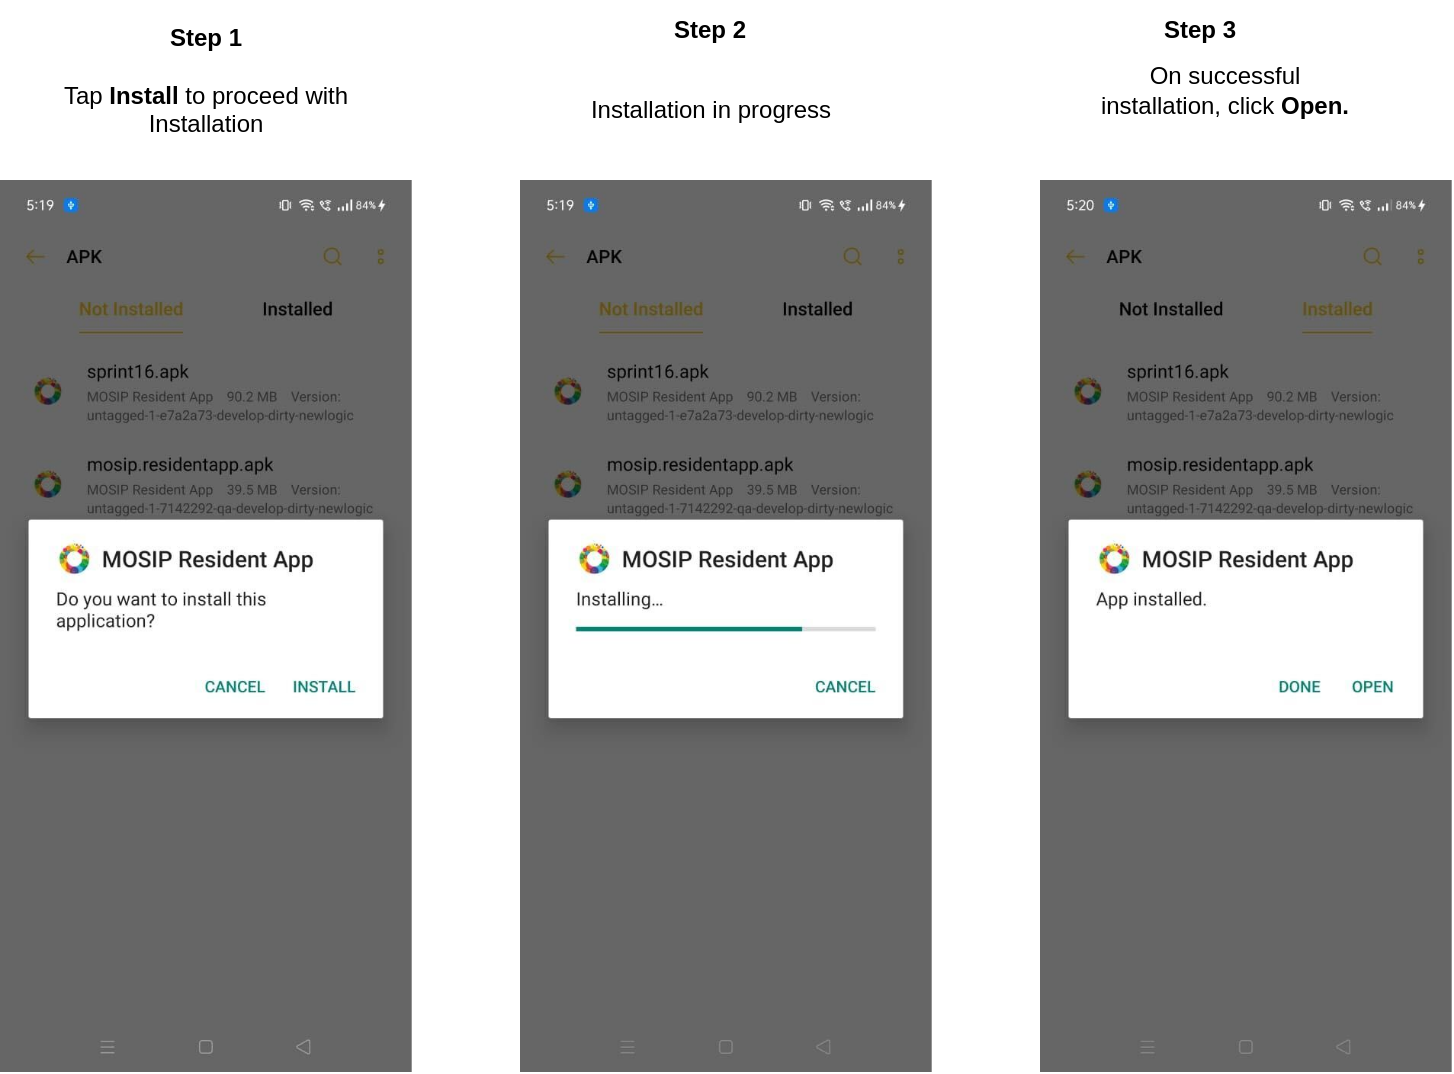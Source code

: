 <mxfile version="20.6.0" type="github">
  <diagram id="kGmD4KM7hyW_ZtCW-rll" name="Page-1">
    <mxGraphModel dx="1022" dy="468" grid="1" gridSize="10" guides="1" tooltips="1" connect="1" arrows="1" fold="1" page="1" pageScale="1" pageWidth="850" pageHeight="1100" math="0" shadow="0">
      <root>
        <mxCell id="0" />
        <mxCell id="1" parent="0" />
        <mxCell id="Mn12eef7mgjaIkqNjSOi-3" value="&lt;b&gt;Step 1&lt;br&gt;&lt;br&gt;&lt;/b&gt;Tap &lt;b&gt;Install &lt;/b&gt;to proceed with Installation" style="text;html=1;strokeColor=none;fillColor=none;align=center;verticalAlign=middle;whiteSpace=wrap;rounded=0;" vertex="1" parent="1">
          <mxGeometry x="67.92" y="70" width="150" height="40" as="geometry" />
        </mxCell>
        <mxCell id="Mn12eef7mgjaIkqNjSOi-7" value="On successful installation, click&lt;b&gt; Open.&lt;/b&gt;" style="text;html=1;strokeColor=none;fillColor=none;align=center;verticalAlign=middle;whiteSpace=wrap;rounded=0;" vertex="1" parent="1">
          <mxGeometry x="585" y="80" width="135" height="30" as="geometry" />
        </mxCell>
        <mxCell id="Mn12eef7mgjaIkqNjSOi-11" value="" style="shape=image;verticalLabelPosition=bottom;labelBackgroundColor=default;verticalAlign=top;aspect=fixed;imageAspect=0;image=data:image/jpeg,/9j/4AAQSkZJRgABAQAAAQABAAD/2wBDAAcFBQYFBAcGBgYIBwcICxILCwoK&#xa;CxYPEA0SGhYbGhkWGRgcICgiHB4mHhgZIzAkJiorLS4tGyIyNTEsNSgsLSz/&#xa;2wBDAQcICAsJCxULCxUsHRkdLCwsLCwsLCwsLCwsLCwsLCwsLCwsLCwsLCws&#xa;LCwsLCwsLCwsLCwsLCwsLCwsLCwsLCz/wAARCASSAhwDASIAAhEBAxEB/8QA&#xa;HAABAAEFAQEAAAAAAAAAAAAAAAECAwQFBgcI/8QAUxAAAQMDAgMEBAoGBwUG&#xa;BQUAAAECAwQFEQYSEyExBxRBURciYXEVMjdTVXSBk6TSI0JSkrHBCBYzcnOR&#xa;oSQ0NUOyJTZUgrPRGGJjdcIoOESj4f/EABoBAQADAQEBAAAAAAAAAAAAAAAB&#xa;AgMEBQb/xAArEQEAAgIBAwMDBAIDAAAAAAAAAQIDESEEEjFBUWEFIiMTFDKB&#xa;kcFC0fD/2gAMAwEAAhEDEQA/ANCAAAAAAAAAAAAAAAAAAAAAAAAAAAAAAAAA&#xa;AAAAAAAAAAAAAAAAAAAAAAAAAAAAAAAAAAAAAAAAAAAAAAAAAAAAAAAAAAAA&#xa;AAADotK26iqae7VdbRSVzKSnascDHujV71e1qc2mNUx0FwvEFLDRtsLFVI5O&#xa;PK5yMVfFcplANMDfaat9nqb+2kucssjHzMhiZT8kkVXbcq5ejS9bbDR1mta2&#xa;hk4iUVGs8isjX13sjyu1qr4rgDmwdPPSWm8aauFxt9udbJra+PLOO6VkjHu2&#xa;/rdHIcwAAN1Q6Zqau01FVtfHMxI3U8KxOV1Qjlxlp7nTfS65cMZsl+2J+P6e&#xa;N1H1OcWWcVa700oKpIpIJlhlY6N8aq1zHtwrFTkqYXoqFJxdd0n7S/Zvbs6L&#xa;qo6nH3a0AA4HaAAAAAAAAAAAAAAAAAAAAAAAAAAAAAAAAAAAAAABmWm3Put4&#xa;pbfG9rHzyNjR6tVUTPjhAMMHXSw2awWG2uq7NFdKqpWZXyd6e1qbJFjRGbVR&#xa;FTkUag03Ttp5Lpb2tpaVKalmWn3K5zHSt6IvXanmoHKAHoNgsNnlib8G2ao1&#xa;LUIxFmmlf3aliVUzt9qoB58D1OosFO6mc6t0VE+mb8ae01u58f8A5M8zzy80&#xa;tvpLk+O1Vjqukw1UerNqplM7VTzQDXg6XSmmqO901VNVVUsfDkjp2MgZuVHv&#xa;yjXPT9hFQ2Nn05Y2Mnprm6NayCVYZmzVzYGI5FVP0eGuV3vXagHEgzLrHRQ3&#xa;OaO3ulWmbyZxnNV3t5t5L7FMMADJoaKpuVZHSUUDp55M4YxvPkmTpLVaKR3Z&#xa;xqGtqKVvfaSWJjHr1j9dGqgHJA21qtNLUW2puFbUSw08MjIcQRJI9XORVTkq&#xa;phE2iXT1Q3U8lkje18kcisWTo1GpzVzvJETmoGpB1dNodaq/XG2trXYopmU6&#xa;PSJXZcqqiK5M+qxMc1OdrqGa3SRxTbUkdG2RWI7KsReaI724AxgdVadI1dXo&#xa;2tvDKOepkkc2GljhZuXr678J4IiYOYmhlp6h8E0To5I8osb2q1yKngqKBQAA&#xa;AAAAAAAAOg0vFeZaaujsdxbTTqjUWBJUjkmbn9RVx0NnqTgytsFHfK//ALQj&#xa;R7a6ojxM6ONXJsRyt6uRDjABttPLFHrO1qx+YWV0WHry9VJE5qV3CvqKHWNb&#xa;W0M/DmZVyqx7Pa9TTADtdWXyWGxwWBXUveZFSpru6xMjYj1T1Y/VREVU6qpx&#xa;QAA7Gz6nZDp+d9SsS11A2FlI18r04jUcuEwnkccD6Hp/qGD9vXDmiePZ4PU9&#xa;BmtmnLimOf8ApcqJ5aupkqJ14kkzlc5faq5UtgHF9R6unVZItjjURGnb9P6W&#xa;3TY+288gAPLeiAAAAAAAAAAAAAAAAAAAAAAAAAAAAAAAAAAAAABstO1lPQak&#xa;oaypc5sEMzZH4aqrhFz0RUNaAO5ulouOptPWiqtNHPVsRanfjG6NVmc5Edgu&#xa;anroaKzz2Sp3JW9yoE2dWscxuHtXHRxwQAG6sd7go/8AZrnFU11tTMiUjJ1j&#xa;Y+TwV2DSgDu7/WRWKdkLbD8B3bDJIZqGrXa5i9Uca3W9vZQz0mLSy2K9i4Rl&#xa;Uk3GYi4a9ff5+JzL5HyLmR29cImVdnkhDnOdjc5y4RETPkgG103f5tPXPvLN&#xa;zoZW8GojY5Wq9i9URU6L5KdZY9KU07Kqqtl7qZ6euTuyJSxI6SNjuvHavRp5&#xa;4VxyPjXMbtiqiouHY5KBeuFGtuuU9GssUywyLHvhdlq4Xqimxh066XRc2oO9&#xa;YSKq7twNnX1WrnJpSviycHhb3cNeas3cs+eAPTbPYaOw9q2nIaPibJ6Fah29&#xa;2fWWORFMGn+TvWf12P8A9VDgu9T8RknHfxGphi7lyiJ4IpSk0iROjR7tj8Kq&#xa;buSqnmB0mnbh3WyzwUV0itVxfM16zSZbviRPio5EXGFLtVqK0Q3K7pHQSVUd&#xa;dtYs8MvAVUREV+EVq4RzuZyYA6i83m2rrqsuNMx8lKrnLhH5SZ3hnp6ir1Qt&#xa;anudquVNBLTNzVufvlXYrXc2JlHL+squyuTnAB6nZ+0Spo9BVUr6ejplhVtJ&#xa;QMgRybnbfWVdyr0PL3vfLI6SR2978qqrzVVULK9YUiV36NmVRngir1UoAAAA&#xa;AAAAAAAAAAAAAAAAAAAAAAAAAAAAAAAAAAAAAAAAAAAAAAAAAAAAAAAAAAAA&#xa;AAAAAAAAAAAAAAAAAAAAAAAAAAAAAAAAAAAAAAAAAAAAAAAAAAAAAAAAAAAA&#xa;AAAAAAAAAAAAAAAAAAAAAAAAAAAAAAAAAAAAAAAAAAAAAAAAAAAAAAAAAAAA&#xa;AAAAAAAAAAKqI3KluKVZVyjfU8F8ys2iJiE69VwAFkAAAAGq1BfWWKjZMsXG&#xa;fI/a1m7aBtQY9DWR11BBVR/Elajk9mfA0UeqLjVVVTFRWTvKU0ixq9KhE6L7&#xa;UA6UGptF/Zc55qSWnfRVcKZWKTy80UiyX5l0oKqplibTMp5FjVVflMImc9EA&#xa;24NTZr3JeXzSR0fDomrsZM9/N6+xuDbAAAAAAAAAAAAAAAAAAAAAAAAAAAAA&#xa;AAAAAAAAAAAAAAAAAAAsOc+WThx+oxvVSlrdqYhfBY7qnhLIjvPcVQyOy6OT&#xa;46f6oVi8xOrRpPb7LoANVQAAAAq4a5QAMZJ5drJF27H8seJkmdMkW8JmugAG&#xa;iAAAAAAAAGJVq/iMTa3h/wAVLiLUfNM/eLzmo5uFblFKIWvi9RebE+Ivics4&#xa;5i+9+WndxpTvn+ab+8XI1crPWa1FKgb0pr1UmfgABdAcdX11DWa1SOtniZS0&#xa;Eap+kdyc9ep2Dt2x2xrd+OWemTQWXTMVLTTOusFNWVU0iyK9WpInPy3IBjaJ&#xa;rWJHWWtkrZUppFWJyc0cxVNdYrlU2+5XdKe2y1yPqVzw/DCqb34AdSalguFu&#xa;ZTQU/D4c0aJt+1ERCuwWeotdTcZJnxKlTMskexyrhMr1yiAYtnoK6q1HNeq6&#xa;l7pmPhxxbsu96nGxSVzrVVwxxSOt0dRxahWcuuEwerGk05Y5bXQVVPV8KRJp&#xa;VfhmVTaqImFyiAbG2upX22B1C1raVWptRPBDKNHY7PV2WqqYGSxyW2RVdGxX&#xa;LuYpvAAAAAAAAAAAAAAAAAAAAAAAAAAAAAAAAAAAAAAAAAAAAAAAWKX4sieK&#xa;PXJfLT4VV/Ejdh/+imV4mJi0ei1da0uljrWpjwZzGaleW2NPaUojqV+V9dju&#xa;q+KKZXvvXHC1a6ZIAOpmAAAAF+KBjsjp+Ny2708NxkGGyF+1kfCaisXKvMw5&#xa;8E8fx0vYAB0KAAAAAAAAAAAAAAAAAAAAAAAAAAAAAAAAAAAAAAAAAAAAAAAA&#xa;AAAAAAAAAAAAAAAAAAAAAAAAAAAAAAAAAAAAAAAAAAAAAAAAAAAAAAAAAAAA&#xa;AAAAAAAAAAAAAAAAAAAAAAAAAAAAAAAAAAAAAAAAAAAAAAAAAAAAAAAAAAAA&#xa;AAAAAAAAAAAAAAAAAAAAAAAAAAAAAAAAAAAAAAAAAAAAAAAAAAygADKAAAFV&#xa;EAAAAAAAAAAAAAAAAAAAAAAAAAAAAC33iDhcXix8Pz3JguIqK3KAAAABRHLH&#xa;K3Mb2vROSqjslYAAAAAAAAAAAAAAAAAAAAAAAAAAAAAAAAA16Sujqnu/UzhT&#xa;YGJC1HTzsXopydRuZiKtceo3tNQv+0wY6KXZahsT9iN3v8kMRu9tTFE79VeS&#xa;+xS9GqNrZd3LPQwpknc+m5/0tNYjS6yoa5jlRrsp1Z4lukmfI3Dm59pESo6v&#xa;kczpgUCpwnJ45UvW9rXjc+6JrERPC5WKqUzvsI47YaeNXeKIKz/dXfYWpv7O&#xa;n+wtktNbzMe0FYjUQusqmrIjFa5memWlT6hGv2I1z18UQt1X9vB7yHI1alyx&#xa;y8OTxz0Uicl43GyKwrWoRYHOY12enuIpp1WnzJ4dVKYpFkhmRWtyiLzTxIhk&#xa;Rtuym1VTPL7SIyT3Rbfodsa1pX3xvJVY5GL0Uif/AHyAszKq0yKsrVzj1ELj&#xa;/wC3p/cZzktaNT8JisR4VQf75MStYzwa5WJ1VGlDEVZ6lE64LcOVp8d4axOe&#xa;WK1BGS1Y1HynthlvnY2NJOqL0MaabiTReq5ioviQ9qRsp13ZYi9Suoka6aDD&#xa;mrzLXyWtGp48IrWI8MsAHosAAAAAAAAAAAAAAOYtsr17Q7pGr3KxIW4Zu5dG&#xa;HTnK235Sbr9XZ/CMDITWNNIyTu9BWTvieqOSNmcIniqobCC/0M9kddGucynY&#xa;nPLeaKnLBqtD/wC7XH6041Vj7l/UOtSvbJ3VanCrG3Ks+LhQN7DqynWaBtRR&#xa;VVJHOqJFNKzDVyYNfqOrp9WQQR0tZ3dEciwoxFWVUzzZ5oY01ZU2aKi/7Rpr&#xa;xQySNbHC9ibkTwwZt3eyDtBtMkr2sYkLsvfyTo4DZ3HUEFBVR0rKeerqpE38&#xa;GFmVRPNSaC9U92papI2SwzQoqSQzNw5hrLhcZ5tUuoIq6C2RxxIqzqxquk9i&#xa;K4w9OORb/e8VXev0SfpeSb8e4DXM+S1/+P8A/kddPeKa0WqkWZskkkrGpHHG&#xa;3LlXHghyLPktf/j/AP5GbeWSxX2zTd6bRRrTI1k6sRyRuwvVFA6O2X+C41j6&#xa;N1PPSVTU38Odm1VTzQx5tV0sdbNBDR1dU2HlLJAzc1hhUdBv1NS1M+oIK6qi&#xa;jXaxkTWqrcKnVq+0t6OraW32yrpqyeOmqIpnLIkmEUC9oDDrNVKnRap3/S06&#xa;g5fQCotmqlTotU7/AKWnUAAAAAAAAAAAAAAAAAAAAAAAAAAAAAAAAAClI2tX&#xa;KN5r1KgRMRPIpWNivRytblOikPiZJ8ZrVKwRNK+NJ2pZG2NuGNaiEJExH7ka&#xa;1FKwOyvHBtDmtc3CtyhCxMVqIrenQqAmkewpdG1yoqtyqdCHwxyfGa1SsCa1&#xa;n0I4QxrWtwjWohSyGNvRrUz1KwOyvsbW+7Q/NtKuGzKLt6dCoERSseINypSN&#xa;qP3I3mvUhYInLlWNyVgdtfGjcwhWtVmxWtx5FKQRJjDG8isCaV9iLaAAXQAA&#xa;AAAAAAAAAAABjx0NLHWvq2RNSpkTDn+KohkADHpKGmoWvSmibG2RVeuPFVIp&#xa;rbR01K+mhp42QSZVY9uUXJkgDXU9gtdLOk8FBEx6dF29PcXq210NzaxKunZN&#xa;t+LnqhlgDCqrNbq/b3qjZIrEw1VbzRCqC00FLI99PSsjWRqNXY3GWp4GWAML&#xa;4Ht6UHcu6s7qq54fhkvVFDS1NKlNUQMkhREwx7comC+AMOhtFBbVctHSsiV3&#xa;6yN5lFRZLZV1Peaiiikk81b195ngCxSUVNQxPjpomwsc5XKieKr4l8AAAAAA&#xa;AAAAAAAAAAAAAAAAAAAAAAAAAAAAUcaL9uP94rKODF81H+6Ut3f8Uxo40X7c&#xa;f7w40X7cf7w4MXzUf7o4MXzUf7pX8nwt9pxov24/3hxov24/3hwYvmo/3RwY&#xa;vmo/3R+T4PtONF+3H+8ONF+3H+8ODF81H+6ODF81H+6PyfB9pxov24/3hxov&#xa;24/3hwYvmo/3RwYvmo/3R+T4PtONF+3H+8ONF+3H+8ODF81H+6ODF81H+6Py&#xa;fB9pxov24/3hxov24/3hwYvmo/3RwYvmo/3R+T4PtONF+3H+8ONF+3H+8ODF&#xa;81H+6ODF81H+6PyfB9pxov24/wB4caL9uP8AeHBi+aj/AHRwYvmo/wB0fk+D&#xa;7VYANVAAAAAAAAAAAAAAAAAAAAAAAAAAAAAAAAAAAAAAAAAAAAAAAAAAAAAA&#xa;AAAAAAAAAAAAAAAAAAAAAAAAAAAAAAAAAAAAAAAAAAAAAAAAAAAAAAAAAAAA&#xa;AAAAAAAAAAAAAAAAAAAAAAAAAAAAAAAAAAAAAAAAAAAAAAAAAAAAAAAAAAAA&#xa;AAAAAAAAAAAAAAAAAAAAAAAAAAAAAAAAAAAAAAAAAAAAAAAAAAAAAAAAAAAA&#xa;AAAAAAAAAAAAAAFmpq6ejh4tTOyGP/53IiEUlbS1sfEpKiOZiclVjkXBq75b&#xa;6iouVFV0zIKl9KjlWlmdhFRfFPahbtD6R1+nzRS2+4rEm+FXJse3Pxk28lA2&#xa;El8tcbWK6vpkR2di7054XBlS1VPBTpNJOxkK4w9XIic+nM57SVuo59O5mp4n&#xa;rK96PVWIqqiKqGodz0DU0+5z44q3hRr/APIjkA6quuUUlvnWiuVLDJErUWR7&#xa;kVsaqvRTNmrKanejJqiKN6or0R7kTKJ1U0Oq6Omo9H1UdNBHCzLOTGonR6FV&#xa;4p4anV9njmYkjOHKuxemUQDc0tyoa1r1pqqKbh9djkXBgUGo6StvFTRNlgxH&#xa;tSJ6PReNlOePcYs0MVPrqk4TGx8Wlej8NxnBNnghTV17xExOHwNnL4uWARf7&#xa;xd6CnqZqaiZDBCqJxpnZVcrj1WodA+RsUTpHOwxqKqr5IhpNa/8AdGr/APJ/&#xa;1oZeoFVNNV23/wAO7+AGLb6y63V8dZFwKS3q/LWPYqvkYi9fJMm8OSbYomaV&#xa;ZXR1lSlXHTJLHNxVREw3KNROm06K01T6y00lTI3D5YmvX3qgFdXXUlvYjqqo&#xa;ihReivciZKoKumqYONTzskj82ORUNNXSQu1Fsprd36tjhTesj9rI2KvtzzUx&#xa;bQkkV6vkb4GU6rHG5Y43Za1VavNOSAbp17tcezdX0ycRMs9dOaGLqOrmpaWi&#xa;dTy7OJVRsVU8WqYml7ZRVGkoOLTxLxmrvcrUyvNUNO6ol/qJapMcV8VY1I08&#xa;VRrnYQDt5aqCGaOKSWNkkvKNiuwr/chdOa03/tFzrZri1yXdi4Vj+kca9EZ7&#xa;DpQAAAAAAAAAAAAAAAAAAAAAAAAAAAAAAAAAAAAAAAAAAAAAAAAAAAAAAAUT&#xa;SsghdJI7DGJlRM6jYieeOmi3ScmljvrZIkWPamfFTnKyV8lw7wyXex3NE3Z+&#xa;w2dDbapYkdI9rEXnsU5Ms5eLY/DX8fiJ5ZiXNE5Staj0Vejspt88mbDNHPCk&#xa;kbmvY5MoqHNXiK4UMzJYGtWPplG55r5l+gvCtnigcxqRu5e5TXHa+o74WyY4&#xa;jU1ny6AAGzAAAGuuVnbXTxVMVRJSVUKKkc0eF5L4Ki9UKbfZ+6Vr62oqpa2r&#xa;ezh73tRqI3OcIiGzAHH6btVTU2FH09znpWySPR7GNRU+MqZb5G6m09SusLLV&#xa;E50cLVau7qqqi7jasa1rcMa1G+SEgYV3tjLtbJKJ7+Gkityqexcie2snu1Lc&#xa;Ffh9KjmIzwXJmgDCltjJbzBcVfh8MaxozwXJZ+BlbfH3GnrHw8VG8aPaitft&#xa;TCGzAGFd7ay72uSie/hpJt5p7FyZbo2yROjc1qsVMKi+KKVADQf1WXu/c23S&#xa;pS3Kv+78unXbu64NpNQq59LwJ308dMqLw4+j2omEavsMsAaqusa1Fy79SVkt&#xa;DUKzhvVjUcj2p5opbpLEy2PrapKiWZ88WHcTmqqidTcgDkbBZqir0xTpHdKm&#xa;CCZq74ka1fFUXavVDdz2OmlttLRMc6KGklbImOe7abJjWtaiMa1E8kJAwKy0&#xa;sqLlT10croaiHllP12L1a4zwAAAAAAAAAAAAAAAAAAAAAAAAAAAAAAAAAAAA&#xa;AAAAAAAAAAAAAAAAAAAa6+o9bU5GeKobEtVcCVFM6NfEpf8Ajwia7jtcxZ6B&#xa;XXCOSTbhF6eSoh1hzFaj6GFJIPUVj0VTYw6joliRah3Bf/mhzdJebxLpnDMU&#xa;iY9Gzl28F+7phcnIzOpJ3pwPUk8M9DZXS8JPRujoue/qvs9hprZAtbcI4tvN&#xa;Fyq+SIa5sMzMS86ep7bxWjt41VWIq9cEgG7pAABafVQx1MdO52JJEVWIKiqi&#xa;pIeLM7DDX3GF0tyTh/2jIVfH/eRyKWa+ZtfTPcz+zih4i/3lTCJ9iAbWarig&#xa;xu9ZX/EYxqqq/YhMNTFMxysd8TkqK3Cp70Uxof8AjEuevBbs92VyUvSP4VnR&#xa;3KNaZOIv2qBeZcqdyp/aIx3Jj1YqNVfeXVqok4+f/wCOmX+xMZMF/FpKVGTt&#xa;ZU0iI1M9HI3wVU6KUzdbv/hJ/wBAGWy5U64zvYj8YV8Tmpz9qmRLI2GJ8juT&#xa;Goqr7kNasdVWW9lOsEcbHsaivV2eXsTBmXD/AIZU/wCE7+AFMdxp3KxP0jN/&#xa;JivY5qLn2qZRqHOnlp6SmlY2OOTb66O3dOaJ0TCqS+Saoqan1KleG/hx8FyN&#xa;RMJ1XmmQNsUSSJErEVvxlwmG5NfKlTJwFlbKqJF68cLtrkd58lTKDjLwaHZP&#xa;I9Fm2Kq8lVMLycBsXyJFE+RejEVV+wRSJLCyROj0RU+01axuqqatmdLKitV7&#xa;GIjsIiJ7ClJZHLT0+2V8aU7XqkLkaqqvLmuUA3BCqjWuVXYRDV/7TwqeOR0s&#xa;eZlZncm5WYVUzgOiVFrqfiyrGkTXsy5coqoviBtGOa5iOZzRUyiluaoip1jS&#xa;R2OIqMZ71LdujRtugxzzG1eblXqhg1kkdRWTsc2RUjj4bFZErsPXmq8vIDbg&#xa;1bqh9VT0Ko+SNZJNj8OwuURcoRULJS98gjlkVnd+IzLlVWL05KBtQa5zXUsl&#xa;JIyWV6yPRj0e5VRcobEAWJ6yKB6MXcr8ZwxiuXHmuC+YTmzQV8k0cHGZKxqc&#xa;nIisVPf4AX3VkDaZJt+5j8bMNyqqvgiE09VHUbkZyVnVj2qioaul3baFXNai&#xa;LNIqInTxwZrP+Nv+rtz79ygX56qOnVEfze/oxjVVVJgnjqGbo3dOSorcKip4&#xa;KilFQ6Gn/wBoc310TYmOq58EKaOF8THyS7UklfvVE8PBEAuJVQrVd23fpkTf&#xa;j2Ceqip1jSR2FkVGM9qmsqEVtznqWdaZI3+9vNHIRWOSqqUmTnHFJHFH71ci&#xa;uUDYPuEMcz4tsqrHjOxjnImUz4F6KVk8SSRuarF6Ka+NKn4Tru78JPi53tVf&#xa;1fYX7Vjuez9dr3I/+9nmBmFE8zKeF0snJidSsoljbLC+N3RyKi/aBE0zIIXS&#xa;ycmMTKqXEXLUU1EbnVEVLRO5vY9Ul9zP/cl8k1RU1PqVK8N/Dj4LkaiYTqvN&#xa;MgbYGsRs9RWxRzPkjXu6PexjsZdn2FM/EbJNJM+dEzmOSN2WsTyVoGz4icbh&#xa;7eaJn4vIqNfPUSQ1lS5HZRtKkiJ4ZypQ5r6WmgqUnlfIqszlyqj8rjoBswaz&#xa;hOnmrt08qJGv6NGOVET1UUyqPM9NS1Ejnb+Gn62EXKeKAZIAAAAAAAAAAAAA&#xa;AAAAAAAAAAMG425KyL1HYXxTwU5SssNe2d+KVys8FZzO5BTHStLd1WsZbdvb&#xa;6ORtNjr9rklZwWL+2dHbrbDbodkfN681VeqmWDa15tw5q46xbuAAUaAAAoWB&#xa;i1KTfrois+xS0lvp0p5oEbhkuVX7TIAFmakjn2Ku5Hs+IrHYVBDSRQseiNzx&#xa;Pjq92Vf78l4hjmuais2qi9FQDFbbYOSK6VY05pGrlVpddSRO4+f+cmH/AOWC&#xa;8AKY2pGxGJ0RERCJY2ywvjd0eiovuUrAFl9LHJTJArfUZjHmmOhRLRRSSOk3&#xa;PYrkwuxyt348zJKEmYs7oP12Ijl9ygWn0UTnMVN8bmJsRWOwuPIJRQoyNiN5&#xa;RP3p63j5qXZZooGbpXtYnmrsFTHNkYjmc0VEVFAx5bdDI96rxEST47EcqI8O&#xa;oonNj27mLGmxisdhcGSWpqqGnxxHOTPT1VX+AFLaOJGx/GXhqr0VXZXK+ZX3&#xa;aPiSSK3nIiMX3IU09XDUK5In5VmMptVOpeAt00DaeFI2blROmXZwTDAyBmGe&#xa;Kq9faqln4QpeLw+K3dnZ8VcZ8smSBgVFvR0kPDa7CzLI/DsYy3qhM9AjaGpS&#xa;LdJNKxUy92VXyQyZqqGnxxHOTPT1VX+BRHXU0iPVkvqxplctVMJ9oFMNDHE+&#xa;OReIqtT1Ee5VRnuMosw1kFQ/ZG/K4zhWqi4+0vAC1PTsqGokm7b5I5URffgq&#xa;4zO88D9fZv8AszgrAtS0sUsKRK3DG42Y5bFTpgojo44mSInEVZEwr1cu5ftM&#xa;gAY01FHOsaq+RFjTDFR2C7DAkH6735/bdklJ2LUug/XREf8AYq4KwLaU0aTS&#xa;SbeciIi+5C0yggbTR06NxHGqPT3ouTJAGM+3xunfKj5WLJjOxyoi4TBehhjp&#xa;40jjbhiCaVsEL5XfFYiqpDJmOk4afHwj8exQLgIc5rW5dtRE8VJAtR0sUVTJ&#xa;UI39JIiIq+4ty0UUkjpEdIxXphdjlbv95kgC0ymjbMkiNwqM4ae4tPt0Ej3r&#xa;+kRknNY0cqNevtQygBb7vH3h0u3mrEjXywhajt0MT2L67kj5xsVyq1nuQySh&#xa;s7HTyRJ8eNGqv2gQyBjVkVN36Xmv+WCI6VkaQozciRJsYm7+JdAAFHFZxki/&#xa;XVM49hWAAAAAAAAAAAAAAAAAAAAAAAAAAAAAAAABjcR/wtw93qcHOPbuMN08&#xa;6xYSVyKtYsaL5NyZs9IksySpK+OREVMsxzRfBclMduibEjEc9cS8bKuyu4Cy&#xa;jZG1klMtTK5ixJIiq5NyLnHJS1SqsNjg/TyM4m3o3cvPwabHgM713j9fZw8e&#xa;GM5MdLbGlIkHFlwxUfGu5Mx48gMeOqlgfVIvFVI4uK1JsZzz8g5J4YqSXvUj&#xa;1lkYj0XGFz5GVHQsZJLIr5JnyM2LvcnNDCjpZHSU8aNqUZFIj1SZybWIngmO&#xa;oFzM00VVUd4fGsauZGxMYRG+ZQtVLI+CJXS47u2RVhblyqpNXA/fOyKKpTi5&#xa;5Mcmx6qnVV8DKSgThxfpXRzRxpHvZ5faBipNUvZBTuc+NZJFZvVuHKxEz/mp&#xa;XEj6e5T/ANpPiJmE5buq+4yXUTHU6Rq+XLV3o/d6yKTBRtgmfLxZJHuREVXu&#xa;8gKahGz0T5JIMPSN2Ee1FVBBK6O206sgdJ+jbyZjy9qoZD40kidGvR6Ki/aR&#xa;FGkMLI06MRET7ANdNVSS1jottSxjGNVUhaiuyvmZdJNIlBxKnkrc5VW4XCeJ&#xa;M1Ij5klZK+GTGFVmOae3OSX0jJKXu7nyKzxVXZVeeeYGNEro7dNVSP4Mk3rq&#xa;qtzsReTUwU00sjLhHF+nVkjFVeNjqnihnTwMqIHRSfEUsx0CNnZM6eWSRiKi&#xa;b3J0UCzPFG5iW6nbyTCvX5tqLn/NRUuc6pexks+WInqQtT1FXxcqlcdt4O7h&#xa;1lSmcqvrN5qv2Fb6BrpnSJLKzciI9GORN+AJpKhZLXHUS7f7PeqlukhbLSPl&#xa;qGtzUKkiovl+qhc7jH3BKTc7hpj3qiLnCl6aFlRC6KRvqKBhOdL8KwrUMamG&#xa;O4aMdnevjnOCaiqmdFHGjH0yyyNjyuM4XmqphVL0VGjZkldK+Z7UVGb3Jyz7&#xa;kQu1FMyoi2O5dFRU5Kip4oBrn7qOvkk3uk20qvTf15KIJanfTuTvL1djib2Y&#xa;ZhfFDMjoGMmdK6V8z3sWNd7kxgQ0SQqzE8qsZ8SNXckAxUnmViUm/wDT8bhq&#xa;vjsT1s/5Fp1RPOs7md5R8b1ZGkbMt5eZskpIkrXVP/MVmz2Ft1A1ZHujlljS&#xa;Tm9jHJhVAxXTuirJqhW4elI16s9uVXBU7j0sENStQ6RVVu9i42qirjkZndY+&#xa;O6VeavjSNUXphC1HbmNdHmWV8cfOONXJhFQC0yOaqqapO8SxpG9EjRmOXqop&#xa;XSVsstNA5YHvV6JlWYwi5x5lDKJ8lTVKr5YUc9PiORN6bUM2KJkMSRxtwxiY&#xa;RANVNxaq1VNSs8iZR2I0xtRqKqYL7ppGzzMR3qspUeieS8+ZcfbI5ElZxZWR&#xa;yZVY0cmMqXVo41e93rZdFwl9wGvqYZFsLpZKiV73Ma9emDKfI6iqod0rlgcx&#xa;WKr/AAcnrIpkOpI5KHuy/E2Iz28jGrYFnp46NWvkyqKsi+CIvMCaWedKaN0k&#xa;Esiy5eqpjDEVeSc1Qsrx3w1sveHsWne7homMckzzNoWEpI0hnj9bE2VX7Uxy&#xa;AwpauSWohi/SoxYmyLwW81VSY56hrYJJeIjElWNd7cK9q/FVTKdRMXhqx8kb&#xa;402IrMZx5LkSUTJKN1NI970f1VXZd5gYKVlQtPMiu9eba+H2Iq7UKpZnUs9x&#xa;lZzcyKPGftM51HE6aCRW86fOwLSRLJO5efGRGKi9MIBjvSaifTu7xJJxJEje&#xa;j8YXPihbzNNFVVHeHxrGrmRsTGERvmZMdA1sjHOllkSP+zR7kwhiVcD987Io&#xa;qlOLnkxybHqqdVXwAriqpEmhVXOVO6cRU83JgrpoqmSngqe8OV7tr1YvxcL4&#xa;Iheho2xLHIvN8cSRezBSy3RtVicWVY2rlkauTaioBlgAAAAAAAAAAAAAAAAA&#xa;AAAAAAAAAAAAAAAAAAAAAAAAAAAAAAAAAAAAAAAAAAAAAAAAAAAAAAAAAAAA&#xa;AAAAAAAAAAAAAAAAAAAAAAAAAAAAAAAAAAAAAAAAAAAAAAAAAAAAAAAAAAAA&#xa;AAAAAAAAAAAAAAAAAAAAAAAAAAAAAAAAAAAAAAAAAAAAAAAAAAAAAAAAAAAA&#xa;AAAAAAAAAAAAAAAAAAAAAAAAMbvEvwl3bur+Dwt3H3JtznG0yQAAAAAAAY9d&#xa;US0tG+WClkqXpjEbHYVcqBkAGvqbk+C/UVvRjVZUte5V8U2oBsAAAAMaatp6&#xa;etp6WRzkmqc8NNvXamVAyQAAAAAAAAAAANfX3J9JdbdSIxqpVOcxV8sJkDYA&#xa;AAAAAAAAAAAAAAAAAAAAAAAAAAAAAAAAAAAAAAAAKqI3KltZ2I1Mbn56IhWb&#xa;1jyaXAWI62B7co/Hr7OfLmXyYmJ8E1mPIACQAAHPXlJ5tT22jjqpYI5YpN/B&#xa;dhVwhjSUE1LqOC209xqmUlVEsjkWRVcm39ly9Mm1q7fPLqW31rGt4MEciP8A&#xa;W55VBUW+eTVFJXI1vAihdGvrc8qBhUcT7XqtKGOonkpZqZZeHM9XbHI7HJVL&#xa;VrpH6jhmuNVWVLGOkc2GOKVY0jai4zy6qbKW3zu1VBXI1vAjp1jX1ueVXJh0&#xa;1HdrKs9PQU8FVSSSLJHvfw1iz1RfNALVPWXNbJdaSJ7p66hk4Ub/ANZzfBf7&#xa;2DGt/dX1FP8AB94qI65qt4sNW93rp4tVq+Js6WyVlPZ6pG1jY7jUyLM+Vieq&#xa;jvL3GNWUV3vXd4KuipqVsUjZFnZLleX7CY5ZAymTS/17dBvdwe4b9m5dueJ1&#xa;wa6z2593hrZKqvrMMqZI42Ryq1GYU26UE6asW47W8BaTg/G57t+409hmu0EF&#xa;ctFSwVEa1cuEe/arHZ/1QDZ6ZqqiakqqaqfxpqOodT716qidFUtanfUb7XFT&#xa;1D6dZapseWO8FQu263Vtrs1SrOFPXzSLMucoxXKV3Ohq619qkRrN9NMyWVu7&#xa;kmE54A115l+AqOkoY6ypYyqlXiVD3LJKxidcGNTXGkpb3QttdbVVMczuFNHP&#xa;vxz6ORXIb29WyatbT1FI9rKukk4kav8Air5tX3kUs17qKqPvFLTUkDM7/X4j&#xa;n+7GMAaWoliW8Vrb3WVlEnExSrG5zYtngqK3lkv3iSrpNCyPWv48ybdtRE7C&#xa;q1Xp4oZr0vlNNPGyCC508r1WNZH8NY0X9VUxzRDDm07VpouS1xuY+okekmEd&#xa;hjMuRcIBkXh01dfKS0R1ElNAsa1Eyxu2ueiLhGopjLb/AIO1la42TzyRrHKr&#xa;EmfuVnLwVTYXe3Va3Cludv4bqinRY3wyOwj2L4ZMeKiutXqCiuNZBBDDC17N&#xa;jH5VmU8VA1a3SiuFwq3XK41VMyKVYoYYN6IiJ+sqtRcqpTJdauXR1VsqnrJT&#xa;VTYo6jm1z2bkwqm3jo7pZqyqW3wRVtLUyLNw3v4bo3r1+wm52+6XLTz6ebgO&#xa;qnytcjGcmsajkXGV6gYt4o5LLFT3CGvq5J0mYyTiPVWvRV5orSm9W2OTVlqz&#xa;PUp3ni5xKqbMM/U8ja6ht89ytrIadrVekzJObsckUtXqhrX3C3XCiiZNJRq/&#xa;Mb3bco5MdQKL7wYpqWOquUsFLhU4EO7fM73t54MfT1Xi+1VDBPUyUiRNljSo&#xa;R26Nc4VE3c8GRXUVyivUF2o4Ip3934MkD37cc92WqTbaG5pqKa410cDWywJG&#xa;iRuzw1R2UQDXWG2SXiyJUVNyruJuekeyVU4eHFqouVdJoqVzp3Nq6apSnWRj&#xa;sKqo5EyVacmvEVgRKGlpp43Ofw1e/asa5XqniTeLY+16GdTue1875mySP8Fc&#xa;rwL94t89loPhWmr6qSeBWrIkj1VsiKuFRUOnY5HMRydFRFOer6O9XmFLfUwU&#xa;0FMrmrNNG9Xb2oucNTHI3LlrG3CKOOKLuW1dyq5dyO8ERANHdFpFu0jLhdKl&#xa;eScOlpd+Y083bTHo66ok0pem94letI+SOKR/qv2omUz45MxKO7Wy7V01FTQV&#xa;UNY9JMyP4axqnn5oYrrdWUGm78tbsV9RvlRY+i5QCX2mf+rqXKO5VnfGU6TI&#xa;qyrtXDd23b0wWrrdY0XTt0na5G7HSPRvmrE5IXmR32s09Bb44KZIpadjVqN/&#xa;Rit/Z88GdUWV3erK2BGrBb8o/f1xtREUCNPrPcv+2aiozxkVIoGOXZE1PPzc&#xa;bw09Jbai2XuV1I1q26py98e7HCf5t9im4AAAAAAAAAAAAAAAAAAAAAAAAAAA&#xa;AAAAAAAAAFVEblQa++yuitUuzxwnIi06jas21G2puVxqXVrol/3bww0vUK1M&#xa;sSIyJyx9UU11tgmrK2Fkm5YfNW+CczsGNRrURjWoidEOScVc0bny3/UvqOIi&#xa;HL3KtWhrESWJ65Tmu7HJeXJTaW25U+2KkR3VPUVea/aZ1ZSQ1dPslY1+OaZ8&#xa;FOXmpuC9ksErX7FyiJ1Qbrh1Va9631ERp14IYuWIvmhJ2MAAAAMpnaFVE6gA&#xa;FVEbldqIEVFblAAI3Nzj1c+QygEmNQ0EFvjlZTtciSSLKuXZ9ZepkI5q9NpI&#xa;AEI5q9NriQAAyiAAFVEblXYROqhFRzUVNqoqZRQAAAADKAAAAAAGNQUEFtpE&#xa;pqZuI0yuFdnquRXUMFypXU9S3Maqi4R2OaLkySFc1vXagEgKqI3IRUVuU9ZA&#xa;Baq6WKspZKaZrljlRWqnTkpcVUTrtQIqL02uAphhZBTxwRtwyNEYz3ImCsZT&#xa;O0KqIABG5qLjc0kAAFVEAAAAAAAGUzgAAAAAAAAAAAAAAAAAAAAAAAAADGuE&#xa;Cz0b2J16oZIK3ruuhzKyvtbWSp6/r8zoKarhqo0dE9q/xQ113t8ktPiJuUXm&#xa;qJ1Q5GpSWKZ8aucm37Dl6OlomaWdlq0tj3Ho7O8XKOko3oznI5MIieGfFTl6&#xa;SNZ6yJkfx1VEJtST1bHR7eJg6Ky2RKFe8TbVnf8A5MQ7suGI528WYvfJr0ht&#xa;0TDUQAFXcAADU3Lc25xzM608SyY80RyZT/Ii9SJUU3Cj+IkazKvs/VM91Mrq&#xa;9Kj1cJEsap71yYzLUraGpg4uVl5MVfBqdEAnhsq7lw5mtfHFE1UYvTK+Iji4&#xa;FfPTU/6NkkPEYngx2cZQvTUsvHSop3tSRGbFR7co9CI6N6rNJM/M0qbMs5bE&#xa;8kAwo4qeKKOCog7pOmMTbervPd7Subrd/wDCT/oLz6Oqnp+7yysWHllUYu5U&#xa;QuPo3OWt9Zv+0MRiez1cAa9yUslBGlJB/tWG7FZErVRfNVwbO4f8Mqf8J38C&#xa;7DHw4WM/ZREIqIlnpJIk5LIxWZ96Aaj/AGZ0NPHSQbKtdioqMWPp1VVXGUMm&#xa;e5Kk0zI5aaPhcsSO5vUyJaNzqaBGOak0O1WL7uS/YpStJPHNI6ndFiX11SRq&#xa;rhemUAtPuLnd32OjhZLHu3zc0z+z4FUs0mykWWKPe6VE80TkvNpelhqcoscs&#xa;b27NiskbyX28i1HblbDTx72/opOIvq4TnnkgFuaepqKesWPhJDHujwrVy/Cc&#xa;1KG13Bip6dJYIV4LXqs3TyRE6F51FUI2eOCWNIZsquWqqsVeuCe5SxrDJE6P&#xa;iNiSJ6PblHogFtlylkhh4TYle+VYlXq3kirlCp09UrKqBzouJGxHoqNXCoqL&#xa;4Z6l5aWV3d1ke1XxyK9cNwnRUwhK0irPPIruUsaR+7GQFvWRaCFZHNVVY1cp&#xa;5YMS4I6qqeHG7C0rOIn+IvRDOo4pIKVkUm1ysRGIqeSFmK2w5ldURRzSSPV6&#xa;qrM+5AKZa17oaR1O1q94VE9fwymSl9bUU7amOVrHSRxcWNUaqIqe1CzNSyU7&#xa;6eONzUTvCrH6vJiK1VwV1dNKlJWVEzmrIsSsRGdERALveKqGSBZmxLHMqM9R&#xa;q5YqplPeZxgx088qwLNLGscWHojGqiquMJkzgBh1cEKP7xLBJUrjYke1HY9y&#xa;GYY0sVSk/EglbhURFjkyqJjxTAGvTaluoll2rTcRd/iiJz2ovsQyaCSH4QnZ&#xa;TbeBhr+Xxd3NFwX4ad9PR8ONzXSLlVV7eSqq5XkhMVPJCyV29r55E6q3CJjo&#xa;mPJALNxhfKtOiQNnYj1VWK5EToqJ1K7esX6SNlO2CRioj2Jj7F5Fc0U68N0c&#xa;rUkZ1Rc7X5FLTPifJLK5rpJcZw3CIiJhEQDXzOWC+SVPgxGMf/dXKZJubllr&#xa;I0T4lNIzPtcrk/ghmrRJJPUuc5qsmY1mPcWWW56UbIllzJxGyvXzVFAx3JCt&#xa;zreJROqfiYwxHY9X2mZav+HM9bPXl+xz+L9hHdqqKsnlgfBiXauHtVVTCYL1&#xa;JT91hcxXb3vVXqvTKqBfLVXAlVSSQL+uhdAGrlndWW+ng/5lQqMd7ET4xM1y&#xa;VJpo45aaNtPyxI7m9UTw5phC/DQcG4SVG7ci52M8lX4wWknjmkdTuixLzVJG&#xa;quF6ZTAFCVs9RNCynaxEkiSVVflccyl1bOtTJHHwEWNcJG/k56eaKZLaZyVi&#xa;TK5q4i4a+rjK5zksVFFUTtfEssawu5or2ZczPkBVJUNhr5lcxuI6dJFXb63V&#xa;eRT3qqhZFNM2LhyK1FYjVyzPTn4l11EklTI53NkkKRKniW0o6hzY4ppY3Qx4&#xa;Xk1Uc/HTIEOqKuSSqSLgIlOvLe1VVeWTIglkqIoJk2pG9mVTxyqER0qtfUru&#xa;b+mXKezlgU0MsENPFuarI2YX1eaqnkBkAAAAAAAAAAAAAAAAAAAAAAAAFD4Y&#xa;pP7SJr/e1FKwBSyNkbcMa1E8kbgqAAAAAAAALHHXv/d9rccLiZ+3BjuuEiRZ&#xa;ZE1Xd4WFE3YAzwYSVFTxpKdzIkkRiSMVHLjCrgoo56n4IhkVrZHqiYVXY5eb&#xa;lUDYAwYbh606S7F4TOJmN2UVCO+VTWwSSQRoyZ7UREcuWZ8wM8GA6sqFbPJB&#xa;ExYafKLlyor1Trgl1wcvBjj4SSSRJKqyOw1EUDOGU3Y9XJgNuTpIWJGxqzvk&#xa;WPG71cp1XPkUQyuiuc7qrZHiJmV3cuq+YGyBh1aMqaN0kc7tiMVf0buS/ahX&#xa;BPFBbad0srWIsbOb3Y8AMkGHUw0awvqpGNemM53dUKaWiVLcyNXvjVV4i7HY&#xa;6+AGcDCtjkbamOc7km5VVfY5THhWSS7QTO5JLG7YzyamMfaoG1BqqykZDTuV&#xa;XcSrkf8Ao16LuVeWPYhkz0sSvdNVOa+NjEwxeSM81AzAajDko6RlRuSB0i5y&#xa;7nt5q1HFcCNdPVUlJLsj2NVFTmkblyi4A2gNdwIoLlAymbhWIqy+t+rjluL0&#xa;1xhSDdA9kz8tYjGOTqq4QDLBiR1FQlYynmYz1mK/LHL4e8tfCErZo0lbAiSP&#xa;RnDR2Xsz0yBsAqomM+JjS3CmjikVJWvWJFVWI5FXkYszqlami4zI0RZMpscq&#xa;qnqryUDZg1rrq5GPmY2LgxqqYV3rqiLhVRC+tdw+9cRrf9nRHp7WqnIDLCqi&#xa;KiLtyvQwHV0vESJGwMkRiPfxHYRFXwQt94SqqbdLtxl70VOuFRqoBswYC1tQ&#xa;6J9RFE1YI89XLueidVQrdWSvqWRU7Y1R0XFR73KgGYDEhuEfCd3l0cL2PWNU&#xa;V3LKeWQtVNLUvjpmRqkaJlXu6qqZwmAMtFRW5TaqA1NBIiQ25FY1VesmF8up&#xa;kQ1FXUMlcxkSMYqsRVcuVVFwBnA1lJVzx0FJJNtekioxV3LlEXoqmSlexJp+&#xa;I6OOONUjRVdjLsZUDKBhOq5pKp0VM2J6cNsiPV3Ln7in4SXukLtjUmkeseFd&#xa;hqKnVVUDPBr/AISe1k25savi2qqsdlFaq9UL3f0+EH06twxGZz7U5qn+SgZW&#xa;UyierlQa2OZ09bb5XNwr4nrj2Lgq+EJ1pu+JA3u3XG5d+3zA2AMSSqmdVcCm&#xa;bGu1EeqvcqJz6ImCz3tZ2U7pIG5WoWPG7oqZTIGxBhLV1MiyOp4mvjiVWYVy&#xa;7nqnXBmMXLEXbjKdFAkAAAAAAAAAAAQAGRkyrVa6y9XKOgoIuNPLnCdOnNVV&#xa;VOr9EeqPmqX75AOKyMna+iPVPzVL98g9EeqfmqX75AOKyMna+iPVHzVL98g9&#xa;EeqPmqX75AOKyMna+iPVHzVL98g9EeqPmqX75AOKyMna+iPVHzVL98g9EeqP&#xa;mqX75AOAninSsSog4arsWNWPcqeOclmOin4SI5zN/eeMuM4wei+iPVHzVL98&#xa;g9EeqPmqX75AOC4DvhDjersWLh+3OcmKlFUfBsdOvCVYXoqJuVWvRPM9H9Ee&#xa;qPmqX75B6I9UfNUv3yAedMo5XSzuqOExksXDxH4GMs0sncouLBIiSNVFjcqq&#xa;9E8VTwPTvRHqj5ql++Qob2P6lauW09Gir4pMgHm08jqWKsjjlgVj8qqPcu5i&#xa;qnNMeJdSik208zGRPekLY1jk9h6IvY/qZXo5aelVf8ZCv0R6o+apfvkA88dS&#xa;TcKKRjYGTxPV6IjcNwqYVCuCGfvks03C9djWIxmVxhVPQPRHqj5ql++QeiPV&#xa;HzVL98gHDzM3U8kbNqK5FRPtIgj4dJHG7aqtY1F+xDufRHqj5ql++QeiPVHz&#xa;VL98gHBVMDp1hZ6qQo/e9PPHRDIydr6I9UfNUv3yD0R6o+apfvkA8/go0S2p&#xa;SVG16c84cvnkoW2sStilZu2NRc5e5Vz4Hofoj1R81S/fIPRHqj5ql++QDztI&#xa;a1Kp8ytgeq8o8vcmxvknImohq55o12wLGxEVY1cqIr/8uaIeh+iPVHzVL98g&#xa;9EeqPmqX75AOD/2h1M5JGQcTwZuVW/byLcNPLDFNImzjyImPVwxMdEPQPRHq&#xa;j5ql++QeiPVHzVL98gHndJFV0+EcyBdy5e/equX29C/V03Hp8R7WPYrXsXwy&#xa;i5O99EeqPmqX75B6I9UfNUv3yAecLx3XWHjNjYqxPRNjlXyKWW+pSOni20yJ&#xa;TyNeqpnL8KekeiHVGc8Cl++Qn0R6o+apfvkA4SpgZUUz4l5cRFTJj8Gslmp1&#xa;l4CJE/K4cqq/kqHofoj1R81S/fIPRHqj5ql++QDzllBLDujjipnsVVVHyN9Z&#xa;EVc/aXaujWephkRzUYnKRPNqLuRD0H0R6o+apfvkHoj1R81S/fIB55PSP746&#xa;ojZBJvREVkns8UXClSUsnEpHLwk4W5VRjcJzTHI9B9EeqPmqX75B6I9UfNUv&#xa;3yAed91qoqeSli4XBdnCq5dzEXqmChWyQ3ONlO1q7afGHuxyRT0f0R6o+apf&#xa;vkI9EOqM54FL98gHB0kDoWSLLtWSR6vXHRPDCFtYaiGqkkp+EqS4yj3KmFRM&#xa;ZTB6D6I9UfNUv3yD0R6o+apfvkA87gopYm0WXNXu6uVfblF6F+kgdBTvY7bz&#xa;e5/LyVcne+iPVHzVL98g9EeqPmqX75APN3RLT2R9PUujTYxUYqO645ovvMuh&#xa;hWOhYknORfXf/eXmp3buyDU78bqelXH/ANZCr0R6o+apfvkA4JkLm18s/q7H&#xa;RtYie5VMb4Of3aP+zWSOR0iIvNqoqryU9G9EeqPmqX75B6I9UfNUv3yAcBFT&#xa;udDMyWKCNJE2Yjb/ABXkYy22ZbakXFbx8qqv9/Jf9D0j0R6o+apfvkHoj1R8&#xa;1S/fIBwT6ZVrKeRm1I4mOYqe/BjdzqkpO5I5nA6b9y7tq+GD0b0R6o+apfvk&#xa;Hoj1R81S/fIB51Mvda3dFLAivjaixyO28k6Khao4JJ6Snk9XlULKq9Mpleh6&#xa;PJ2P6mf8amo198yFfoj1R81S/fIB54kFXAsjKfhbJHq9FfnLFXry8TNblGoi&#xa;81x1O29EeqfmqX75B6I9U/NUv3yAcVknJ0l57PNQWG3PraunhWCPG5Y3ouw5&#xa;hqgVggkAAAABAEEKSUqB3HZF/wB/4/q8h72eBdj/AP3+j+ryHvoAAAAAAAAA&#xa;AAAAAAAAAAAAAAAAAAAAAAAAAAAAAAAAAAAAAAAAAAAAAAAAAAAAAAAAAAAA&#xa;AAAAAAc7r/8A7hXj6up83Ip9I6+/7g3n/AX+R82NUC4SUoSBUCCQBBJAEFCl&#xa;SlCgdv2P/KBH/gSnvx4B2QfKBH9XlPfwAAAAACAM8jFkr6diO9dq7eqJzMcm&#xa;WmOO686hMVmfDJJNL/WKlhroKKZkkUk+9Y1cibdrfHKckRfA2FJXU1cki00r&#xa;ZEikWJ+PBydUJpkpk/hKZraI3MMsAGqoAAAAAAAAAAAAAAAAAAAAAAAAAAAA&#xa;AAAAAAAAAAAAAAAAAAAAAAAAAAAAAAAAA5zX/wAn95+rr/I+amH0rr/5P7z9&#xa;XX+R81MAutKihCsCSSCQBBJAFKlClalCgdr2PfKBH9XlPoA+f+x75QI/q8p9&#xa;AAAABSOmSTS6puK2jTFdVsdsfHH6q+SryQi06jatrRWvdPo4rX+srjbbolto&#xa;ms7vJGmX+LlXqiGqtF2liqnpRwSTo5Nqojf4J5nLS3+4VSMpHObU/wDMYqu+&#xa;zby957hprT1LYbYjImN7xKiOmk8XOx/BDxsnSU+oU3knVo41HjTtp1+T9KsY&#xa;8cRSY8+szDjb/WSUWnn1Va2qhhZtXYrFRc9ETC4NZpLV1urrhFWq6opZ6KDu&#xa;/BkqE4D2qqru6JzPWp6aGqp3QTxNkjcmFaqclT3Hll97P4bRWudZmYSbmrFX&#xa;pz6IZY+lxfTMM7vMb437R7N79VjydNNJpu8a17PTbVdaS80DKuilSWF/RTMU&#xa;8t7LJ56C8XCzzx8PCLLs8GYdjl70VD1NOfM9rFkpkrFqTuHFlxzjtqRz2xsV&#xa;zuSIaiz6tsF/nfBabvR10kbdzmQSo9UT7DYV/wDw6o/wnfwPkrstuE+k9S2b&#xa;UcjsW6rrZLZN7PVjx/15NWT6+NJb9X6dulzdbaC80dVWszmGOVFcmOvJPIwu&#xa;0TUiaT0FdLq12Jo4tkP+I71W/wCp4N2LWqezdslFT1X9tJblqFTySSNHoB9L&#xa;11wpLXRvq66qipaeNPWklejWp9qmjtnaHpK8VraOg1DQz1D+TY0kwq+7OMnl&#xa;erY5O0vt4j0lUzPbZLQziSwsdjiOwiu/9jo9e9jml5dG1stntcNur6OF00Ek&#xa;OUyrUzhfYB6uczcu0TSNorHUldqGhgnbydHxMq3346Hn2l9X3rUX9HS6VVPK&#xa;+S8W+KSmWVPjLtRF3e/YpqOxaw9n180pHDcaa31t8kc7vEdR8fqu3ai+GPID&#xa;3K23Ohu9G2rt1ZBV07+kkD0e1ftQx7fqK0XS4VVBQ3GnqKqkVWzQxyIro1Rc&#xa;c08Dh9Ddmtx0Nre6VNBWwf1crE/R0eXK+NU6YzyOY7Hvlt159Yn/APXUD0+r&#xa;7QNJW+slpKvUVugqIXbJI3zoisXywZdq1dp2+TcG13ugrJk/5cM7XO/yRcni&#xa;Wj9NWjU3b5rSmvNBFXQROmkYyToi8ZEL/bToOwaO09R6h09B8D3Gnqo2M4D3&#xa;JvyB7+ai86psWnXxMu91paBZv7Ns8iN3Y8idLV8900laa+pbtnqqOGaRP/mc&#xa;xFU8f7e6eKr11ommmZvhmlWORnm1ZIwPU6XtB0hWTNhp9TWqSR3RiVTM/wAT&#xa;ozynXvZNomn0PdayC0wW6alpnzRzxucmxyN5eJPY1qVafsY+E73U7KW3PlZx&#xa;pPmmdAPVQeNr27181M+50WhblUWJmUWu3qicvYjF/id23tBsK6B/rf3hfgtI&#xa;96+r6yLnbsx+1nlgDqTW3q+2zTlsfcLrWR0lKxURZH9Mr0TkeXr243WK2svM&#xa;2gbhHY3YxWcfwXx27Ohvdear05WdlCX6ptrb7Z53xKkCv4auy7H2KgHeUVZT&#xa;3GghrKSVs1POxHxyM6K1U5KhYvV4pNP2Squtcrm01LHxJFa3K4T2HMv1tZNL&#xa;9ldt1BJSrRW99LEtNRx4VfWZlkbf4HnOq+1q437s7ukdw0XcbXQ3CnVlNXbu&#xa;JGuemctQD2XTWoaHVVggvFtc91JUbuHvbtX1XK1eX2G3PMuyC50dk7BbZcrh&#xa;K2ClpmVEkkjvBEnkNQvbvXzUz7nRaFuVRYmZRa7eqJy9iMX+IHsgOIunaXba&#xa;TsyXWlBC6uo/UxFu2O5vRiovXCocpP26VjrQl1teh7lXW6ONH1FVuWOOPzRH&#xa;bFzgD2IHmV67SHXnstderBZKy4x10c0ErI3YdSYYuXOwi9Dnf6Puo7rLZ0tM&#xa;torJ6JZpX/CauzGjkRvqAe3mHcLlRWihkrLhVRUlNFjfLK5Gtb4dVMw8b7c6&#xa;+a8V+n9C0UjWy3apa+b2MRcJ/qB6xbbjQ3agjrLdVRVVLL8SWJyOavhyVDMP&#xa;G+wqums9dqHQ1a9qzWipc6H2sVcL/rg6TXfapSaE1FbrbV2yeqZWR7+JC9Ms&#xa;5qmNniB6ADyFe3Oe2Ximh1Lo25WGgqlxHVTqv+rdqHT9ofaTS6Ao7bUy0Dq6&#xa;GvkVmY5UbsRERc9FyB24PHa/t1qrY6KrrNDXWmskq4bWy+plPNGK09Xtlwpr&#xa;tbKe4UUrZqapjbLE9P1mqmUAywAAAAAAAAAAAAHOa/8Ak/vP1df5HzUw+ldf&#xa;/J/efq6/yPmpgFxCsoQrAkkhpIAhSSFApUoUrUoUDtex75QIfq8p9AHz/wBj&#xa;3ygQ/V5T6AAAACDS6ro++aYrYtm/9Hnb54VF/kbohURW4Uyy17qTEI1E8S8X&#xa;ttKy1MnqZ6VkdM3EiIrPFPFD1mz3KmutrgrKV26KRiKns9n2HJastbae2VLJ&#xa;HbYntwx/l5IeX2/V900h6lPuRzl5RPTLHnzX0S2T9xkx5o1L369DTN0kTjnX&#xa;b/h9FqiNb7EPH+0XUbqrUbKS31jmJSs2ycN+PXznH+RqKftfvN0k7jUtipeK&#xa;u1JIDQXS2Sd8hZRNfJUVMmI40blVd7D67qfpt8mLUxD4L6n1t8VowY4/98PQ&#xa;+yepqq25Vz6vc98EaJvXxVy5/keqHM6G04/TmnmQVD+LWS/pJne1fBPYnQ6Z&#xa;F8Dkw4Yw07Yer0sXjFEZJ5WK/wD4dUf4Tv4HzToXTa6o7AdTUcbM1FLW97p/&#xa;77Im4PpqeFJqWWHpxGK33ZTBx3Zn2eejyzVdB8JfCPeJuNv4PCxyRMY3L5G7&#xa;qeSVGpndrP8AUTSiP3/8+6e9mWfwa9TfWpf/ANXFzajcNZTIxqeSJTxnYaF7&#xa;JqHRGq7reoKvj98y2GLg7e7sV25WouVyX6Xs3Wm7W6nXHwru47dndOAnL9Gj&#xa;Pj7vZ5AcJaHs09/SqukdY7hsukSpTu8Hq5rHY/kes6zudPZ9E3itqXNZFFSS&#xa;dfFVaqNT7V5Gq192aWnXlNC6pfJR19N/Y1cHx2ez2ocd6DbtdXxQ6m15cbvQ&#xa;QrlKfa5uftc9wGF2LXSk0T2OVt+u7nR0ctcr/UYrlxhkafwN5cOynQvaJbob&#xa;9bI5Le6tZxY6ik/R7va5mMfwPQHabtL9Mrp9aKP4LWHgd3/V2eR5pH2KXqzO&#xa;fBpbXtytNveue7q1X7PcqOQDC7LL7fLJ2lXLQF2uLrrT0kavp539W4wuCz2P&#xa;fLbrz6xP/wCup3GgOy6g0RPU3B9ZPc7tV/29XP1X3IRo7s2/qrrW/ah+FO9L&#xa;eHvfwODsSLc/f13Ln/IDyS0acu2pu3LV9LaNR1NgmjlmkfPA1VV7eKibeTkO&#xa;7g7CnXC4wVOq9X3HUUcHxIJmq1v+r3HRaY7OP6u9od71T8Kd5+Ft/wDs/A28&#xa;Lc9H/G3Lnp5Id0BbjjZDEkcbUYxqYRE5IiIeE/0gqZ1ZrHRtKyd1Os0jo0kZ&#xa;1Zl8aZQ96OE112b/ANc9Q2O6JdO5raZOIkfd9/E9ZHYzuTHQDyHtS0Dd9I2+&#xa;3V9w1HddRWhalG1UM8rk2J4frKdn2tMt8X9H+mTTrGx2l76fhpH80p6jqOw0&#xa;mp9O1lnrU/QVcaxqqdWr4KntRTmtJ9mzLHoap0pdrkl6t025ERafg7Wr1b8Z&#xa;QOJ01QdqNboG3U1rn0y6zz0TY4mPjfnhq3GFMiy9nTbD2OXTTGsb1QUEFbV8&#xa;SGqSZEZGuGK3m/b4s6F6m7FNQWqF9BZO0O4W+1OVVSnbEq7M+So9DrouzGyJ&#xa;2ef1PmdPUUS5XiSPzIj+u5FA89l9InZ/pLZNFZdVaYpYUTyXg4/1/gXu0K82&#xa;u/8A9HNlys9Cy30s00e2nYxGJG5H4cmG8vMz/QzqR9r+BJe0OsfY8JH3bu/P&#xa;hp0Znd0Onv3ZjRXLs0j0Zbqr4OpYlYrZeFxVTDty8spzUDyntSx6IezhH/7p&#xa;wYuL7uEzB632opD6IL6kW3g9z9THTHLBXcOzu33js3otI3Gd0kVHTxRR1DWo&#xa;jmuY3aj0TocazsOvFTZ1tF015XVdtjjVlPTJErWsVPiKqK9c48gOSuCyp/RF&#xa;tfC6LVqkn93jyf8A+HQ6aoO1Gt0Dbqa1z6ZdZ56JscTHxvzw1bjCnf6c7PqO&#xa;09mzNHXGVtypNj45HcLh70c5XdMrjGTjqbsU1BaoX0Fk7Q7hb7U5VVKdsSrs&#xa;z5Kj0A527aOumiP6OV+tt1mgkc+sjmiWBVc1Gq+NP5Ho2mWJ/wDD/SN8Fsi/&#xa;+kpFd2W00nZa/RVFcp4IXua/vMzeM/KPR68sp5G/tmmfg/QEOmu9cThUXc+P&#xa;sx+rt3bf5AeX9jfyAai/v1f/AKLTdf0c/kuf9el/g06LQXZ7HozRlVp6av8A&#xa;hGGqlkkc/hcLk9qNVuMr5Gm0D2V3LQt9dJT6nnnsq7lSgczCblTCKvuA9NPm&#xa;Kl1jca/tpuWr7dpm4akpqTdTUyUzHYjTG1Fy1jj6MvlvnudiraClq+5S1ELo&#xa;mz7N3DymMomU6Gi7ONCQdn+m3WuOq75JJK6WSfh7N6r7Mr0A8Qn1lcLf2023&#xa;V9w0zX6cp6vbS1LKpjkSRMbVciuY3odf2pfL3oP/ABIv/WO/7RdBw9oGm2Wu&#xa;Sq7nJFK2WOfhcTYqezKHkvabp98vaJoLT9fXyzvdTxUslXGnCev6TbuTrhwH&#xa;bf0hkpvRa9ZscRKqLg/388jhO1bi+i3s47x/acGPf90w7B/YhcLvdqaTU2tK&#xa;6926lfvjpZY9ufeu5TWf0kYY/grTUCJhneXtRE9zQO87XO7eii/d527O7+r/&#xa;AHspt/1wYvYfxfQ/ZeL/APV2/wB3ivwc3X9iF2ufCt9drq5VNjhVFbSyNy7C&#xa;eGT1i2W6ltFsprfRxNhpqWNsUTE/VaiYQDLAAAAAAAAAAAAAc5r/AOT+8/V1&#xa;/kfNTD6V1/8AJ/efq6/yPmpgFxCsoQrAlpJDSQBCkkKBSpQpWpQoHa9j3ygQ&#xa;/V5T6APn/se+UCH6vKfQAAAAAABi1lJBW0zoKiNskbuqL0PP9SdkdNd3xyUd&#xa;c6kWLOGububzPSMeA8DP9OnfF9cw1x5slImtZ4eOUXYZNFcI6mpvLOHG9HbI&#xa;4OuD0mz6Wt1nckkMW+ZExxZObseSeRu0B1Wz5LxqZctsVLX75jlIAMWoAAAA&#xa;AAAAAAAAAAAAAAAAAAAAAAAAAAAAAAAAAAAAaC66Msd6v9Bea+j41wtyotNL&#xa;vcnDwu5OSLhefsN+ABodSaMsWro6Zl6o+9JSv4kScVzML/5VQ3wAAAAAAAAA&#xa;AAAAAAAA5zX/AMn95+rr/I+amH0rr/5P7z9XX+R81MAuIVlCFYEtJIaSAIUk&#xa;hQKVKFK1KFA7Xse+UCH6vKfQB8/9j3ygQ/V5T6AAAAAAcnqbXtNpm+UdoW0X&#xa;W51dZE+WOOhhbIuG9erkA6wHI2HtCtV5uyWialuFnujm746S5U/BfI1PFvVF&#xa;T3HXAAAAAAAAAAAAAAAAAADXWa82/UFqiuVrqW1NJLnZIzouFwv8ANiDX3m8&#xa;2/T9qluVzqG0tHDjfI7omVRE6GeioqZQCQAABqrLefhhtbm3VtD3WpfT/wC1&#xa;RbOJt/XZ5tXwU2oAAAAa+gvVvudXW0tHVNlmoJOFOxP+W7yU2AAHN671V/Ur&#xa;R9Vfe599SmVicHfszucjeuF8/IXfVS2vWun9Pd04nwyk68XfjhcJm/pjnkDp&#xa;ADVUN/t90tc9fbZ21cECvarmZT1mdW80A2oNFozUf9bNIUF9Sl7olYxXcHfv&#xa;24creuE8vIyLzeVtDqFEt1ZW97qWU/8As0W9Is/rv8mp5gbUAAAAAAAAAAAA&#xa;AAAAAAAAAAAAAAc5r/5P7z9XX+R81MPpXX/yf3n6uv8AI+amAXEKyhCsCWkk&#xa;NJAEKSQoFKlClalCgdr2PfKBD9XlPoA+f+x75QIfq8p9AAAAAPOr7/8AuB0r&#xa;/wDbao9FPOtY23UcPaTY9R2WwuvEVDSTQSRpVRwc39PjqBR20sbTaVt12i9S&#xa;st9yp5KeTxRVdjBe1JW3XUHaLDpC2XKe1UkFF36uqKfDZXIrtjGMd4eZYnsW&#xa;qNc3m3P1HboLFZbdM2q7iypSeSokb8Xc5uGo1PIzNSWW+WzXVPq7T9Ey5PWk&#xa;7lWUKypEsjEdua5rncsp5AYtBUXXR3aPbdO1d3q7xar1DKtK+scj54JY03OR&#xa;XoiZarTf9okd1doO5yWSqlpa+mi48T4+Srs9ZW/aiGltVmvuo9eUWpb9a0s9&#xa;NaoZI6Kj47ZXq9/J73K3knLoh6CqIqYUDzS+6trNQWjRNLZKqSjqNRzslkkh&#xa;dh0cDG75sfwLk8l21v2gXe0QXestFmsSRRyOoX8Oaome3d8fnhqIabss0w+j&#xa;1/qBXT8a3WGSSgtzfm0kfxHp705Ib2steodK66ul+sdp+GaC8sjWppmztiki&#xa;lYm1HN3clRUAtWG6XexarvekbjcpbkkVu+EaCpmxxeH8RWuVOqo4zNE3e4Vv&#xa;YlT3Sqq5Zq5aGaRZ3/GVyK/C/wCiFOm9N3a46puuqdRUrLdUVdIlBTUbJElW&#xa;CHqu5yclcq+RobJSa6sOhn6Mi0rFUvhilpori6tY2F7XbsOVnxvHoB2fZnX1&#xa;d07NrLXV076iqnp98kj+rlypraa+VFn7VL9b7lWSPt0ttjudKj/iwtZlkqN/&#xa;0U2vZ3aq2xdn1ntlwg4FZTQ7JWbkdhcr4pyOe7VtGXXUslpmsa7J2uko6pyK&#xa;1MUszdsnX3AazQWubtDbtQ1GpHvc7uvw7Ro/9Wlei4ansarcGbTu1Azsjs9R&#xa;XanZa56hGT19fVuw9kT8u2x8sI/CoiDtL0JcL3JZm2JjYokZ8G12HI3FE5zH&#xa;LjPlsNn2jacudygsVZZqKKvdZqxtQtvkcjGztRMYRXckVPADlbLqeCg7RrDb&#xa;rFrCu1DbrpxY6iGucsqxq1m5rmP2J/kbGhpr3qrX+r7fJqW42612+ohSOOke&#xa;jJcujzyeqLtaTUUmtNR680teavTcdtt1rmlc+N1WySREezbuXH8EOg0lYrjb&#xa;dcawuFXAkdPcp4JKZ+5F3NaxWr06AaTRzbpeqPU2mbjf7ir7RX8GKvhlSOoW&#xa;NUyiK7CoW+wO1ug7NqG4LX1kjalJUSmkkzFDiZ/xG+BvdGWC42vU+r6qsp+F&#xa;Bcq1stO/ei72I3GcJ0MPsmtt903p1NNXe0d3it6v4VY2Zr21COeruTU5p1A1&#xa;/b3bHT9mtdcEr6yNKbhItPG/EU2ZWJ67TO1VWXPSOl7VZrRdKuqud3rGUUNb&#xa;XObK+Hf1evJEXangbXtP09Wap7ObpaLdtWrmaxYkXkiq17XY/wBDWX60X3WW&#xa;krdWpbvgW/WqtZW01PUTJI1zo/BzmctrgNXqelvPZtbItS02prrdaWnlibX0&#xa;1e9JWvjc5GqrMImxUPVEVFTKHmF+otWdoVNT2K46aSw2t0rJK6aSrZMr2NXO&#xa;xiN8/M9QA8joNRXd/Zv2h1zrhP3q3XOtipZc84mMRuxG+4x7xQamoOzJusv6&#xa;5XP4Tho4qvgIrUpXZRq7Vjx7TYUOkL3F2e6+tr6JG1d3uNbUUbN7V3skRqMX&#xa;PROhu9Qafudb2LPsNNT77kttipki3tT10a1FTcvLwA1naBqO4w2TTdRHW1Fo&#xa;tVwcjrlXUrFV1OxWI5uFwu1FXlku6TpaypuVS20a1dfdOz06xq+SqSWrppvB&#xa;zXI3p7zY3CDV1ps9hkskMFalFA2Gutj3NYs6bETLJF6K1fsU1OnNO3Ss7S01&#xa;PNpxmmqWOkdTvhbLG91U5V6vRnLkBruzCwPg17q2T4aucyUVfw9kk7XNnyzG&#xa;ZERqZchN7qoW3u4s1D2kT2uqR691o7XLhtPH+rxGo1Vc43WmrZfNPdo9/wB9&#xa;nWe1XqpSpZXNnZiLDfiqz4xqtOUWtNFrdLVR6Ygua1dZJUxXVatjGvR6/wDM&#xa;b8fKAaLUeoK3VH9FuouVxc2SrdIyNzkTCPVtU1qL/odhq7Hpu7Pv7tw/9A5t&#xa;+htTL/R7qtLLbWrd3VO9IkmZh6cdJM7s4Ox1HY7hWdqOj7xT0++htjatKmTc&#xa;ibN8W1vIDqbpb1ulsmo21lXQ8VMcelejJGf3VVFx/keW9j9mfBo67Vy3SukZ&#xa;3irh7u96LFyX4+3bncewHm+grTf9PwXnT1dZsUr56ipp69s7FZNvVNrdnVqg&#xa;crojTN5rOxqkukeq7nb3wUsslJBRORkMaNV64e3GX5U29bq671eiezq5sq1g&#xa;qLpdqSGr4fJJGOVWvT3cjotGWC52rscgsVXT8O4R0k0Sxb2r6yq/CZTKeKHO&#xa;N0bfm6F7PrZ3JverPdKeprWcRv6KNrnKq+37AMjXV7nh1/S2y8X6u05p19Lv&#xa;jqqReFx51djY6XC7cJ4HS6Diu0NNWNqr9Bf7UsiLb6xsqSSqzxbIrURqqnsL&#xa;N/n1dbtQSS0tpi1HYqmFGdzR0cMlO9Oq5d8drvLwMXs50zcbTdb/AHast0Vl&#xa;gussbobXE9rkgRjdquXb6uXewDvwAAAAAAAAAAAAAAAAAAAAAAAc5r/5P7z9&#xa;XX+R81MPpXX/AMn95+rr/I+amAXEKyhCsCWkkNJAEKSQoFKlClalCgdr2PfK&#xa;BD9XlPoA+f8Ase+UCH6vKfQAAAAADRah1dZtLpA251Dmy1C7YYIonSySKn7L&#xa;Goqgb0Gi05q+zaobOlrqXPkpVRs8EkTopIlXojmORFQ0T+2HRrKVJ23CaaNM&#xa;8RYqaR/CRFxl+G+qB3Rrb3a3Xm0TUDa+rtyy4/2ikejJWYVF9VVRcf5GLW6w&#xa;sdBpqO/zV8fwXLt2VDfWau5cJ0NVR9qOlK67wW6KvkbJUv4dPJJA9kczvJj1&#xa;REUDdab05Q6WszLdQI/hI5XvfI7c+R683Ocviqm3PP7pUSt7e7FAkr0ifap1&#xa;Vn6qqjjc6Xq6eovOoo4b3U3J0NZskglbhtIuP7NnmgHTg4l3a1pBtRw/hF6w&#xa;JJwVq0p392R/lxcbf9Td3/Vln0zSRT3Os4aTrthZG1ZHyr5Na1FVQN2DmbRr&#xa;yw3qGt7pPMktBHxKinkhfHNG1EznYqIv+Rz2ie06PUuqrvapkc1rKnbQ7aSR&#xa;n6NG7l4iuTCL/kB6ODmNHV1LUxXt8N8qbo2C4zRyuqG7e6uTGYm8k9Vpgs7W&#xa;tHuqEZ8JSJAsnCSrWnelNu8uLjb/AKgdqDR37V1k0vJSMu9ayk75v4SuTkux&#xa;u53T2GHYe0HT2orotsoaqVtYjOIkE9O+Fzm+aI5E5AdQDz6s0tqu93O5VVfq&#xa;mrstLHI5KCGge1G8NOjpMt5+42XZhqCv1N2e0FzuTmvqnq+N8jEwkmx6t3In&#xa;twB14AAAAAAAAAAAAAAAAAAAAAAAAAAAAAAAAAAAAAAAAAAAAAAAOc1/8n95&#xa;+rr/ACPmph9K6/8Ak/vP1df5HzUwC4hWUIVgS0khpIAhSSFApUoUrUoUDtex&#xa;75QIfq8p9AHz/wBj3ygQ/V5T6AAAAAef6iulVJ2mUlmsNuty3ttvdUvr61qq&#xa;kMCv27Wo3CqqqegHM6k0LZ9T1tPXVS1VLXUyK2Kqo5lhla1eqbk8AOR0nHcY&#xa;e3a8RXSqo6qr+B4le6lhWJvx0xlFcpm9iEcPoxj9Vibqqo3/AHi9Tfaf7PbD&#xa;pq8uuttinZVyQd3le+ZzuKiu3bnZ6uz4nB9nPZpR3XQjX3L4Wtk9RLMyphgq&#xa;pIEnbvXG9gHOPSP/AOHm5si525L6qU3+Bx24/meidtsdJ6Jq9XoiSRuhWl2d&#xa;Uk4jUbtLXajp6Gl7I/gaz293d4ZqdkdPAzd6qSJ0Q2tN2XafguVLWPdcKplE&#xa;5H0tJUVb5aeBydFYx3JANVXb/T1prif2nwNNu9+TRUrqhtp7XlpM8dKibZj/&#xa;AAlPT5tOUFRqqm1C9r+/UtO6mjXd6uxy5XkLTpu32asudVSsdxLpNx6jc7KK&#xa;7GOQGk07TWOTsct8NQ2FLM+1M43gzYsab/5mjuVwpIb3pSzaUt9BVVr6F0tD&#xa;XVrnObT0yNxlv6zlVDaL2R6a3LGnwg23q/iLbUq3pSZ/w+httQ6Gs2pW0i1U&#xa;c1PPQ/7tUUkqwyQ+xqp0A421xXWH+kDA28VlBVVS2J3rUkKxYbxuSKjnKbPs&#xa;4/77a/8A/ujf+g29k7OLDYb3HeKSOodcGxuidPLO6R0qL1V+eql+LRFqptYy&#xa;akp31VPWTf20cc6thmXbtRXM6KuAPLolqm9kHagtJ8f4cren7P6Pd/pk9Euc&#xa;Nm9Dc8e2L4IS0KrP2dnC9XBuLNpe22OnuUFJE5Y7lUyVdQ2Rd2570RHfZy6H&#xa;Pp2RaYRUiX4Qdbmu3pbVrX90Rf8ADzgDjKOOWpZ2OpcWb34lVd/shTZ/pg6j&#xa;WPq9tPZ85PHvyf8A9KHXV+m7fcbrarhOxyTWlzn0212Gorm7V5e4V+nLfctQ&#xa;Wq9VDXrV2rid3VHYRN7drsp7gNNr2yXjUkFutFDJwbZUz/8AacjJNr+AifFb&#xa;7zpqCgpbXQQUNFAynpadiRxxsTCNROiIYlzsFHdbjba6d0yS22RZYUjkVrcq&#xa;mPWROqG1AAAAAAAAAAAAAAAAAAAAAAAAAAAAAAAAAAAAAAAAAAAAAAAAA5zX&#xa;/wAn95+rr/I+amH0rr/5P7z9XX+R81MAuIVlCFYEtJIaSAIUkhQKVKFK1KFA&#xa;7Xse+UCH6vKfQB8/9j3ygQ/V5T6AAAAAAAAAAAAAAAAAAAAAAAAAAAAAAAAA&#xa;AAAAAAAAAAAAAAAAAAAAAAAAAAAAAAAAAAAAAAAAAAADnNf/ACf3n6uv8j5q&#xa;YfSuv/k/vP1df5HzUwC4hWUIVgS0khpIAhSSFApUoUrUoUDtex75QIfq8p9A&#xa;Hz/2PfKBD9XlPoAAAAAAAAAAAAAAAAAAAAAAAAAAAAAAAAAAAAAAAAAAAAAA&#xa;AAAAAAAAAAAAAAAAAAAAAAAAAAAAAAOc1/8AJ/efq6/yPmph9K6/+T+8/V1/&#xa;kfNTALiFZQhWBLSSGkgCFJIUClShStShQO17HvlAh+ryn0AfP/Y98oEP1eU+&#xa;gAAAAAAAAAAAAAAAAAAAAAAAAAAAAAAAAAAAAAAAAAAAAAAAAAAAAAAAAAAA&#xa;AAAAAAAAAAAAAAAAA5zX/wAn95+rr/I+amH0rr/5P7z9XX+R81MAuIVlCFYE&#xa;tJIaSAIUkhQKVKFK1KFA7Xse+UCH6vKfQB8/9j3ygQ/V5T6AAAAAAAAAAAAA&#xa;AAAAAAAAAAAAAAAAAAAAAAAAAAAIyhIAAAACMoBIBGUAkDIAAAAAAAGQAAyR&#xa;yAkDIygADIAAAAAAAAA5zX/yf3n6uv8AI+amH0rr/wCT+8/V1/kfNTALiFZQ&#xa;hWBLSSGkgCFJIUClShStShQO17HvlAh+ryn0AfP/AGPfKBD9XlPoAAAAAAAA&#xa;AAAAAAAAAAAAAAAAAAAAAAAAAAAAKU6HP61vr9N6Vq7hE1rpmIjYkXpuVcId&#xa;B0OY7QrNUXzRlZSUjd86bZI2p+sqLnBNfMMM3dGO3b500TtI6ijsqXGm1Hc5&#xa;L1sa/hPmTu7nfs7FTGDd3+/VNm0BJcaqJKe4LAjUjT1sSqmERMe00zu1Ch+A&#xa;mx0kMsl72JG2gWF+5JOmF5dDA1K67alv9jsLeBBWU0SXGqXar42PTk1Me801&#xa;7uGb1rSf053Om37OrjcmvuFivVQ+e4UDmO3yO3K5j25Tmc+zV9zs/aVdFrJ5&#xa;ZrNHO2CTevqU+74ioX6mC9aW1tar3d6ymqI65e4Svhi2I1F5syZNhtsF41fr&#xa;e31jN0E74WPT7Fxgnjyx7skxWkcTE/64bN1wqvS+yjSql7p8G8TgbvU3bsZx&#xa;7jV2OC4a+lrrpNerhbqGOd0NLDRy8Lk39Z3I1Wj4LlR9qaW24u3y0FA6ma/5&#xa;yJFyxTP0rfqHQLK6xX5z6RI53y08ixOVssa+W1FExrwml5tMTk4jcrt5l1PZ&#xa;uzm+R3GoektJKxtLXI9EfLGsjUyu1ctXBdtFjo62GlkXXN3WokaxViS5Ndly&#xa;oiq3GDG1LfLjfuzC+1lVRJS0iyxpSbstc+NJW+s5F6FFkvvZxRx0UmymjrWN&#xa;jw9tK/cj0T+6PRO4/UiN8a9f7byy11W/tYv9E6pldSxQROjhVfVaqtZlUQ7d&#xa;OnQ8sTUds032u6gmutTwGSwwsZ6jnZXYz9lFO9sOpbXqOnlmtdTx44nbXLsc&#xa;3C/+ZEKTDs6bJXmu+dzw3AAKO0HgB4AefWy5Vq6v1jC+rndHSxsWFirlI8sV&#xa;fVQ1fZhq2vmRltvU0si1bHTUc8rsrIiLhzcr5YMu0/8AffXP+FH/ANCmBYNO&#xa;yX3shtslI5GXGhfJNSyJ+q9JHLj+RtqNPE3k7omvpvj+2XaL7d4tP6wqIpZa&#xa;qeirJW0ySZdtangiL4IY1ooa+72KG52XWNZVXnY2R0E1Qiw58WrH4FGgbrdI&#xa;9LajuNJQNqK5a10vd+mVXqhgaguOlLnbm1VmhlpdT5ascVLE9kqSZTKKiJga&#xa;51CItPbF5n08eP8ADptX2SuistbfUvd1o6qOmR60tPUKkLHI1EVEREMvRFiq&#xa;O4268z3261TpqZsjoJ6jiR5c3y9hlap7z6Lq3vX+89xTi/3tqbi1RXdtg7JK&#xa;O5P/AORbo1b7V2Ijf5FfTTq1FcvdPiI25q76puUOuZLpBUPSxWyqjoKiNHKj&#xa;XK7O92Oi7Tf9pdwq6Cy26Sjqpadz6+KN7o37FVqo7KZTwOatWidTVWiHUiXG&#xa;hZT3FneJIpIVV+52HJl32GFe738I9l1imqF2yUVyjgqPY6Nri+o3GnNGS9a2&#xa;i3G429nz6qr7DjOzWuq66hu76uqlqXR3CWNnEdnaxEbhEMy29ommrpXRUNJc&#xa;eLUS+qxnCemf80Q4/Q+srHpyG701zrOBK+4SyIiRPd6q4RObUUpFZ1Madd81&#xa;e+kxPHL1oGBaLpSXq3RV9FLxKeXOx+FTOFx0X3GeZu+JiY3CQAEuc1/8n95+&#xa;rr/I+amH0rr/AOT+8/V1/kfNTALiFZQhWBLSSGkgCFJIUClShStShQO17Hvl&#xa;Ah+ryn0AfP8A2PfKBD9XlPoAAAAAAAAAAAAAAAAAAAAAAAAAAAAAAAAAAAAA&#xa;AAp2NznCE7fYSArpGE8icIAFkbfYUqxruqFYCukbfYRtTyKgDSnan7JKIidA&#xa;AnSQAEgAAjCeROAAI2oU7G5zhCvAwFdQEYQkBYIwn7JIBpTtTyG1PJCrAwFd&#xa;QAALAAA5zX/yf3n6uv8AI+amH0rr/wCT+8/V1/kfNTALiFZQhWBLSSGkgCFJ&#xa;IApUoUrUoUDtex75QIfq8p9AHz/2PfKBD9XlPoAAAAAAAAAAAAAAAAAAAAAA&#xa;AAAAAAAAAAAAAAAAAAAAAAAAAAAAAAAAAAAAAAAAAAAAAAAAAAAAAAOc1/8A&#xa;J/efq6/yPmph9KdoHyf3n6uv8j5rYBcQrKEKwJaSQSAIJIApUpUqUpUCuir6&#xa;u11sdZRTOgni+K9ngdF6VdZ/TP4eL8hyyoUqgHVelbWn0z+Fi/IR6Vta/TP4&#xa;WL8hymwjaB1npW1r9M/hYvyD0ra1+mfwsX5Dk9o2gdZ6Vta/TP4WL8g9K2tf&#xa;pn8LF+Q5PaNoHWelbWv0z+Fi/IPStrX6Z/CxfkOT2jaB1npW1r9M/hYvyD0r&#xa;a1+mfwsX5Dk9o2gdZ6Vta/TP4WL8g9K2tfpn8LF+Q5PaNoHWelbWv0z+Fi/I&#xa;PStrX6Z/CxfkOT2jaB1npW1r9M/hYvyD0ra1+mfwsX5Dk9o2gdZ6Vta/TP4W&#xa;L8g9K2tfpn8LF+Q5PaNoHWelbWv0z+Fi/IPStrX6Z/CxfkOT2jaB1npW1r9M&#xa;/hYvyD0ra1+mfwsX5Dk9o2gdZ6Vta/TP4WL8g9K2tfpn8LF+Q5PaNoHWelbW&#xa;v0z+Fi/IPStrX6Z/CxfkOT2jaB1npW1r9M/hYvyD0ra1+mfwsX5Dk9o2gdZ6&#xa;Vta/TP4WL8g9K2tfpn8LF+Q5PaNoHWelbWv0z+Fi/IPStrX6Z/CxfkOT2jaB&#xa;1npW1r9M/hYvyD0ra1+mfwsX5Dk9o2gdZ6Vta/TP4WL8g9K2tfpn8LF+Q5Pa&#xa;NoHWelbWv0z+Fi/IPStrX6Z/CxfkOT2jaB1npW1r9M/hYvyD0ra1+mfwsX5D&#xa;k9o2gdZ6Vta/TP4WL8g9K2tfpn8LF+Q5PaNoHWelbWv0z+Fi/IPStrX6Z/Cx&#xa;fkOT2jaB1npW1r9M/hYvyD0ra1+mfwsX5Dk9o2gdZ6Vta/TP4WL8g9K2tfpn&#xa;8LF+Q5PaNoHWelbWv0z+Fi/IPStrX6Z/CxfkOT2jaB1npW1r9M/hYvyD0ra1&#xa;+mfwsX5Dk9o2gdZ6Vta/TP4WL8g9K2tfpn8LF+Q5PaNoHWelbWv0z+Fi/IT6&#xa;VtafTP4WL8hyW0nAHQXXXepL7Quo7jcnTQLhVYkTGZx57UQ0bClEK2gVoVlL&#xa;SoCSSCQBBIApKVKgBbVCnBcwRgC3gYLmBgC3gYLmBgC3gYLmBgC3gYLmBgC3&#xa;gYLmBgC3gYLmBgC3gYLmBgC3gYLmBgC3gYLmBgC3gYLmBgC3gYLmBgC3gYLm&#xa;BgC3gYLmBgC3gYLmBgC3gYLmBgC3gYLmBgC3gYLmBgC3gYLmBgC3gYLmBgC3&#xa;gYLmBgC3gYLmBgC3gYLmBgC3gYLmBgC3gYLmBgC3gYLmBgC3gYLmBgC3gYLm&#xa;BgC3gYLmBgCjBU1CcFWACEgASSAAAAEEFQApBIAgEgCASAIBIAgEgCASAIBI&#xa;AgEgCASAIBIAgEgCASAIBIAgEgCASAIBIAgEgCASAIBIAgEgCASAIBIAgEgC&#xa;ASAIBIAgEgCASAIBIAgEgCASAIJJAAAAAAAAAAAAAAAAAAAAAAAAAAAAAAAA&#xa;AAAAAAAAAAAAAAAAAAAAAAAAAAAAAAAAAAAAAAAAAAAAAAAAAAAAAAAAAAAA&#xa;AAAAAAAAAAAAAAAAAAAAAAAAAAAAAAAAAAAAAAAAAAAAAAAAAAAAAAAAAAAA&#xa;AAAAAAAAAAAAAAAAAAAAAAAAAAAAAAAAAAAAAAAAAAAAAAAAAAAAAAAAAAAA&#xa;AAAAAAAAAAAAAAAAAAAAAAAAAAAAAAAAAAAAAAAAAAAAAAAAAAAAAAAAAAAA&#xa;AAAAAAAAAAAAAAAAAAAAAAAAAAAAAAAAAAAAAAAAAAAAAAAAAAAAAAAAAAAA&#xa;AAAAAAAAAAAAAAAAAAAAAAAAAAAAAAAAAAAAAAAAAAAAAAAAAAAAAAAAAAAA&#xa;AAAAAAAAAAAAAAAAAAAAAAAAAAAAAAAAAAAAAAAAAAAAAAAAAAAAAAAAAAAA&#xa;AAAAAAAAAAAAAAAAAAAAAAAAAAAAAAAAAAAAAAAAAAAAAAAAAAAAAAAAAAAA&#xa;AAAAAAAAAAAAAAAAAAAAAAAAAAAAAAAAAAAAAAAAAAAAAAAAAAAAAAAAAAAA&#xa;AAAAAAAAAAAAAAAAAAAAAAAAAAAAAAAAAAAAAAAAAAAAAAAAAAAAAAAAAAAA&#xa;AAAAAAAAAAAAAAAAAAAAAAAAAAAAAAAAAAAAAAAAAAAAAAAAAAAAAAAAAAAA&#xa;AAAAAAAAAAAAAAAAAAAAAAAAAAAAAAAAAAAAAAAAAAAAAAAAAAAAAAAAAAAA&#xa;AAAAAAAAAAAAAAAAAAAAAAAAAAAAAAAAAAAAAAAAAAAAAAAAAAAAAAAAAAAA&#xa;AAAAAAAAAAAAAAAAAAAAAAAAAAAAAAAAAAAAAAAAAAAAAAAAAAAAAAAAAAAA&#xa;AAAAAAAAAAAAAAAAAAAAAAAAAAAAAAAAAAAAAAAAAAAAAAAAAAAAAAAAAAAA&#xa;AAAAAAAAAAAAAAAAAAAAAAAAAAAAAAAAAAAAAAAAAAAAAAAAAAAAAAAAAAAA&#xa;AAAAAAAAAAAAAAAAAAAAAAAAAAAAAAAAAAAAAAAAAAAAAAAAAAAAAAAAAAAA&#xa;AAAAAAAAAAAAAAAAAAAAAAAAAAAAAAAAAAAAAAAAAAAAAAAAAAAAAAAAAAAA&#xa;AAAAAAAAAAAAAAAAAAAAAAAAAAAAAAAAAAAAAAAAAAAAAAAAAAAAAAAAAAAA&#xa;AAAAAAAAAAAAAAAAAAAAAAAAAAAAAAAAAAAAAAAAAAAAAAAAAAAAAAAAAAAA&#xa;AAAAAAAAAAAAAAAAAAAAAAAAAAAAAAAAAAAAAAAAAAAAAAAAAAAAAAAAAAAA&#xa;AAAAAAAAAAAAAAAAAAAAAAAAAAAAAAAAAAAAAAAAAAAAAAAAAAAAAAAAAAAA&#xa;AAAAAAAAAAAAAAAAAAAAAAAAAAAAAAAAAAAAAAAAAAAAAAAAAAAAAAAAAAAA&#xa;AAAAAAAAAAAAAAAAAAAAAAAAAAAAAAAAAAAAAAAAAAAAAAAAAAAAAAAAAAAA&#xa;AAAAAAAAAAAAAAAAAAAAAAAAAAAAAAAAAAAAAAAAAAAAAAAAAAAAAAAAAAAA&#xa;AAAAAAAAAAAAAAAAAAAAAAAAAAAAAAAAAAAAAAAAAAAAAAAAAAAAAAAAAAAA&#xa;AAAAAAAAAAAAAAAAAAAAAAAAAAAAAAAAAAAAAAAAAAAAAAAAAAAAAAAAAAAA&#xa;AAAAAAAAAAAAAAAAAAAAAAAAAAAAAAAAAAAAAAAAAAAAAAAAAAAAAAAAAAAA&#xa;AAAAAAAAAAAAAAAAAAAAAAAAAAAAAAAAAAAAAAAAAAAAAAAAAAAAAAAAAAAA&#xa;AAAAAAAAAAAAAAAAAAAAAAAAAAAAAAAAAAAAAAAAAAAAAAAAAAAAAAAAAAAA&#xa;AAAAAAAAAAAAAAAAAAAAAAAAAAAAAAAAAAAAAAAAAAAAAAAAAAAAAAAAAAAA&#xa;AAAAAAAAAAAAAAAAAAAAAAAAAAAAAAAAAAAAAAAAAAAAAAAAAAAAAAAAAAAA&#xa;AAAAAAAAAAAAAAAAAAAAAAAAAAAAAAAAAAAAAAAAAAAAAAAAAAAAAAAAAAAA&#xa;AAAAAAAAAAAAAAAAAAAAAAAAAAAAAAAAAAAAAAAAAAAAAAAAAAAAAAAAAAAA&#xa;AAAAAAAAAAAAAAAAAAAAAAAAAAAAAAAAAAAAAAABegqHU+7DIn5+cYji78Iy&#xa;f+Go/uWgYgMmWtfLFsWCBM+LIkRTGAAAAAAAAAAAAAAAAAAzLdhHzSq1qrFE&#xa;r2Z5pnKIR8LV/wD4p4GIDY09XNWMniqX8REiV7FVvNFRMmuAAAAAAAAAAAAA&#xa;AAAAAuQwS1EiRxM3vMrh0lH/AGrm1M3zbHeonvUDE4b1Zu2+onVdvIoNnS1s&#xa;9Q+dkjsR93fiNnJqYTyNYAAAAAAAAAAAAAAAAAAAAAAAAAAAAAAAAAAAAAAA&#xa;AAAAF6Cqmp93Cc1M9csR38S78J1v7bfumf8AsWoKuel3cCV0eeuC78K1/wD4&#xa;qQCmWvqZ4uHI5qsXyY1P4IYxky3Crmi4ctQ57F6opjAAAAAAAAAAAAAAAAAZ&#xa;lvRVbVMTqtOuE+1FMMrjkfDIkkbtj06KhkfClb8437pv/sBNuRc1LvBKd+V9&#xa;6YMMyJq+pqIuHJL6nkjUai/5GOAAAAAAAAAAAAAAAABfparu6vyziRyJsezd&#xa;hcF7uUdQ3dQP4nnG/k9P/cwiW5RUVOSp0UDMt6Kk06K3CpDJ/AwjLW51LonM&#xa;dse9UVnEVvr4XwyYgAAAAAAAAAAAAAAAAAAAAAAAAAAAAAAAAAAAAAAAAAAA&#xa;AAAAAAAAAAAAAAAAAAAAAAAAAAAAAAAAAAAAAAAAAAAAAAAAAAAAAAAAAAAA&#xa;AAAAAAAAAAAAAAAAAAAAAAAAAAAAAAAAAAAAAAAAAAAAAAAAAAAAAAAAAAAA&#xa;AAAAAAAAAAAAAAAAAAAAAAAAAAAAAAAAAAAAAAAAf//Z&#xa;;" vertex="1" parent="1">
          <mxGeometry x="40" y="140" width="205.85" height="446" as="geometry" />
        </mxCell>
        <mxCell id="Mn12eef7mgjaIkqNjSOi-12" value="" style="shape=image;verticalLabelPosition=bottom;labelBackgroundColor=default;verticalAlign=top;aspect=fixed;imageAspect=0;image=data:image/jpeg,/9j/4AAQSkZJRgABAQAAAQABAAD/2wBDAAcFBQYFBAcGBgYIBwcICxILCwoK&#xa;CxYPEA0SGhYbGhkWGRgcICgiHB4mHhgZIzAkJiorLS4tGyIyNTEsNSgsLSz/&#xa;2wBDAQcICAsJCxULCxUsHRkdLCwsLCwsLCwsLCwsLCwsLCwsLCwsLCwsLCws&#xa;LCwsLCwsLCwsLCwsLCwsLCwsLCwsLCz/wAARCASSAhwDASIAAhEBAxEB/8QA&#xa;HAABAAEFAQEAAAAAAAAAAAAAAAIBAwQFBggH/8QAURAAAQMDAQQFCAYGBwcD&#xa;AwUAAAECAwQFERIGEyExBxQXQVEiN1NVYXGk0hUydIGTwSMzQlKSsQgWJHOR&#xa;oaI0NUNicrKzJTaCGGPCKERUddH/xAAaAQEAAwEBAQAAAAAAAAAAAAAAAQID&#xa;BAUG/8QALxEBAAICAAQFBAEDBQEAAAAAAAECAxEEEiExExVBUmEFIiNRFDJC&#xa;kXGBwdHh8P/aAAwDAQACEQMRAD8A0IAAAAAAAAAAAAAAAAAAAAAAAAAAAAAA&#xa;AAAAAAAAAAAAAAAAAAAAAAAAAAAAAAAAAAAAAAAAAAAAAAAAAAAAAAAAAAAA&#xa;AAAAAAOi2Vt1FU092q62ikrmUlO1Y4GPdGr3q9rU4tMapjoLheIKWGjbYWKq&#xa;Ryb+VzkYq965TKAaYG+2at9nqb+2kucssjHzMhiZT8EkVXacq5eTS9bbDR1m&#xa;2tbQybxKKjWeRWRr5b2R5XS1V71wBzYOnnpLTeNmrhcbfbnWya2vjyzfulZI&#xa;x7tP7XJyHMAADdUOzNTV2moqtL45mJG6nhWJyuqEcuMtPc4b6XXLhjNkvyxP&#xa;x/s8bP8AU5xZZxVrvTSgk+KSCZYZWOjfGqtcx6YVipwVMLyVCJxcdwn8S/Jv&#xa;bs4Lio4nHza0AA4HaAAAAAAAAAAAAAAAAAAAAAAAAAAAAAAAAAAAAAABmWm3&#xa;Put4pbfG9rHzyNjR6tVUTPfhAMMHXSw2awWG2uq7NFdKqpWZXydae1qaJFjR&#xa;GaVRFTgQ2g2bp208l0t7W0tKlNSzLT6lc5jpW8kXnpTxUDlAD6DYLDZ5Ym/R&#xa;tmqNpahGIs00r+rUsSqmdPtVAPnwPqdRYKd1M51bsVE+mb9ae01up8f/AMM8&#xa;T55eaW30lyfHaqx1XSYaqPVmlUymdKp4oBrwdLsps1R3ymqpqqqlj3ckdPGy&#xa;BmpUe/KNc7/kRUNjZ9nLGxk9Nc3RrWQSrDM2aubAxHIqp+jw1yu966UA4kGZ&#xa;dY6KG5zR290q0zeDN85qu9vFvBfYphgAZNDRVNyrI6SigdPPJnDGN48EydJa&#xa;rRSO6ONoa2opW9dpJYmMevOPy0aqAckDbWq00tRbam4VtRLDTwyMhxBEkj1c&#xa;5FVOCqmETSJdnqhu08lkje18kcisWTk1GpxVzvBETioGpB1dNsOtVfrjbW1r&#xa;sUUzKdHpErsuVVRFcmfJYmOKnO11DNbpI4ptKSOjbIrEdlWIvFEd7cAYwOqt&#xa;OyNXV7G1t4ZRz1Mkjmw0scLNS8/LfhO5ETBzE0MtPUPgmidHJHlFje1WuRU7&#xa;lRQIAAAAAAAAAADoNl4rzLTV0djuLaadUaiwJKkckzc/sKuORs9pNzK2wUd8&#xa;r/8A1CNHtrqiPEzo41cmhHK3m5EOMAG22eWKPbO1qx+YWV0WHrw8lJE4qTuF&#xa;fUUO2NbW0M+7mZVyqx7Pa9TTADtdrL5LDY4LArqXrMipU13VYmRsR6p5Mfko&#xa;iKqc1U4oAAp2Nn2nZDs/O+pWJa6gbCyka+V6bxqOXCYTwOOB9Dw/1DB/Hrhz&#xa;RPT9PB4ngM1s05cUx1/6XKieWrqZKidd5JM5XOX2quVLYBxfUeLpxWSLY41E&#xa;Rp2/T+Ftw2PlvPUAB5b0QAAAAAAAAAAAAAAAAAAAAAAAAAAAAAAAAAAAAANl&#xa;s7WU9BtJQ1lS5zYIZmyPw1VXCLnkioa0AdzdLRcdptnrRVWmjnq2ItTrxjVG&#xa;qzOciOwXNp66Gis89kqdSVvUqBNHNrHMbh7VxyccEABurHe4KP8As1ziqa62&#xa;pmRKRk6xsfJ3K7BpQB3d/rIrFOyFth+g7thkkM1DVrpcxeaONbtvb2UM9Ji0&#xa;stivYuEZVJNvmIuGvX3+Pecy+R8i5kdrXCJlXZ4IUc5zsanOXCIiZ8EA2uzd&#xa;/m2eufWWanQyt3NRGxytV7F5oipyXwU6yx7KU07Kqqtl7qZ6euTqyJSxI6SN&#xa;jue/avJp88JxyPjXMbtCqiouHY4KBeuFGtuuU9GssUywyLHrhdlq4Xmimxh2&#xa;ddLsXNtB1rCRVXVtxo5+S1c5NKT3sm53Wt27XirNXDPjgD6bZ7DR2HpW2cho&#xa;95onoVqHa3Z8pY5EUwafzd7Z/bY//KhwXWp94yTfv3jUwxdS5RE7kUik0iRO&#xa;jR7tD8KqauCqniB0mztw6rZZ4KK6RWq4vma9ZpMt1xIn1UciLjCl2q2itENy&#xa;u6R0ElVHXaWLPDLuFVERFfhFauEc7icmAOovN5tq7dVlxpmPkpVc5cI/KTO7&#xa;s8vIVeaFrae52q5U0EtM3NW5+uVdCtdxYmUcv7Sq7K5OcAH1Oz9IlTR7BVUr&#xa;6ejplhVtJQMgRyanafKVdSryPl73vlkdJI7W9+VVV4qqqFlesKRK79GzKozu&#xa;RV5qQAAAAAAAAAAAAAAAAAAAAAAAAAAAAAAAAAAAAAAAAAAAAAAAAAAAAAAA&#xa;AAAAAAAAAAAAAAAAAAAAAAAAAAAAAAAAAAAAAAAAAAAAAAAAAAAAAAAAAAAA&#xa;AAAAAAAAAAAAAAAAAAAAAAAAAAAAAAAAAAAAAAAAAAAAAAAAAAAAAAAAAAAA&#xa;AAAAAAAAAAAAAAAAAAAKqI3KluKVZVyjfI7l8Ss2iJiE69VwAFkAAAAGq2gv&#xa;rLFRsmWLfPkfpazVpA2oMehrI66ggqo/qStRyezPcaKPai41VVUxUVk6ylNI&#xa;savSoROS+1AOlBqbRf2XOeaklp30VXCmVik8PFFKWS/MulBVVMsTaZlPIsaq&#xa;r8phEznkgG3BqbNe5Ly+aSOj3dE1dDJnv4vX2NwbYAAAAAAAAAAAAAAAAAAA&#xa;AAAAAAAAAAAAAAAAAAAAAAAAAAAAFhznyybuPyGN5qUtblTEL4LHVU7pZEd4&#xa;6iUMjsujk+un+aFYvMTq0aTy/pdABqqAAAAFXDXKABjJPLpZIunQ/hjvMkzp&#xa;ki3ZM10AA0QAAAAAAAAxKtX7xiaW7v8AmpcRaj0TP4i85qObhW5RSELXxeQv&#xa;FifUXvOWccxfe+7Tm6aR1z+ib/EXI1crPKa1FJA3pTXqpM/AAC6A46vrqGs2&#xa;1SOtniZS0Eap+kdwc9eZ2DtWh2hrdeOGeWTQWXZmKlppnXWCmrKqaRZFerUk&#xa;Tj4akAxtia1iR1lrZK2VKaRVicnFHMVTXWK5VNvuV3Sntstcj6lc7vuwqm9+&#xa;gHUm0sFwtzKaCn3e7mjRNP3oiITsFnqLXU3GSZ8SpUzLJHocq4TK88ogGLZ6&#xa;Cuqto5r1XUvVMx7uOLVl3vU42KSudaquGOKR1ujqN7UKzhzwmD6saTZyxy2u&#xa;gqqer3UiTSq/DMqmlURMLlEA2NtdSvtsDqFrW0qtTSidyGUaOx2erstVUwMl&#xa;jktsiq6NiuXUxTeAAAAAAAAAAAAAAAAAAAAAAAAAAAAAAAAAAAAAAAAAAAAA&#xa;AAsUv1ZE70euS+Wnwqr95G7D/wDJTK8TExaPRautaXSxzrUx3M4jNSvDTGnt&#xa;IojqV+V8tjua96KZXvvXTotWumSADqZgAAABfqgY7I6ffcNOtO7UZBhshfpZ&#xa;HumorFyrzMOfB2nppewADoUAAAAAAAAAAAAAAAAAAAAAAAAAAAAAAAAAAAAA&#xa;AAAAAAAAAAAAAAAAAAAAAAAAAAAAAAAAAAAAAAAAAAAAAAAAAAAAAAAAAAAA&#xa;AAAAAAAAAAAAAAAAAAAAAAAAAAAAAAAAAAAAAAAAAAAAAAAAAAAAAAAAAAAA&#xa;AAAAAAAAAAAAAAAAAAAAAAAAAAAAAAAAAAAAAAAAAAAAAAAAAAAAAAAAAAAA&#xa;BlAAGUAAAKqIAAAAAAAAAAAAAAAAAAAAAAAAAAAAFvrEG63u9j3fjqTBcRUV&#xa;uUAAAACEcscrcxva9E4KqOyTAAAAAAAAAAAAAAAAAAAAAAAAAAAAAAAAAGvS&#xa;V0dU937GcKbAxIWo6edi8lOTiNzMRVrj1G9q1C/2mDHJS7LUNifoRut/ghiN&#xa;1tqYonfsrwX2KXo1RtbLq4Z5GFMk7n03P/C01iF1lQ1zHKjXZTmzvLdJM+Ru&#xa;HNz7SkSo6vkczlgUCpunJ35UvW9rXjcomsRE9FysVUpnfcU37YaeNXd6IKz/&#xa;AGV33Fqb9XT/AHFslpreZj9QViNRC6yqasiMVrmZ5ZaSfUI1+hGueveiFuq/&#xa;Xwe8o5GrUuWOXdyd+eSkTkvG42RWE1qEWBzmNdnl7ilNOq0+ZO7mpGKRZIZk&#xa;Vrcoi8U7ykMiNt2U0qqZ4feRF55omZ9DljWtJ9cbwVWORi8lKT/7ZAWZlVaZ&#xa;FWVq5x5CFx/6+n9xSck2jU/CYrEdkoP9smKrWM7muVic1RpBiKs9Sic8FuHK&#xa;0+OsNYnHLFahEZLVjUfJywy3zsbGknNF5GNNNvJovJcxUXvKPakbKddWWIvM&#xa;nUSNdNBhzV4lr5LWjU9OxWsR2ZYAPRYAAAAAAAAAAAAAAcxbZXr0h3SNXuVi&#xa;QtwzVw5MOnOVtvnJuv2dn8owMhNsaaRknV6CsnfE9UckbM4RO9VQ2EF/oZ7I&#xa;66Nc5lOxOOW8UVOGDVbD/wCzXH7U41Vj6l/UOtSvbJ1VanCrG3Ks+rhQN7Dt&#xa;ZTrNA2ooqqkjnVEimlZhq5MGv2jq6fayCCOlrOrojkWFGIqyqmeLPFDGmrKm&#xa;zRUX/qNNeKGSRrY4XsTUid2DNu72QdINpkle1jEhdl7+CcnAbO47QQUFVHSs&#xa;p56uqkTXuYWZVE8VK0F6p7tS1SRslhmhRUkhmbhzDWXC4zzbUuoIq6C2RxxI&#xa;qzqxquk9iK4w9nHIt/veKrrX6JP0vBNePcBrmea1/wDf/wD5HXT3imtFqpFm&#xa;bJJJKxqRxxty5Vx3IcizzWv/AL//APIzbyyWK+2abrTaKNaZGsnViOSN2F5o&#xa;oHR2y/wXGsfRup56Sqamvdzs0qqeKGPNtXSx1s0ENHV1TYeEskDNTWGFR0Gv&#xa;aalqZ9oIK6qijXSxkTWqrcKnNq+0t7HVtLb7ZV01ZPHTVEUzlkSTCKBe2Aw6&#xa;zVSpyWqd/wBrTqDl9gFRbNVKnJap3/a06gAAAAAAAAAAAAAAAAAAAAAAAAAA&#xa;AAAAAAARSNrVyjeK8yQImInuIrGxXo5WtynJSj4mSfWa1SYImle2k7RZG2Nu&#xa;GNaiFEiYj9SNaikwOSvTobUc1rm4VuUKLExWoit5ciQE0j9CLo2uVFVuVTkU&#xa;fDHJ9ZrVJgTWs+hHRRjWtbhGtRCLIY28mtTPMmByV/Rtb6tD6NpLdsyi6eXI&#xa;kCIpWO0G5RSNqP1I3ivMosETlyrG5Jgcte2jcworWqzQrW48CKQRJjDG8CYH&#xa;JX9EW0AAugAAAAAAAAAAAAADHjoaWOtfVsialTImHP71RDIAGPSUNNQtelNE&#xa;2Nsiq9cd6qUprbR01K+mhp42QSZVY9OUXJkgDXU9gtdLOk8FBEx6cl08vcXq&#xa;210NzaxKunZNp+rnmhlgDCqrNbq/T1qjZIrEw1VbxRCUFpoKWR76elZGsjUa&#xa;uhuMtTuMsAYX0Pb0oOpdVZ1VVzu+7JeqKGlqaVKaogZJCiJhj25RMF8AYdDa&#xa;KC2q5aOlZErv2kbxIVFktlXU9ZqKKKSTxVvP3meALFJRU1DE+OmibCxzlcqJ&#xa;3qveXwAAAAAAAAAAAAAAAAAAAAAAAAAAAAAAAAABDfRfvx/xEyG5i9FH/CUt&#xa;zf2pjRvov34/4hvov34/4huYvRR/wjcxeij/AISv5Phb7TfRfvx/xDfRfvx/&#xa;xDcxeij/AIRuYvRR/wAI/J8H2m+i/fj/AIhvov34/wCIbmL0Uf8ACNzF6KP+&#xa;Efk+D7TfRfvx/wAQ30X78f8AENzF6KP+EbmL0Uf8I/J8H2m+i/fj/iG+i/fj&#xa;/iG5i9FH/CNzF6KP+Efk+D7TfRfvx/xDfRfvx/xDcxeij/hG5i9FH/CPyfB9&#xa;pvov34/4hvov34/4huYvRR/wjcxeij/hH5Pg+030X78f8Q30X78f8Q3MXoo/&#xa;4RuYvRR/wj8nwfamADVQAAAAAAAAAAAAAAAAAAAAAAAAAAAAAAAAAAAAAAAA&#xa;AAAAAAAAAAAAAAAAAAAAAAAAAAAAAAAAAAAAAAAAAAAAAAAAAAAAAAAAAAAA&#xa;AAAAAAAAAAAAAAAAAAAAAAAAAAAAAAAAAAAAAAAAAAAAAAAAAAAAAAAAAAAA&#xa;AAAAAAAAAAAAAAAAAAAAAAAAAAAAAAAAAAAAAAAAAAAAAAAAAAAAAAAAAAAA&#xa;AAAAAAAAAAAAAAAAAAAAAAAAAAABZqauno4d7Uzshj/53IiFKStpa2PeUlRH&#xa;MxOCqxyLg1d8t9RUXKiq6ZkFS+lRyrSzOwioventQt2h9I6/T5opbfcViTXC&#xa;rk0Pbn6yaeCgbCS+WuNrFdX0yI7OhdaccLgypaqngp0mknYyFcYerkROPLic&#xa;9slbqOfZ3M1PE9ZXvR6qxFVURVQ1DuOwNTT6nPjird1Gv/IjkA6quuUUlvnW&#xa;iuVLDJErUWR7kVsaqvJTNmrKanejJqiKN6or0R7kTKJzU0O1dHTUex9VHTQR&#xa;wsyzgxqJyehK8U8NTtfZ45mJIzdyroXllEA3NLcqGta9aaqim3fPQ5FwYFBt&#xa;HSVt4qaJssGI9KRPR6Lvspxx7jFmhip9uqTdMbHvaV6Pw3GcFbPBCm117xEx&#xa;N3uNHD6uWAUv94u9BT1M1NRMhghVE30zsquVx5LUOgfI2KJ0jnYY1FVV8EQ0&#xa;m2v/ALRq/wD4f96GXtAqps1Xaf8A+O7+QGLb6y63V8dZFuKS3q/LWPYqvkYi&#xa;8/BMm8OSbYombKsro6ypSrjpkljm3qoiYblGonLSdFaap9ZaaSpkbh8sTXr7&#xa;1QCdXXUlvYjqqoihReSvciZJQVdNUwb6nnZJH4scioaaukhdtFoprd16tjhT&#xa;Wsj9LI2KvtzxUxbQkkV6vkb4GU6rHG5Y43Za1VavFOCAbp17tcejVX0ybxMs&#xa;8tOKGLtHVzUtLROp5dG8qo2Kqd7VMTZe2UVRslBvaeJd81dblamV4qhp3VEv&#xa;9RLVJjevirGpGneqNc7CAdvLVQQzRxSSxskl4RsV2Ff7kLpzWzf9oudbNcWu&#xa;S7sXCsfyjjXkjPYdKAAAAAAAAAAAAAAAAAAAAAAAAAAAAAAAAAAAAAAAAAAA&#xa;AAAAAAAAAAAACE0rIIXSSOwxiZUTOoFJ546aLVJwaWOutkiRY9KZ71OcrJXy&#xa;XDrDJdbHcUTVn7jZ0NtqliR0j2sReOhTkyzl6Tj7Nfx9onqzEuaJwla1Hoq8&#xa;nZTT45M2GaOeFJI3NexyZRUOavEVwoZmSwNasfLKNzxXxL9BeFbPFA5jUjdw&#xa;9ymuO19RzwtkxxGprPd0AANmAAANdcrO2uniqYqiSkqoUVI5o8LwXuVF5oRt&#xa;9n6pWvraiqlrat7N3re1Gojc5wiIbMAcfs3aqmpsKPp7nPStkkej2Maip9ZU&#xa;y3wN1Ns9SusLLVE50cLVaurmqqi6jasa1rcMa1G+CFQMK72xl2tklE9+7SRW&#xa;5VPYuRPbWT3aluCvw+lRzEZ3LkzQBhS2xkt5guKvw+GNY0Z3Lks/Qytvj7jT&#xa;1j4d6jd9HpRWv0phDZgDCu9tZd7XJRPfu0k08U9i5Mt0bZInRua1WKmFRe9F&#xa;JADQf1WXq/U23SpS3Kv+z8OXPTq54NpNQq59LuJ308dMqLu4+T2omEavsMsA&#xa;aqusa1Fy69SVktDUKzdvVjUcj2p4opbpLEy2PrapKiWZ88WHbziqqiczcgDk&#xa;bBZqir2Yp0julTBBM1dcSNaveqLpXmhu57HTS22lomOdFDSStkTHHVpNkxrW&#xa;tRGNaieCFQMCstLKi4U9dHK6Goh4ZRv12Lza4zwAAAAAAAAAAAAAAAAAAAAA&#xa;AAAAAAAAAAAAAAAAAAAAAAAAAAAAAAAAAAa6+o9bU5Gd6obEtVcCVFM6Ne8p&#xa;f+noia7jlcxZ6BXXCOSTThF5eCoh1hzFaj6GFJIPIVj0VTYw7R0SxItQ7cv/&#xa;AMUObhLzeJdM4ZikTHo2cuncv1csLk5GZ1JO9Nx5EndnkbK6XhJ6N0dFx181&#xa;9nsNNbIFrbhHFp4ouVXwRDXNhmZiXnTxPLeK0dvGqqxFXngqAbukAAFp9VDH&#xa;Ux07nYkkRVYgqKqKkh3szsMNfcYXS3JN3+sZCr4/ejkUs18za+me5n6uKHeL&#xa;/wBSphE+5ANrNVxQY1eUr/qMY1VVfuQrDUxTMcrHfU4Kitwqe9FMaH/fEuee&#xa;5bo92VyRekf0rOjuEa0ybxfvUC8y5U7lT9YjHcGPVio1V95dWqiTf5//AG6Z&#xa;f7ExkwX72kpUZO1lTSIjUzycje5VTkpGbnd/7pP+wDLZcqdcZ1sR+MK+JzU4&#xa;+1TIlkbDE+R3BjUVV9yGtWOqrLeynWCONj2NRXq7PD2JgzLh/uyp/unfyAjH&#xa;cadysT9IzXwYr2Oai59qmUahzp5aekppWNjjk0+WjtXLiickwqlXyTVFTU+R&#xa;Uru37uPcuRqJhOa8UyBtiEkiRKxFb9ZcJhuTXypUybhZWyqiReXHC7S5HePB&#xa;Uyg3y7mh0TyPRZtCqvBVTC8HAbF8iRRPkXkxFVfuEUiSwskTk9EVPvNWsbqq&#xa;mrZnSyorVexiI7CIiewiksjlp6fTK+NKdr1SFyNVVXhxXKAbgoqo1rlV2EQ1&#xa;a9Z3VPHI6WPMyszqTUrMKqZwHRKi11PvZVjSJr2ZcuUVUXvA2jHNcxHM4oqZ&#xa;RS3NURU6xpI7G8VGM96lu3Ro23QY45javFyrzQwaySOorJ2ObIqRx7tisiV2&#xa;HrxVeHgBtwat1Q+qp6FUfJGskmh+HYXKIuUKVCyUvXII5ZFZ1feMy5VVi8uC&#xa;gbUGuc11LJSSMllesj0Y9HuVUXKGxAFiesigejF1K/GcMYrlx4rgvmE5s0Ff&#xa;JNHBvmSsanByIrFT39wF91ZA2mSbXqY/GjDcqqr3IhWnqo6jUjOCs5se1UVD&#xa;V0urTQq5rURZpFRE5d+DNZ/vt/2duffqUC/PVR06oj+L38mMaqqpWCeOoZqj&#xa;dy4KitwqKncqKQqHQ0/9oc3y0TQmOa57kI0cL4mPkl0pJK/WqJ3dyIBcSqhW&#xa;q6tq/TImvHsE9VFTrGkjsLIqMZ7VNZUIrbnPUs50yRv97eKOQpWOSqqUmTjH&#xa;FJHFH71ciuUDYPuEMcz4tMqrHjOhjnImUz3F6KVk8SSRuarF5Ka+NKn6Trur&#xa;7pPqZ1tX932F+1Y6no/ba9yP/wCrPEDMITzMp4XSycGJzJkJY2ywvjdycioo&#xa;FJpmQQulk4MYmVUuIuWopqI3OqIqWidxex6pL7mf/wClXyTVFTU+RUru37uP&#xa;cuRqJhOa8UyBtgaxGz1FbFHM+SNero97GOxl2fYRn3jZJpJnzomcxyRuy1ie&#xa;CtA2e8TfbvTxRM/V4EjXz1EkNZUuR2UbSpIid2cqQc19LTQVKTyvkVWZy5VR&#xa;+VxyA2YNZunTzV2qeVEjX9GjHKiJ5KKZVHmempaiRzte7T9rCLlO9AMkAAAA&#xa;AAAAAAAAAAAAAAAAAAAGDcbclZF5DsL3p3KcpWWGvbO/FK5Wdys4ncgpSlaW&#xa;5qtYy25eX0cjabHX6XJKzcsX986O3W2G3Q6I+L14qq81MsG1rzbo5q46xbmA&#xa;AUaAAAgsDFqUm/bRFZ9ylpLfTpTzQI3DJcqv3mQALM1JHPoVdSPZ9RWOwqCG&#xa;kihY9EbnefXV7sq/35LxRjmuais0qi8lQDFbbYOCK6VY04pGrlVpddSRO3+f&#xa;+MmH/wCGC8AIxtSNiMTkiIiFJY2ywvjdyeiovuUmALL6WOSmSBW+QzGPFMci&#xa;EtFFJI6TU9iuTC6HK3XjxMkgkzFndB+2xEcvuUC0+iic5iprjcxNCKx2Fx4B&#xa;KKFGRsRvCJ+tPK7/ABUuyzRQM1SvaxPFXYJMc2RiOZxRURUUDHlt0Mj3qu8R&#xa;JPrsRyojw6iic2PTqYsaaGKx2FwZJamqoafG8c5M8vJVf5ARbRxI2P6y7tVe&#xa;iq7K5XxJ9Wj3kkit4yIjF9yEaerhqFckT8qzGU0qnMvAW6aBtPCkbNSonLLs&#xa;4KwwMgZhneqvX2qpZ+kKXe7vet1Z0fVXGfDJkgYFRb0dJDu2uwsyyPw7GMt5&#xa;oVnoEbQ1KRapJpWKmXuyq+CGTNVQ0+N45yZ5eSq/yIR11NIj1ZL5MaZXLVTC&#xa;feBGGhjifHIu8VWp5CPcqoz3GUWYayCofojflcZwrVRcfeXgBanp2VDUSTVp&#xa;8EcqIvvwS3zOs7j9vRr+7OCYFqWlilhSJW4Y3GjHDQqcsEI6OOJkqJrVZEw5&#xa;6uXV/iZAAxpqKOdY1V8iLGmGKjsF2GBIP23vz++7JVJ2LUug/bREf9yrgmBb&#xa;SmjSaSTTxkREX3IWmUEDaaOnRuI41R6e9FyZIAxn2+N075UfKxZMZ0OVEXCY&#xa;L0MMdPGkcbcMQTStghfK76rEVVKMmY6Tdp9fCPx7FAuAo5zWty7SiJ3qVAtR&#xa;0sUVTJUI39JIiIq+4ty0UUkjpEdIxXphdDlbr95kgC0ymjbMkiNwqM3ae4tP&#xa;t0Ej3r+kRknFY0cqNevtQygBb6vH1h0unirEjXwwhajt0MT2L5bkj4xsVyq1&#xa;nuQySDZ2OnkiT68aNVfvAoyBjVkVNX6Xiv8AhgpHSsjSFGakSJNDE1fzLoAA&#xa;hvWb5Iv21TOPYTAAAAAAAAAAAAAAAAAAAAAAAAAAAAAAAAAxt4/6W3eryNzn&#xa;Ht1GG6edYsJK5FWsWNF8G5M2ekSWZJUlfHIiKmWY4ovcuSMduibEjEc9cS77&#xa;KuyuoCyjZG1klMtTK5ixJIiq5NSLnHBS1SqsNjg/TyM3mnk3UvHuabHcM611&#xa;j9vRu8d2M5MdLbGlIkG9lwxUfGupMx48AMeOqlgfVIu9VI4t61JsZzx8A5J4&#xa;YqSXrUj1lkYj0XGFz4GVHQsZJLIr5JnyM0LrcnFDCjpZHSU8aNqUZFIj1SZy&#xa;aWIncmOYFzM00VVUdYfGsauZGxMYRG+JBaqWR8ESulx1dsirC3LlVStXA/XO&#xa;yKKpTe54Mcmh6qnNV7jKSgTdxfpXRzRxpHrZ4feBipNUvZBTuc+NZJFZrVuH&#xa;KxEz/ipOJH09yn/WT4iZhOGrmvuMl1Ex1Okavly1daP1eUilYKNsEz5d7JI9&#xa;yIiq93gBGoRs9E+SSDD0jdhHtRVQQSujttOrIHSfo28GY8PaqGQ+NHxOjXk9&#xa;FRSkUaQwsjTkxERPuA101VJLWOi01LGMY1VSFqK7K+Jl0k0iUG8qeCtzlVbh&#xa;cJ3lZqRHzJKyV8MmMKrMcU9uclX0jJKXq7nyKzvVXZVeOeIGNEro7dNVSP3M&#xa;k3lqqtzoReDUwRppZGXCOL9OrJGKq77HNO9DOngZUQOik+opZjoEbOyZ08sk&#xa;jEVE1uTkoFmeKNzEt1O3gmFevo2ouf8AFRUuc6pexks+WInkQtTyFXvcqk47&#xa;budW7rKlM5VfKbxVfuJvoGumdIksrNSIj0Y5E14ArSVCyWuOol0/q9aqW6SF&#xa;stI+Woa3NQqSKi+H7KFzqMfUEpNTt2mPeqIucKXpoWVELopG+QoGE50v0rCt&#xa;QxqYY7dox2da9+c4K1FVM6KONGPpllkbHlcZwvFVTCqXoqNGzJK6V8z2oqM1&#xa;uThn3IhdqKZlRFodw5KipwVFTvQDXP1UdfJJrdJppVemvnwUQS1OuncnWXq7&#xa;G81swzC96GZHQMZM6V0r5nvYsa63JjAhokhVmJ5VYz6kau4IBipPMrEpNf6f&#xa;fbtV79CeVn/AtOqJ51nczrKPjerI0jZlvDxNklJEla6p/wCIrNHsLbqBqyPd&#xa;HLLGknF7GOTCqBiundFWTVCtw9KRr1Z7cquCTt/SwQ1K1DpFVW62LjSqKuOB&#xa;mdVj37pV4q+NI1ReWELUduY10eZZXxx8Y41cmEVALTI5qqpqk6xLGkb0SNGY&#xa;4eSik6StllpoHLA96vRMqzGEXOPEgyifJU1Sq+WFHPT6jkTWmlDNiiZDEkcb&#xa;cMYmEQDVTb2qtVTUrPImUdiNMaUaiqmC+6aRs8zEd5LKVHongvHiXH2yORJW&#xa;b2VkcmVWNHJjKl1aONXvd5WXRbpfcBr6mGRbC6WSole9zGvXlgynyOoqqHVK&#xa;5YHMViq/ucnlIpkOpI5KHqy/U0Iz28DGrYFnp46NWvkyqKsi9yIvECtLPOlN&#xa;G6SCWRZcvVUxhiKvBOKoWV374a2XrD2LTvdu0TGOCZ4m0LCUkaQzx+VibKr9&#xa;6Y4AYUtXJLUQxfpUYsTZF3LeKqpWOeoa2CSXeIxJVjXW3Cvav1VUynUTF3as&#xa;fJG+NNCKzGceC5ElEySjdTSPe9H81V2XeIGClZULTzIrvLm0vh9iKulCUszq&#xa;We4ys4qyKPGfcpnOo4nTQSK3jT50BaSJZJ3Lx3yIxUXlhAMd6TUT6d3WJJN5&#xa;Ikb0fjC570LeZpoqqo6w+NY1cyNiYwiN8TJjoGtkY50ssiR/q0e5MIYlXA/X&#xa;OyKKpTe54Mcmh6qnNV7gJxVUiTQqrnKnVN4qeLkwTpoqmSngqesOV7tL1Yv1&#xa;cL3Iheho2xLHIvF8cSRezBFlujarE3sqxtXLI1cmlFQDLAAAAAAAAAAAAAAA&#xa;AAAAAAAAAAAAAAAAAAAAAAAAAAAAAAAAAAAAAAAAAAAAAAAAAAAAAAAAAAAA&#xa;AAAAAAAAAAAAAAAAAAAAAAAAAAAAAAAAAAAAAAAAAAAAAAAAAAAAAAAAAAAA&#xa;AAAAAAAAAAAAAAAAAAAAAAAAAAAAAAAAAAAAAAAAAAAAAAAAAAAAAAAAAAAA&#xa;AAAAAAAAAAAAAAAAAAAAAAAAAAAY3WJfpLq3VX7ndat/qTTnONJkgAAAAAAA&#xa;x66olpaN8sFLJUvTGI2Owq5UDIANfU3J8F+orejGqypa9yr3ppQDYAAAAY01&#xa;bT09bT0sjnJNU53aaeelMqBkgAAAAAAAAAAAa+vuT6S626kRjVSqc5ir4YTI&#xa;GwAAAAAAAAAAAAAAAAAAAAAAAAAAAAAAAAAAAAAAAAAVURuVLazsRqY1PzyR&#xa;Cs3rHc0uAsR1sD25R+PL0ceHEvkxMT2JrMdwAEgAAOevKTzbT22jjqpYI5Yp&#xa;Ne5dhVwhjSUE1LtHBbae41TKSqiWRyLIquTT+65eWTa1dvnl2lt9axrdzBHI&#xa;j/K45VBUW+eTaikrka3cRQujXyuOVAwqOJ9r2rShjqJ5KWamWXdzPV2hyOxw&#xa;VS1a6R+0cM1xqqypYx0jmwxxSrGkbUXGeHNTZS2+d21UFcjW7iOnWNfK45Vc&#xa;mHTUd2sqz09BTwVVJJIsket+7WLPNF8UAtU1bc1sd2pInunrqGTdMf3vb3L7&#xa;8GNb+qvqKf6PvFRHXNVu9hq3u8tO9qtXvNnS2Ssp7PVI2sbHcamRZnysTyUd&#xa;4e4xqyiu966vBV0VNStikbIs7Jcrw/cTHDIGUyaX+vboNbtz1DXo1LpzvOeD&#xa;XWe3Pu8NbJVV9ZhlTJHGyOVWozCm3SgnTaxbjpbuFpNz9bjq16jT2Ga7QQVy&#xa;0VLBURrVy4R79Ksdn/NANnszVVE1JVU1U/fTUdQ6n1rzVE5Kpa2nfUa7XFT1&#xa;D6dZapseWO7lQu263Vtrs1SrN1PXzSLMucoxXKTudDV1r7VIjWa6aZksrdXB&#xa;MJxwBrrzL9BUdJQx1lSxlVKu8qHuWSVjE54MamuNJS3uhba62qqY5nbqaOfX&#xa;jjyciuQ3t6tk1a2nqKR7WVdJJvI1f9VfFq+8pSzXuoqo+sUtNSQMzr8veOf7&#xa;sYwBpaiWJbxWtvdZWUSbzFKsbnNi0dyoreGS/eJKuk2Fketfv5k06aiJ2FVq&#xa;vTvQzXpfKaaeNkEFzp5XqsayP3axov7KpjiiGHNs7VpsXJa43MfUSPSTCOwx&#xa;mXIuEAyLw6auvlJaI6iSmgWNaiZY3aXPRFwjUUxlt/0dtla42TzyRrHKrEmf&#xa;qVnDuVTYXe3Va3Cludv3bqinRY3wyOwj2L3ZMeKiutXtBRXGsgghhha9mhj8&#xa;qzKd6gatbrRXG4VbrlcaqBkUqxQwwa0REThqVWouVUjJdauXY6q0VT1kpqps&#xa;UdRxa57NSYVTbx0d0s1ZVLb4Iq2lqZFm3b37t0b15+OUK3O33S5bPPp5tw6q&#xa;fK1yMZwaxqORcZXmBi3ijkssVPcIa+rknSZjJN49Va9FXiitI3q2xv2stWZ6&#xa;lOsrLnEqpowxPqeBtdobfPcrayGna1XpMyTi7HBFLV6oa19wt1woomTSUavz&#xa;G92nKOTHMCF93MU1LHVXKWClwqbiHVrmd728cGPs9V4vtVQwT1MlIkTZY0qE&#xa;dqjXOFRNXHBkV1Fcor1BdqOCKd/V9zJA9+nHHVlqlbbQ3NNoprjXRwNbLAka&#xa;JG7O7VHZRANdYbZJeLIlRU3Ku3mp6R6JVTd4cWqi5V0mxUrnTubV01SlOsjH&#xa;YVVRyJkls5NeIrAiUNLTTxuc/dq9+lY1yvNO8reLY+17DOp3Pa+d8zZJH9yu&#xa;V4F+8W+ey0H0rTV9VJPArVkSR6q2RFXCoqHTscjmI5OSoinPV9HerzClvqYK&#xa;aCmVzVmmjertbUXOGpjgbly1jbhFHHFF1LSupVcupHdyIgGjui0i3aRlwulS&#xa;vBN3S0uvMaeLtJj0ddUSbKXpvWJXrSPkjikf5L9KJlM9+TMSju1su1dNRU0F&#xa;VDWPSTMj92sap4+KGK63VlBs3flrdCvqNcqLHyXKAVfaZ/6upco7lWdcZTpM&#xa;irKulcN1adPLBaut1jRdnbpO1yN0OkejfFWJwQvMjvtZs9Bb44KZIpadjVqN&#xa;fJit/d8cGdUWV3WrK2BGrBb8o/XzxpREUCmz6z3L/wBZqKjO+RUigY5dETU8&#xa;fFxvDT0ltqLZe5XUjWrbqnL3x6sbp/i32KbgAAAAAAAAAAAAAAAAAAAAAAAA&#xa;AAAAAAAAAAAAVURuVBr77K6K1S6O/CcCLTqNqzbUbam5XGpdWuiX/Zu7DS9Q&#xa;rUyxIjInLHzRTXW2CasrYWSalh8Vb3JxOwY1GtRGNaiJyQ5JxVzRue7fxL6j&#xa;pqHL3KtWhrESWJ65TiurHBeHBTaW25U+mKkR3NPIVeK/eZ1ZSQ1dPolY1+OK&#xa;Z7lOXmpty9ksErX6FyiJzQbrh1Va94yaiI068FGLliL4oVOxgAAABlM6Qqon&#xa;MAAqojcrpRAiorcoABTU3OPJz4DKAVMahoILfHKyna5EkkWVcuz5S8zIRzV5&#xa;aSoAFEc1eWlxUAAMogABVRG5V2ETmoRUc1FTSqKmUUAAAAAygAAAAABjUFBB&#xa;baRKambiNMrhXZ5rkV1DBcqV1PUtzGqouEdjii5Mkormt56UAqAqojchFRW5&#xa;TykAFqrpYqylkppmuWOVFaqcuClxVROelAiovLS4CMMLIKeOCNuGRojGe5Ew&#xa;TGUzpCqiAAU1NRcamlQAAVUQAAAAAAAZTOAAAAAAAAAAAAAAAAAAAAAAAAAA&#xa;Ma4QLPRvYnPmhkgrau66HMrK+1tZKnl+XxOgpquGqjR0T2r/ADQ113t8ktPi&#xa;JuUXiqJzQ5GpSWKZ8aucmn7jl4Otoma2dlopbHuPR2d4uUdJRvRnGRyYRE7s&#xa;96nL0kaz1kTI/rqqIVtST1bHR6d5g6Ky2RKFesTaVnf/AIMQ7smGI67eLMXv&#xa;k16Q26JhqIACruAABqblqbc45mc6eJZMeKI5Mp/gUvUiVFNuo/qJGsyr7E+q&#xa;Z7qZXV6VHk4SJY1T3rkxmWpW0NTBvcrLwYq9zU5IBXdsq7lu5mtfHFE1UYvL&#xa;K94ji3FfPTU/6NkkO8Yncx2cZQvTUsu/Sop3tSRGaFR7co9CkdG9VmkmfmaV&#xa;NGWcNCeCAYUcVPFFHBUQdUnTGJtPN3jq9pObnd/7pP8AsLz6Oqnp+ryysWHh&#xa;lUYupUQuPo3OWt8pv9oYjE9nk4A17kpZKCNKSD+1YboVkStVF8VXBs7h/uyp&#xa;/unfyLsMe7hYz91EQpURLPSSRJwWRisz70A1H9mdDTx0kGirXQqKjFj5c1VV&#xa;xlDJnuSpNMyOWmj3XDEjuL1MiWjc6mgRjmpNDpVi+7gv3KRWknjmkdTuixL5&#xa;apI1VwvLKAWn3Fzur6HRwslj1a5uKZ/d7iUs0mikWWKPW6VE8UTgvFpelhqc&#xa;oscsb26NCskbwX28C1HblbDTx62/opN4vk4TjnggFuaepqKesWPdJDHqjwrV&#xa;y/CcVINrtzFT06SwQruWvVZuXgiJyLzqKoRs8cEsaQzZVctVVYq88FepSxrD&#xa;JE6PeNiSJ6PblHogFtlylkhh3TYle+VYlXm3girlCTp6pWVUDnRbyNiPRUau&#xa;FRUXuzzLy0srurrI9qvjkV64bhOSphCq0irPPIruEsaR+7GQFvWRaCFZHNVV&#xa;Y1cp4YMS4I6qqd3G7C0rN4n94vJDOo4pIKVkUmlysRGIqeCFmK2w5ldURRzS&#xa;SPV6qrM+5AIy1r3Q0jqdrV6wqJ5fdlMkX1tRTtqY5WsdJHFvY1Rqoip7ULM1&#xa;LJTvp443NROsKsfk8GIrVXBOrppUpKyomc1ZFiViIzkiIBd6xVQyQLM2JY5l&#xa;RnkNXLFVMp7zOMGOnnlWBZpY1jiw9EY1UVVxhMmcAMOrghR/WJYJKlcaEj0o&#xa;7HuQzDGliqUn3kErcKiIscmVRMd6YA16aUt1EsulabeLr70ROOlF9iGTQSQ/&#xa;SE7KbTuMNfw+rq4ouC/DTvp6Pdxua6RcqqvbwVVXK8EKxU8kLJXa2vnkTmrc&#xa;ImOSY8EAs3GF8q06JA2diPVVYrkROSonMnb1i/SRsp2wSMVEexMfcvAnNFOu&#xa;7dHK1JGc0XOl+RS0z4nySyua6SXGcNwiIiYREA18zlgvklT3MRjH/wDSuUyV&#xa;ubllrI0T6lNIzPtcrk/khmrRJJPUuc5qsmY1mPcWWW56UbIllzJvGyvXxVFA&#xa;x3JCtzrd5ROqfqYwxHY8n2mZav8AdzPKzz4fucfq8fAp1aqirJ5YHwYl0rh7&#xa;VVUwmC9SU/VYXMV2t71V6ryyqgXy1VwJVUkkC/toXQBq5Z3Vlvp4P+JUKjHe&#xa;xE+sVmuSpNNHHLTRtp+GJHcXqid3FMIX4aDc3CSo1akXOhngq/WC0k8c0jqd&#xa;0WJeKpI1VwvLKYAglbPUTQsp2sRJIklVX5XHEi6tnWpkjj3CLGuEjfwc9PFF&#xa;MltM5KxJlc1cRbtfJxlc5yWKiiqJ2viWWNYXcUV7MuZnwAlJUNhr5lcxuI6d&#xa;JFXT5XNeBHrVVCyKaZsW7kVqKxGrlmeXHvLrqJJKmRzuLJIUiVO8tpR1Dmxx&#xa;TSxuhjwvBqo5+OWQKOqKuSSqSLcIlOvDW1VVeGTIglkqIoJk0pG9mVTvyqFI&#xa;6VWvqV1N/TLlPZwwKaGWCGni1NVkbML5PFVTwAyAAAAAAAAAAAAAAAAAAAAA&#xa;AAACD4YpP1kTX+9qKTAEWRsjbhjWongjcEgAAAAAAACxv16/1fS3G63mfvwY&#xa;7rhIkWWRNV3WFhRNWAM8GElRU76SncyJJEYkjFRy4wq4IUc9T9EQyK1sj1RM&#xa;KrscPFyqBsAYMNw8qdJdC7pm8zG7KKhTrlU1sEkkEaMme1ERHLlmfEDPBgOr&#xa;KhWzyQRMWGnyi5cqK9U54KuuDl3Mce6SSSJJVWR2GoigZwymrHk5MBtydJCx&#xa;I2NWd8ix41eTlOa58CEMrornO6q0R4iZldXDmviBsgYdWjKmjdJHO7QjFX9G&#xa;7gv3oTgnigttO6WVrEWNnF7sdwGSDDqYaNYX1UjGvTGc6uaEaWiVLcyNXvjV&#xa;V3i6HY59wGcDCtjkbamOc7gmpVVfY5THhWSS7QTO4JLG7QzwamMfeoG1Bqqy&#xa;kZDTuVXbyrkf+jXkupV4Y9iGTPSxK901U5r42MTDF4IzxUDMBqMOSjpGVGpI&#xa;HSLnLuOnirUcTgRrp6qkpJdEehqoqcUjcuUXAG0BrtxFBcoGUzcKxFWXyv2c&#xa;cNRemuMKQaoHsmflrEYxyc1XCAZYMSOoqErGU8zGeUxX5Y5e73lr6QlbNGkr&#xa;YESR6M3aOy9meWQNgFVExnvMaW4U0cUipK16xIqqxHIq8DFmdUrU0W+ZGiLJ&#xa;lNDlVU8leCgbMGtddXIx8zGxbmNVTCu8tURcKqIX1rt31reNb+hRHp/ztVOA&#xa;GWFVEVEXTleRgOrpd4kSNgZIjEe/eOwiKvchb6wlVU26XTjL3oqc8KjVQDZg&#xa;wFrah0T6iKJqwR55uXU9E5qhN1ZK+pZFTtjVHRb1HvcqAZgMSG4R7p3WXRwv&#xa;Y9Y1RXcMp4ZC1U0tS+OmZGqRomVe7mqpnCYAy0VFblNKoDU0EiJDbkVjVV6y&#xa;YXw5mRDUVdQyVzGRIxiqxFVy5VUXAGcDWUlXPHQUkk2l6SKjFXUuUReSqZKV&#xa;7Emn3jo4441SNFV2MuxlQMoGE6rmkqnRUzYnpu2yI9XcOPuI/SS9Uhdoak0j&#xa;1jwrsNRU5qqgZ4Nf9JPaybU2NXxaVVWOyitVeaF7r6fSD6dW4YjM59qcVT/B&#xa;QMrKZRPJyoNbHM6ett8rm4V8T1x7FwS+kJ1puuJA3q3PGpdenxA2AMSSqmdV&#xa;bimbGulEeqvcqJx5ImCz1tZ2U7pIG5WoWPGrkqZTIGxBhLV1MiyOp4mvjiVW&#xa;YVy6nqnPBmMXLEXTjKclAqAAAAAAAAAAAKABkZMq1WusvVyjoKCLfTy5wnLl&#xa;xVVVTq+yPaj0VL+MgHFZGTteyPan0VL+Mg7I9qfRUv4yAcVkZO17I9qPRUv4&#xa;yDsj2o9FS/jIBxWRk7Xsj2o9FS/jIOyPaj0VL+MgHFZGTteyPaj0VL+Mg7I9&#xa;qPRUv4yAcBPFOlYlRBu1XQsase5U785LMdFPukRzma+s75cZxg+i9ke1HoqX&#xa;8ZB2R7UeipfxkA4LcO+kN95OhYt37c5yYqUVR9Gx067pVheiompVa9E8T6P2&#xa;R7UeipfxkHZHtR6Kl/GQD50yjldLO6o3TGSxbvEfcYyzSydSi3sEiJI1UWNy&#xa;qr0TvVO4+ndke1HoqX8ZCDeh/aVq5bT0aKvekyAfNp5HUsVZHHLArH5VUe5d&#xa;TFVOKY7y6lFJpp5mMie9IWxrHJ7D6IvQ/tMr0ctPSqv98hPsj2o9FS/jIB88&#xa;dSTbqKRjYGTxPV6IjcNwqYVCcEM/XJZpt15bGsRjMrjCqfQOyPaj0VL+Mg7I&#xa;9qPRUv4yAcPMzVTyRs0orkVE+8pBHu6SON2lVaxqL9yHc9ke1HoqX8ZB2R7U&#xa;eipfxkA4KpgdOsLPJSFH63p445IZGTteyPaj0VL+Mg7I9qPRUv4yAfP4KNEt&#xa;qUlRpenHOHL45ILbWJWxSs1aGoucvcq57j6H2R7UeipfxkHZHtR6Kl/GQD52&#xa;kNalU+ZWwPVeEeXuTQ3wTgVqIaueaNdMCxsRFWNXKiK//DiiH0Psj2o9FS/j&#xa;IOyPaj0VL+MgHB/2h1M5JGQbzuZqVWqnt4FuGnlhimkTRv5ETHk4YmOSH0Ds&#xa;j2o9FS/jIOyPaj0VL+MgHzukiq6fCOZAupcvfrVXL7eRfq6bf0+I9LHsVr2L&#xa;3ZRcne9ke1HoqX8ZB2R7UeipfxkA+cLv3XWHfNjYqxPRNDlXwIst9SkdPFpp&#xa;kSnka9VTOX4U+kdkO1Gc7il/GQr2R7UeipfxkA4SpgZUUz4l4bxFTJj7mslm&#xa;p1l3CJE/K4cqq/gqH0Psj2o9FS/jIOyPaj0VL+MgHzllBLDqjjipnsVVVHyN&#xa;8pEVc8u8u1dGs9TDIjmoxOEieLUXUiH0Hsj2o9FS/jIOyPaj0VL+MgHzyekf&#xa;1x1RGyCTWiIrJPZ3ouFJJSybykcu6TdalVGNwnFMcD6D2R7UeipfxkHZHtR6&#xa;Kl/GQD531Wqip5KWLdbl2cKrl1MReaYIK2SG5xsp2tXTT4w92OCKfR+yPaj0&#xa;VL+MhTsh2ozncUv4yAcHSQOhZIsulZJHq9cck7sIW1hqIaqSSn3SpLjKPcqY&#xa;VExlMH0Hsj2o9FS/jIOyPaj0VL+MgHzuCilibRZc1erq5V9uUXkX6SB0FO9j&#xa;tPF7n8PBVyd72R7UeipfxkHZHtR6Kl/GQD5u6JaeyPp6l0aaGKjFR3PHFF95&#xa;l0MKx0LEk4yL5b/+peKndu6INp341U9KuP8A7yEuyPaj0VL+MgHBMhc2vln8&#xa;nQ6NrET3KpjfRz+rR/q1kjkdIiLxaqKq8FPo3ZHtR6Kl/GQdke1HoqX8ZAOA&#xa;ip3OhmZLFBGkiaMRt/mvAxltsy21It63f5VVf7+C/wCR9I7I9qPRUv4yDsj2&#xa;o9FS/jIBwT6ZVrKeRmlI4mOYqe/BjdTqkpOpI5m45a9S6tK92D6N2R7Ueipf&#xa;xkHZHtR6Kl/GQD51MvVa3VFLAivjaixyO08E5Khao4JJ6Snk8nhULKq8sple&#xa;R9Hk6H9pn/WpqNffMhPsj2o9FS/jIB88SCrgWRlPutEj1eivzlirz4d5mtyj&#xa;UReK45nbdke1PoqX8ZB2R7U+ipfxkA4rJXJ0l56PNoLDbn1tXTwrBHjUsb0X&#xa;Qcw1QJgoVAAAAAUAoUUqRUDuOiL/AN/x/Z5D72fAuh//AN/R/Z5D76AAAAAA&#xa;AAAAAAAAAAAAAAAAAAAAAAAAAAAAAAAAAAAAAAAAAAAAAAAAAAAAAAAAAAAA&#xa;AAAAAAAAAHO7f/8AsK8fZ1PNyKekdvv/AGDef7hfyPNjVAuFSKFQJAoVAFCp&#xa;QChBSSkFA7fof84Ef9xKffj4B0QecCP7PKffwAAAAACgyUzhDGkr4GI7y2u0&#xa;80TiY5MtMcbvOoTFZnsygaVNoqWGugo5mSRST61jVyJp0t78pwRF7jYUddTV&#xa;zZFp5WyJE9YnY7nJzQmmSmT+iUzW0RuYZYANVQAAAAAAAAAAAAAAAAAAAAAA&#xa;AAAAAAAAAAAAAAAAAAAAAAAAAAAAAAAAAAAAAABzm3/m/vP2dfyPNTD0rt/5&#xa;v7z9nX8jzUwC60kQQmBUqUKgChUoBFSCk1IKB2vQ95wI/s8p6APP/Q95wI/s&#xa;8p6AAAACI5ZKml2quC2nZitrGO0Pjj8lfBV4J/Mi06jatrRWu59HFbf7ZXG2&#xa;3RLbRNZ1eSNMv73KvNENVaLtLFVPSjgknRyaVRG/yTxOWlv9wqkZSOc2p/4j&#xa;FV33aeHvPuGzWz1LYbYjImN38qI6aTvc7H8kPFy8JT6hTd51aOmo7adtOPye&#xa;FWMeOIpMd/WZhxt/rJKLZ19VWtqoYWaV0KxUXPJEwuDWbJbXW6uuEVarqiln&#xa;oafq+5kqE3D2q5V1ck4n1menhqqd8M0SSxvTCtcnBUPlt96P4bRWudZmYSbi&#xa;rHu5ZXkhnj4XF9Mwzu8xvpv9R+m9+Kx5eGmk03eNTH6fTLVdaS8UDauilSWF&#xa;/JTNPl3RZPPQ3i4Wadm7wiy6E5Mw7HD3oqH1FOKHtYclMlYtSdw4cuOcdtT8&#xa;Kue2NiudwRDUWfa2wX+d8Fpu9HXSRt1OZBKj1RPuNhX/AO7qj+6d/I8ldFtw&#xa;n2T2ls20cjsW6rrZLZN7PJjx/wB+TVm9fGkt+1+zt0ubrbQXmjqq1mcwxyor&#xa;kxz4J4GF0ibSJsnsDdLo12Jo4tEP947yW/5nwboWtU9n6ZKKnqv10lvWoVPB&#xa;JI0egHpeuuFJa6N9XXVUVLTxp5Ukr0a1PvU0ds6Q9krxWto6DaGhnqH8GxpJ&#xa;hV92cZPle1jJOkzp3j2RqJnNsloZvJY2OxvHIiK75To9vehzZeXY2tls9rht&#xa;1fRwumgkhymVamcL7APq5zNy6RNkbRWOpK7aGhgnbwdHvMq3345Hz7Zfa+9b&#xa;Rf0dLpVU8r5Lxb4pKZZU+sulEXV79Cmo6FrD0fXzZSOG401vrb5I53WI6j6/&#xa;NdOlF7seAH3K23Ohu9G2rt1ZBV07+UkD0e1fvQx7ftFaLpcKqgobjT1FVSKr&#xa;ZoY5EV0aouOKdxw+w3Rrcdhtt7pU0FbB/VysT9HR5cr41TljPA5joe89u3n2&#xa;if8A86gfT6vpA2St9ZLSVe0VugqIXaJI3zoisXwwZdq2u2dvk25td7oKyZP+&#xa;HDO1zv8ABFyfEtj9mrRtN0+baU15oIq6CJ00jGSckXfIhf6adg7Bsds9R7Q7&#xa;PQfQ9xp6qNjNw9ya8gffzUXnamxbOviZd7rS0Czfq2zyI3VjwK7LV8902StN&#xa;fUt0z1VHDNIn/M5iKp8f6e6eKr262Jppma4ZpVjkZ4tWSMD6nS9IOyFZM2Gn&#xa;2mtUkjuTEqmZ/mdGfKdveibYmn2HutZBaYLdNS0z5o543OTQ5G8O8r0NbSrT&#xa;9DH0ne6nRS258rN9J6JnID6qD42vTvXy0z7nRbC3KpsTMotdrVE4ezQv8zu2&#xa;9INhXYH+t/WF+i0j1r5PlIudOjH72eGAOpNber7bNnLY+4XWsjpKVioiyP5Z&#xa;XknA+Xr043WK2svM2wNwjsbsYrN/3L36dHI3u3m1ezdX0UNv1TbG36zzuiVK&#xa;dz93nK/5KgHeUVZT3GghrKSVs1POxHxyM5K1U4KhYvV4pNn7JVXWuVzaalj3&#xa;kitblcJ7DmX7bWTZfortu0ElKtFb30sS01HHhV8pmWRt/kfOdq+lq437o7uk&#xa;dw2LuNrobhTqymrtW8jXPLOWoB9l2a2hodqrBBeLa57qSo1bvW3SvkuVq8Pu&#xa;NufMuiC50dk6BbZcrhK2ClpmVEkkju5EnkNQvTvXy0z7nRbC3KpsTMotdrVE&#xa;4ezQv8wPsgOIunSXbaToyXbSghdXUfkYi1aHcXoxUXnhUOUn6dKx1oS62vYe&#xa;5V1ujjR9RValjjj8UR2hc4A+xA+ZXrpIdeei116sFkrLjHXRzQSsjdh1Jhi5&#xa;c7CLyOd/o+7R3WWzpaZbRWT0SzSv+k1dmNHIjfIA+3mHcLlRWihkrLhVRUlN&#xa;FjXLK5Gtb3c1Mw+N9OdfNeK/Z/YWika2W7VLXzexiLhP8wPrFtuNDdqCOst1&#xa;VFVUsv1JYnI5q93BUMw+N9BVdNZ67aHYate1ZrRUudD7WKuF/wA8HSbd9KlJ&#xa;sJtFbrbV2yeqZWR695C9Ms4qmNHeB9AB8hXpyntl4podpdjblYaCqXEdVOq/&#xa;5t0odP0h9JNLsBR22ploHV0NfIrMxyo3QiIi55LkDtwfHa/p1qrY6KrrNhrr&#xa;TWSVcNrZfIynijFafV7ZcKa7WynuFFK2amqY2yxPT9pqplAMsAAAAAAAAAAA&#xa;ABzm3/m/vP2dfyPNTD0rt/5v7z9nX8jzUwC4hMghMCpUo0qAKKVKKBFSCk1I&#xa;KB2vQ95wIfs8p6APP/Q95wIfs8p6AAAAChpdq6PrmzFbDo1/o86cc8Ki/kbo&#xa;oqIrcKZZa81JiEaiekvi9tpWWpk9TPSsjpm4kRFZ3p3ofWbPcqa62uGspXao&#xa;pGIqez2fccltZa209sqWSO0xPZhj/DwQ+YW/a+6bIeRBrRXKuIntyx5819Et&#xa;k/kZMeaNWe/XgaZuEicc65f8PROEa32IfIOkXaN1TtGykt9Y5iUrNMm7fjy8&#xa;5x/gaiDpfvN0k6jUtipd6ulJIDQXS2SdchZRNfJUVMmI40blVd7D67ifpuTJ&#xa;i1MQ+C+p8ZfFaMGOP/vh9D6J6mqrblXPq9T3wRomte9XLn8j6oczsNs4/ZzZ&#xa;5kFQ7e1cv6SZ3tX9lPYnI6ZPA5MGGMNOWHq8LF4xRGSeqxX/AO7qj+6d/I80&#xa;7C7NrtR0B7TUcbM1FJW9bp/HWyJp6anh31LLDy3jFb7spg47oz6POzyzVdB9&#xa;JfSPWJt9r3O6xwRMY1L4G7qfJKjaZ3Sz/UTZRH6/+PdPezLP5NepvrUv/wCr&#xa;i5tRuGspkY1PBEp4zsNheiah2I2rut6gq9/1zLYYtzp6uxXalai5XJfpejda&#xa;bpbqduPpXVv26OqbhOH6NGfX1ezwA4S0PZs9/SqukdY7dsukSpTu7nq5rHY/&#xa;I+tbaXSns+xN4rKh7WRxUkn3qrVRqfevA1O33RpadvKaF1S+Sjr6b9TVwfXZ&#xa;7Pahx3Ybdrq+KHabby43eghXKU+lzc/e57gMLoWulJsT0OVt+u7nR0ctcr/I&#xa;YrlxhkafyN5cOinYXpEt0N+tkclvdWs3sdRSfo9XtczGP5H0B2zdpfsyuz60&#xa;Uf0WsO46v+zo8D5pH0KXqzOfBstt7crTb3rnq6tV+j3KjkAwuiy+3yydJVy2&#xa;Au1xddaekjV9PO/m3GFwWeh7z27efaJ//Op3GwHRdQbET1NwfWT3O7Vf6+rn&#xa;5r7kKbHdG39Vdtb9tD9KdaW8Pe/cbnQkWp+vnqXP+AHyS0bOXbabpy2vpbRt&#xa;HU2CaOWaR88DVVXt3qJp4OQ7uDoKdcLjBU7V7X3HaKOD6kEzVa3/ADe46LZj&#xa;o4/q70h3van6U6z9La/7PuNO61PR/wBbUueXgh3QFuONkMSRxtRjGphETgiI&#xa;h8J/pBUzqzbHY2lZO6nWaR0aSM5sy+NMofejhNuujf8ArntDY7ol06mtpk3i&#xa;R9X17zykdjOpMcgPkPSlsDd9kbfbq+4bR3XaK0LUo2qhnlcmhO79pTs+lplv&#xa;i/o/0ybOsbHaXvp92kfolPqO0dhpNp9nayz1qfoKuNY1VObV7lT2opzWyfRs&#xa;yx7DVOyl2uSXq3TakRFp9zpavNv1lA4nZqg6Ua3YG3U1rn2ZdZ56JscTHxvz&#xa;u1bjCmRZejpth6HLpsxtjeqCggraveQ1STIjI1wxW8X6e9nIvU3QptBaoX0F&#xa;k6Q7hb7U5VVKdsSroz4Kj0Oui6MbInR5/U+Z09RRLld5I/MiP56kUD57L2id&#xa;H+yWiaKy7VbMUsKJ4Lucf5/yL3SFebXf/wCjmy5WehZb6WaaPTTsYjEjcj8O&#xa;TDeHiZ/YztI+1/QkvSHWPseEj6t1fju05Mzq5HT37oxorl0aR7GW6q+jqWJW&#xa;K2Xdb1Uw7UvDKcVA+U9KWOyHo4R/+ybmLe+7dMwfW+lFIeyC+pFp3PU/Ixyx&#xa;wwTuHR3b7x0b0WyNxndJFR08UUdQ1qI5rmN0o9E5HGs6DrvUWdbRdNvK6str&#xa;I1ZT026VrWKn1FVFeuceAHJXBZU/oi2vdclqlST/AKd/IdDs1QdKNbsDbqa1&#xa;z7Mus89E2OJj4353atxhTv8AZzo+o7T0bM2OuMrblSaHxyO3W71o5yu5ZXGM&#xa;nHU3QptBaoX0Fk6Q7hb7U5VVKdsSroz4Kj0A527bHXTYj+jlfrbdZoJHPrI5&#xa;olgVXNRqvjT8j6NsyxP/AKf6RvctkX/xKUrui2mk6LX7FUVynghe5r+szN3z&#xa;8o9Hrwyngb+2bM/R+wEOzXWt5uqLqe/0Y/Z06tP5AfL+hvzAbRf9dX/4Wm6/&#xa;o5+a5/26X+TTotguj2PYzYyq2emr/pGGqlkkc/dbrg9qNVuMr4Gm2B6K7lsL&#xa;fXSU+0889lXUqUDmYTUqYRV9wH008xUu2Nxr+mm5bX27Zm4bSU1JqpqZKZjs&#xa;RpjSi5axx6MvlvnudiraClq+pS1ELomz6NW7ymMomU5Gi6ONhIOj/Zt1rjqu&#xa;uSSSulkn3ejWq+zK8gPiE+2Vwt/TTbdr7hszX7OU9XppallUxyJImNKuRXMb&#xa;yOv6UvP3sH/eRf8AmO/6Rdg4ekDZtlrkqupyRStljn3W80Knsyh8l6Tdn3y9&#xa;ImwWz9fXyzvdTxUslXGm6ev6TTqTnhwHbf0hkpuy16zfrEqotz/154HCdK29&#xa;7LejjrH6zcx6/wAJh2D+hC4Xe7U0m0+2lde7dSP1x0srNOfeupTWf0kYY/or&#xa;ZqBEwzrL2oie5oHedLnVuyi/dZ06Or+T/wBWU0/54MToP3vY9ZN7/wDdx7t6&#xa;/Bzlf0IXa57q3123VyqbHCqK2lkbl2E7sn1i2W6ltFsprfRxNhpqWNsUTE/Z&#xa;aiYQDLAAAAAAAAAAAAAc5t/5v7z9nX8jzUw9K7f+b+8/Z1/I81MAuITIITAq&#xa;0qUaVAFFKlFAipBSakFA7Xoe84EP2eU9AHn/AKHvOBD9nlPQAAAAAABi1lHB&#xa;W0zoKiNskbuaLyPn+0nRHTXd8clHXOpFizhrm6m8T6RjuHcZ+HTni+usNceb&#xa;JSJrWej45RdBk0Vwjqam8s3cb0dojg54PpNn2Wt1nckkMWuZExvZOLseCeBu&#xa;0B1Wz5LxqZctsVLX55jqqADFqAAAAAAAAAAAAAAAAAAAAAAAAAAAAAAAAAAA&#xa;AAAAAGguuxljvV/oLzX0e+uFuVFppdbk3eF1JwRcLx9hvwANDtJsZYtro6Zl&#xa;6o+tJSv3kSb1zML/APFUN8AAAAAAAAAAAAAAAAAOc2/8395+zr+R5qYeldv/&#xa;ADf3n7Ov5HmpgFxCZBCYFWlSjSoAopUooEVIKTUgoHa9D3nAh+zynoA8/wDQ&#xa;95wIfs8p6AAAAAAaKv2npLdtbatnnxyrVXRkskT0TyWpG3K5A3oAAAGvr7zb&#xa;7ZU0dNV1TIZq6Tc07Hc5HeCAbAAAAcRQdIDqzZbam8/Run+r1TU0263367ct&#xa;RyrnT5OfcbKDax0uzmz90S1Vky3rcfo6Zm96vvGatT14eQneoHSgAAAAAAAA&#xa;AAAAAAAAAAAAAAAAAAAAAAAAAAAAAAAAAAAAAAAAAAAAAAAAADnNv/N/efs6&#xa;/keamHpXb/zf3n7Ov5HmpgFxCZBCYFWlSjSoAopUooEVIKTUgoHa9D3nAh+z&#xa;ynoA8/8AQ95wIfs8p6AAAAAfO9pvPrsR9mrf/GfRDir7YbhVdK+y15gp0fQ0&#xa;ENUyok1ImhXsw3gBoKGmve1W3+19vk2luNutdvqIUjjpHoyXLo88Hqi6WmZs&#xa;Pd75HQbX2qWqfeK6w1MkdJJL9ebLFdG13+SG12SsVxtu3G2Fwq4Ejp7lPBJT&#xa;P1IuprWK1eXIw9ntm75Q3XbeZu7oJLrVbyhqPJkT6mEcrfyUDjbDXV1+tcE9&#xa;F0iVcG2KqiyW2vkSKna/vjWDT/I2XSVYJ6nbXY6SS73GB9ZXbtY4J0RtO5GJ&#xa;l0eW8Cm0dt2w2t2a+grpsTS/Sio2P6YWqi3TFTnKxE8tPdg323FgvSw7K19r&#xa;pXXaosNS2SWHeNjdOmhGqqK7hkC/tsk9ut9qp59rm2O0xJu6uqfJirnVG4aj&#xa;HYxlearg0Ww20uOkqTZ+g2lq9oLTNQLVRvq/KkgkR+lW61aiqmDP2ote0U+0&#xa;uzm11FYm176KmdHNan1DGvhc9Ey5jl8lXJyIWeg2sr+lim2mu9jit1D9GPo0&#xa;YyobK6Py9aa8fkBo7H5qulT/APs7p/42mdVXSutfR90WpQ1T6ZKyrtlNNp4a&#xa;4nRcWKZVq2RvVNsDt9bZKJqVV3rq6akZvGrrZKxEZx5ISumyt6qNjujuiio0&#xa;WpstbQS1qa2pu2RMw/3/AHAVun05eemKrsFLf6u221lrjqZG0+NedenyFVFR&#xa;qr7i7sfWXKybf3/Ziuu9XdaGjpYqyGWrdrlYi82q7hk2tLZLjH0y1t8fT4t0&#xa;tojpWS6k/WJJqVMc+RCg2er4+lu93ial/wDTay3xU8cmtvFyc0xzTgBz+x9v&#xa;2h25sX9a59qbnbJK18j6KkpXNSCBiOVrUexUXXyN90RXW4Xjo9gq7pVOqqpa&#xa;iZj5F78SKhpNm4NtNhra/Zqj2eiutFTSP6jXurGRsSNXK7EiL5WU9hb6L6y7&#xa;UPQfBVWi3x3S4b+ZY4FlSJsmZlRfKXgB9XBpEuF5/rLFS/RDPoxaXePq98mW&#xa;y+j0/mXdnKy611ljnvVrbbK5yqjqdkqSo1EXh5ScANsAAAAAAAAAAAAAAAAA&#xa;AAAAAAAAAAAAAAAAAAAAAAAAAAAAAAAAAOc2/wDN/efs6/keamHpXb/zf3n7&#xa;Ov5HmpgFxCZBCYFWlSjSoAopUooEVIKTUgoHa9D3nAh+zynoA8/9D3nAh+zy&#xa;noAAAAAAAAAAAAAAAAAAAAOHq+iu01ElSkN0vVFS1TnPmo6WtVkD1d9bycd5&#xa;1lrtlJZrZBb6CBtPS07EZHGzk1EMwAAAAAAAAAAAAAAAAAAAAAAAAAAAAAAA&#xa;AAAAAAAAAAAAAAAAAAAAAAAHObf+b+8/Z1/I81MPSu3/AJv7z9nX8jzUwC4h&#xa;MghMCrSpRpUAUUqUUCKkFJqQUDteh7zgQ/Z5T0Aef+h7zgQ/Z5T0AAAAEc4A&#xa;5Ip8N2t6QNp7ZtbX0VHct3BBJpY3cxrhPvaWrXm6Q5eI4mvD1i1ofcwece1D&#xa;bD1z8PF8o7UNsPXPw8Xyl/Clweb4vbL0cDzj2obYeufh4vlHahth65+Hi+Ue&#xa;FJ5vi9svRwPOPahth65+Hi+UdqG2Hrn4eL5R4Unm+L2y9HA849qG2Hrn4eL5&#xa;R2obYeufh4vlHhSeb4vbL0cDzj2obYeufh4vlHahth65+Hi+UeFJ5vi9svRw&#xa;POPahth65+Hi+UdqG2Hrn4eL5R4Unm+L2y9HA849qG2Hrn4eL5R2obYeufh4&#xa;vlHhSeb4vbL0cDzj2obYeufh4vlHahth65+Hi+UeFJ5vi9svRwPOPahth65+&#xa;Hi+UdqG2Hrn4eL5R4Unm+L2y9HA849qG2Hrn4eL5R2obYeufh4vlHhSeb4vb&#xa;L0cDzj2obYeufh4vlHahth65+Hi+UeFJ5vi9svRwPOPahth65+Hi+UdqG2Hr&#xa;n4eL5R4Unm+L2y9HA849qG2Hrn4eL5R2obYeufh4vlHhSeb4vbL0cDzj2obY&#xa;eufh4vlHahth65+Hi+UeFJ5vi9svRwPOPahth65+Hi+UdqG2Hrn4eL5R4Unm&#xa;+L2y9HA849qG2Hrn4eL5R2obYeufh4vlHhSeb4vbL0cDzj2obYeufh4vlHah&#xa;th65+Hi+UeFJ5vi9svRwPOPahth65+Hi+UdqG2Hrn4eL5R4Unm2L2y9G8+JU&#xa;4TY3aG53TZSkrauq3k8mvK6Goi4cqdyG9+kqv0v+lpnMa6PVx3i9YtHq34NB&#xa;9JVfpf8AS0fSVX6X/S0ho34NB9JVfpf9LR9JVfpf9LQN+DQfSVX6X/S0fSVX&#xa;6X/S0Dfg0H0lV+l/0tH0lV+l/wBLQN+DQfSVX6X/AEtH0lV+l/0tA34MWgnf&#xa;PSo+TnnBlAAABzm3/m/vP2dfyPNTD0rt/wCb+8/Z1/I81MAuITIITAq0qUaV&#xa;AFFKlFAipBSakFA7Xoe84EP2eU9AHn/oe84EP2eU9AAAAAI6U/dJAGkdDfBB&#xa;ob4ISwME7V5YR0N8EGhvghLAwNnLCOhvgg0N8EJYGBs5YR0N8EGhvghLAwNn&#xa;LCOhvgg0N8EJYGBs5YR0N8EGhvghLAwNnLCOhvgg0N8EJYGBs5YR0N8EGhvg&#xa;hLAwNnLCOhvgg0N8EJYGBs5YR0N8EGhvghLAwNnLCOhvgg0N8EJYGBs5YR0N&#xa;8EGhvghLAwNnLCOhvgg0N8EJYGBs5YR0N8EGhvghLAwNnLCOhvgg0N8EJYGB&#xa;s5YR0N8EGhvghLAwNnLCOhvgg0N8EJYGBs5YR0N8EGhvghLAwRs5YMYAAWAA&#xa;AAAAAAAAAAAAAAAABzm3/m/vP2dfyPNTD0rt/wCb+8/Z1/I81MAuITIITAq0&#xa;qUaVAFFKlFAipBSakFA7Xoe84EP2eU9AHn/oe84EP2eU9AAAAAAAAAAAAAAA&#xa;AAAAAAAAAAAAAAAAAAAAAAAAAAAAAAAAAAAAAAAAAAAAAAAAAAAAAAAAAAAA&#xa;ABzm3/m/vP2dfyPNTD0rt/5v7z9nX8jzUwC4hMghMCrSpRpUAUUqUUCKkFJq&#xa;QUDteh7zgQ/Z5T0Aef8Aoe84EP2eU9AAAAAAAAAAAAAAAAAAAAAAAAAAAAAA&#xa;AAAAAAAAAAAAAAAAAAAAAAAAAAAAAAAAAAAAAAAAAAAAAABzm3/m/vP2dfyP&#xa;NTD0rt/5v7z9nX8jzUwC4hMghMCrSpRpUAUUqUUCKkFJqQUDteh7zgQ/Z5T0&#xa;Aef+h7zgQ/Z5T0AAAAAAAAAAAAAAAAAAAAAAAAAAAAAAAAAAAAAAAAAAAAAA&#xa;AAAAAAAAAAAAAGQAAAAAABlPEZAApwKgAAAAAHObf+b+8/Z1/I81MPSu3/m/&#xa;vP2dfyPNTALiEyCEwKtKlGlQBRSpRQIqQUmpBQO16HvOBD9nlPQB5/6HvOBD&#xa;9nlPQAAAAAAAAAAAAAAAAAAAAAAAAAAAAAAAAAAAAAAAAAAAAAAAAAAAAAAA&#xa;AAHGbeXmuoWWy1WyXcVd2qUhbN6JqYyphT7N7Q2CopK2y3a5XZ28RKmmrahr&#xa;mvZ3q3VjSpe6RaOpjkst8pqd9S201W9ljjbl27XCLj3YI1PSJDcZ6Sh2VRtx&#xa;rJpGpJrjejIY+9zuCGkdo0828x4lovOu2v8Axf6QrlWRW+htFqndBcLpOkUc&#xa;jXYWNqcXOynghmbB3mW87KROqlVaynVaeo1c9beC5OUmju21fSRXVloqoKdl&#xa;lb1Vj5otSa1zrwXtmG1+zHSHV2q6TxTLeIlq2PjbpbvEVdSInuJ1GtM4yW8X&#xa;n/t7fDA6Mtr7g2oZQXqolnhuDndUnmerl1pzjybWy7R1VFXbbVVVPLUw26TM&#xa;UbncGomvDW+HcajY/ZxNo+i5YI5N3WQVL5aaXksciYwW9iKWs2ioNtaapY2G&#xa;uq9McicsSYeTMQwx2yxFa/66/wAdm5tOzl7v+z0d5m2luUFwqo97FHDLogZn&#xa;i1FZgxNpq6/R2LZqK6VU9pq6msSCrfTzo3yeWrLVwZNh6QLdZNloLZcGywXW&#xa;ii3PVFhdrerUw3HDvNftnXT1Vh2Wq9oqaKm1VyPqYkYuGM8McV5CN7aWtWMW&#xa;6z106axWSjhukU9Ptfcbi+JFVYJK1srXJjHFqIOjatqq6hu76uqlqHR3GWOP&#xa;eOzpYiNwiGPs5fNgPpeOCyJTR1syLG3d0zmKveqZVqGi2I2xsWzkN3prpWbi&#xa;Z1wlkREie7yV0onFqKRqZheuStLVnca6+r60DAtF0pL1bYq+il3lPLnQ/Cpn&#xa;C45L7jPMnqxMTG4VAAS5zb/zf3n7Ov5Hmph6V2/8395+zr+R5qYBcQmQQmBV&#xa;pUo0qAKKVKKBFSCk1IKB2vQ95wIfs8p6APP/AEPecCH7PKegAAAAAAAAAAAA&#xa;AAAAAAAAAAAAAAAAAAAAAAAAAAAAAAAAAAAAAAAAAAAAABFGNbyaiFQEaMJ4&#xa;DCeBUBKmEGlPAqAIbtqqi4ThyK6UJYGArqEdKeA0p4EsDANQAALAAA5zb/zf&#xa;3n7Ov5Hmph6V2/8AN/efs6/keamAXEJkEJgVaVKNKgCilSgEVIKTUgoHa9D3&#xa;nAh+zynoA8/9D3nAh+zynoAAAAAAAAAAAAAAAAAAAAAAAAAAAAAAAAAAAAAA&#xa;AAAAAAAAAAAAAAAAAAAAAAAAAAAAAAAAAAAAAAOc2/8AN/efs6/keamHpTpA&#xa;8395+zr+R5rYBcQmQQmBVpUoVAFCpQCKkVJKRUCdFX1drrY6yimdBPF9V7O4&#xa;6LtV2z9c/DxfIcsqEVQDqu1bbT1z8LF8hTtW219c/CxfIcpoKaQOs7VttfXP&#xa;wsXyDtW219c/CxfIcnpGkDrO1bbX1z8LF8g7VttfXPwsXyHJ6RpA6ztW219c&#xa;/CxfIO1bbX1z8LF8hyekaQOs7VttfXPwsXyDtW219c/CxfIcnpGkDrO1bbX1&#xa;z8LF8g7VttfXPwsXyHJ6RpA6ztW219c/CxfIO1bbX1z8LF8hyekaQOs7Vttf&#xa;XPwsXyDtW219c/CxfIcnpGkDrO1bbX1z8LF8g7VttfXPwsXyHJ6RpA6ztW21&#xa;9c/CxfIO1bbX1z8LF8hyekaQOs7VttfXPwsXyDtW219c/CxfIcnpGkDrO1bb&#xa;X1z8LF8g7VttfXPwsXyHJ6RpA6ztW219c/CxfIO1bbX1z8LF8hyekaQOs7Vt&#xa;tfXPwsXyDtW219c/CxfIcnpGkDrO1bbX1z8LF8g7VttfXPwsXyHJ6RpA6ztW&#xa;219c/CxfIO1bbX1z8LF8hyekaQOs7VttfXPwsXyDtW219c/CxfIcnpGkDrO1&#xa;bbX1z8LF8g7VttfXPwsXyHJ6RpA6ztW219c/CxfIO1bbX1z8LF8hyekaQOs7&#xa;VttfXPwsXyDtW219c/CxfIcnpGkDrO1bbX1z8LF8g7VttfXPwsXyHJ6RpA6z&#xa;tW219c/CxfIO1bbX1z8LF8hyekaQOs7VttfXPwsXyDtW219c/CxfIcnpGkDr&#xa;O1bbX1z8LF8g7VttfXPwsXyHJ6RpA6ztW219c/CxfIO1bbX1z8LF8hyekaQO&#xa;s7VttfXPwsXyDtW219c/CxfIcnpGkDrO1bbX1z8LF8g7VttfXPwsXyHJ6RpA&#xa;6ztW219c/CxfIV7VttPXPwsXyHJaSuAOguu3e0l9oXUdxuTpoFwqsSJjM48d&#xa;KIaNhFEJtAmhMi0kBUqUKgChUARIqSAFtUI4LmCmALeBguYGALeBguYGALeB&#xa;guYGALeBguYGALeBguYGALeBguYGALeBguYGALeBguYGALeBguYGALeBguYG&#xa;ALeBguYGALeBguYGALeBguYGALeBguYGALeBguYGALeBguYGALeBguYGALeB&#xa;guYGALeBguYGALeBguYGALeBguYGALeBguYGALeBguYGALeBguYGALeBguYG&#xa;ALeBguYGALeBguYGALeBguYGAIYJNQrglgAhUACpUAAAAKFCQAiCoAoCoAoC&#xa;oAoCoAoCoAoCoAoCoAoCoAoCoAoCoAoCoAoCoAoCoAoCoAoCoAoCoAoCoAoC&#xa;oAoCoAoCoAoCoAoCoAoCoAoCoAoCoAoCoAoCoAoCoAoCoAoCoAoVKgAAAAAA&#xa;AAAAAAAAAAAAAAAAAAAAAAAAAAAAAAAAAAAAAAAAAAAAAAAAAAAAAAAAAAAA&#xa;AAAAAAAAAAAAAAAAAAAAAAAAAAAAAAAAAAAAAAAAAAAAAAAAAAAAAAAAAAAA&#xa;AAAAAAAAAAAAAAAAAAAAAAAAAAAAAAAAAAAAAAAAAAAAAAAAAAAAAAAAAAAA&#xa;AAAAAAAAAAAAAAAAAAAAAAAAAAAAAAAAAAAAAAAAAAAAAAAAAAAAAAAAAAAA&#xa;AAAAAAAAAAAAAAAAAAAAAAAAAAAAAAAAAAAAAAAAAAAAAAAAAAAAAAAAAAAA&#xa;AAAAAAAAAAAAAAAAAAAAAAAAAAAAAAAAAAAAAAAAAAAAAAAAAAAAAAAAAAAA&#xa;AAAAAAAAAAAAAAAAAAAAAAAAAAAAAAAAAAAAAAAAAAAAAAAAAAAAAAAAAAAA&#xa;AAAAAAAAAAAAAAAAAAAAAAAAAAAAAAAAAAAAAAAAAAAAAAAAAAAAAAAAAAAA&#xa;AAAAAAAAAAAAAAAAAAAAAAAAAAAAAAAAAAAAAAAAAAAAAAAAAAAAAAAAAAAA&#xa;AAAAAAAAAAAAAAAAAAAAAAAAAAAAAAAAAAAAAAAAAAAAAAAAAAAAAAAAAAAA&#xa;AAAAAAAAAAAAAAAAAAAAAAAAAAAAAAAAAAAAAAAAAAAAAAAAAAAAAAAAAAAA&#xa;AAAAAAAAAAAAAAAAAAAAAAAAAAAAAAAAAAAAAAAAAAAAAAAAAAAAAAAAAAAA&#xa;AAAAAAAAAAAAAAAAAAAAAAAAAAAAAAAAAAAAAAAAAAAAAAAAAAAAAAAAAAAA&#xa;AAAAAAAAAAAAAAAAAAAAAAAAAAAAAAAAAAAAAAAAAAAAAAAAAAAAAAAAAAAA&#xa;AAAAAAAAAAAAAAAAAAAAAAAAAAAAAAAAAAAAAAAAAAAAAAAAAAAAAAAAAAAA&#xa;AAAAAAAAAAAAAAAAAAAAAAAAAAAAAAAAAAAAAAAAAAAAAAAAAAAAAAAAAAAA&#xa;AAAAAAAAAAAAAAAAAAAAAAAAAAAAAAAAAAAAAAAAAAAAAAAAAAAAAAAAAAAA&#xa;AAAAAAAAAAAAAAAAAAAAAAAAAAAAAAAAAAAAAAAAAAAAAAAAAAAAAAAAAAAA&#xa;AAAAAAAAAAAAAAAAAAAAAAAAAAAAAAAAAAAAAAAAAAAAAAAAAAAAAAAAAAAA&#xa;AAAAAAAAAAAAAAAAAAAAAAAAAAAAAAAAAAAAAAAAAAAAAAAAAAAAAAAAAAAA&#xa;AAAAAAAAAAAAAAAAAAAAAAAAAAAAAAAAAAAAAAAAAAAAAAAAAAAAAAAAAAAA&#xa;AAAAAAAAAAAAAAAAAAAAAAAAAAAAAAAAAAAAAAAAAAAAAAAAAAAAAAAAAAAA&#xa;AAAAAAAAAAAAAAAAAAAAAAAAAAAAAAAAAAAAAAAAAAAAAAAAAAAAAAAAAAAA&#xa;AAAAAAAAAAAAAAAAAAAAAAAAAAAAAAAAAAAAAAAAAAAAAAAAAAAAAAAAAAAA&#xa;AAAAAAAAAAAAAAAAAAAAAAAAAAAAAAAAAAAAAAAAAAAAAAAAAAAAAAAAAAAA&#xa;AAAAAAAAAAAAAAAAAAAAAAAAAAAAAAAAAAAAAAAAAAAAAAAAAAAAAAAAAAAA&#xa;AAAAAAAAAAAAAAAAAAAAAAAAAAAAAAAAAAAAAAAAAAAAAAAAAAAAAAAAAAAA&#xa;AAAAAAAAAAAAAAAAAAAAAAAAAAAAAAAAAAAAAAAAAAAAAAAAAAAAAAAAAAAA&#xa;AAAAAAAAAAAAAAAAAAAAAAAAAAAAAAAAAAAAAAAAAAAAAAAAAAAAAAAAAAAA&#xa;AAAAAAAAAAAAAAAAAAAAAAAAAAAAAAAAAAAAAAAAAAAAAAAAAAAAAAAAAAAA&#xa;AAAAAAAAAAAAAAAAAAAAAAAAAAAAAAAAAAAAAAAAAAAAAAAAAAAAAAAAAAAA&#xa;AAAAAAAAAAAAAAAAAAAAAAAAAAAAAAAAAAAAAAAAAAAAAAAAAAAAAAAAAAAA&#xa;AAAAAAAAAAAAAAAAAAAAAAAAAAAAAAAAAAAAAAAAAAAAAAAAAAAAAAAAAAAA&#xa;AAAAAAAAAAAAAAAAAAAAAAAAAAAAAAAAAAAAAAAAAAAAAAAAAAAAAAAAAAAA&#xa;AAAAAAAAAAAAAAAAAAAAAAAAAAAAAAAAAAAAAAAAAAAAAAAAAAAAAAAAAAAA&#xa;AAAAAnFMsPJsa5/fbku9bf6KD8JAMcF59Q6RmhWRJ7UYiKWQAAAAAAAAAAAA&#xa;AAAAAMikwivk0tVY41emfEddqvTuAxwZcU8lQySOZ2tEjV6Z5oqGIAAAAAAA&#xa;AAAAAAAAAABOKJ8r9EbcqXtMFP8AW/TSfuJ9VPeoFjS7TnTw8SJmQ1EsqyI7&#xa;gzdOwxOCJwMMAAAAAAAAAAAAAAAAAAAAAAAAAAAAAAAAAAAAAAAAAAALkU0k&#xa;P6tzUz4tRf5lzrtT+9H+E0tRTyw/q36M88FzrtV6dwFH1U0jNDnNwv8AyIhZ&#xa;Lr6qeRmh0uUXuLQAAAAAAAAAAAAAAAAGRSJls6JzWJTHJMc5r0czgqclL3Xa&#xa;j9+P+BoCkTjMvckSmOXX1U0rNDn8PBGon8i0AAAAAAAAAAAAAAAABdhm3Kuy&#xa;3Wx6YVORc6u2VuaZ2vxjXg5DGAGTSoqSSIvonfyMYyFrJlZhdKqqYyrfKwY4&#xa;AAAAAAAAAAAAAAAAAAAAAAAAAAAAAAAAAAAAAAAAAAAAAAAAAAAAAAAAAAAA&#xa;AAAAAAAAAAAAAAAAAAAAAAAAAAAAAAAAAAAAAAAAAAAAAAAAAAAAAAAAAAAA&#xa;AAAAAAAAAAAAAAAAAAAAAAAAAAAAAAAAAAAAAAAAAAAAAAAAAAAAAAAAAAAA&#xa;AAAAAAAAAAAAAAAAAAAAAAAf/9k=&#xa;;" vertex="1" parent="1">
          <mxGeometry x="300" y="140" width="205.85" height="446" as="geometry" />
        </mxCell>
        <mxCell id="Mn12eef7mgjaIkqNjSOi-13" value="" style="shape=image;verticalLabelPosition=bottom;labelBackgroundColor=default;verticalAlign=top;aspect=fixed;imageAspect=0;image=data:image/jpeg,/9j/4AAQSkZJRgABAQAAAQABAAD/2wBDAAcFBQYFBAcGBgYIBwcICxILCwoK&#xa;CxYPEA0SGhYbGhkWGRgcICgiHB4mHhgZIzAkJiorLS4tGyIyNTEsNSgsLSz/&#xa;2wBDAQcICAsJCxULCxUsHRkdLCwsLCwsLCwsLCwsLCwsLCwsLCwsLCwsLCws&#xa;LCwsLCwsLCwsLCwsLCwsLCwsLCwsLCz/wAARCASSAhwDASIAAhEBAxEB/8QA&#xa;HAABAAEFAQEAAAAAAAAAAAAAAAECAwQFBgcI/8QAUxAAAQMDAgMEBAkIBwcC&#xa;BAcAAAECAwQFEQYSEyExBxRBURciYXEVMjdTVXSTpNIjM0JSgZKxwQgWNXJz&#xa;kaEkNkNigrKzJTQYRWPRKDhEVHXC4f/EABoBAQADAQEBAAAAAAAAAAAAAAAB&#xa;AgMEBQb/xAAtEQEAAgIABQMEAgAHAAAAAAAAAQIDEQQSITFBBVFhEyIjMhSR&#xa;QnGBocHR8P/aAAwDAQACEQMRAD8A0IAAAAAAAAAAAAAAAAAAAAAAAAAAAAAA&#xa;AAAAAAAAAAAAAAAAAAAAAAAAAAAAAAAAAAAAAAAAAAAAAAAAAAAAAAAAAAAA&#xa;AAAAAAOi0rbqKpp7tV1tFJXMpKdqxwMe6NXvV7WpzaY1THQXC8QUsNG2wsVU&#xa;jk48rnIxV8VymUA0wNxb5bJb46la6lkudQkmyKNHrFDs8XKqc1XyQ3i6WtlV&#xa;dqGpj4tNbaigdcpod258TGZy1q+1U5KBxYOnmpLRetO3Cutludbqm3KxzoeO&#xa;srZInO2Z9bo5FOYAAG6odM1NXaaiq2vjmYkbqeFYnK6oRy4y09zhvS65cMZs&#xa;l+WJ+P8AR43EepziyzirXemlBVJFJBMsMrHRvjVWuY9uFYqclTC9FQpOLjuE&#xa;/iX5N7dnBcVHE4+bWgAHA7QAAAAAAAAAAAAAAAAAAAAAAAAAAAAAAAAAAAAA&#xa;AMy02591vFLb43tY+eRsaPVqqiZ8cIBhg66WGzWCw211XZorpVVKzK+TvT2t&#xa;TZIsaIzaqIqcijUGm6dtPJdLe1tLSpTUsy0+5XOY6VvRF67U81A5QA9BsFhs&#xa;8sTfg2zVGpahGIs00r+7UsSqmdvtVAPPgep1Fgp3UznVuion0zfjT2mt3Pj/&#xa;AOjPM88vNLb6S5PjtVY6rpMNVHqzaqZTO1U80A14Ol0ppqjvlNVTVVVLHw5I&#xa;6eNkDNyo9+Ua53/IiobGz6csbGT01zdGtZBKsMzZq5sDEciqn5PDXK73rtQD&#xa;iQZl1joobnNHb3SrTN5M4zmq72828l9imGABk0NFU3KsjpKKB088mcMY3nyT&#xa;JUkG2jn4jMSRqic+qLkDEBtrVaaWottTcK2olhp4ZGQ4giSR6uciqnJVTCJt&#xa;Eunqhup5LJG9r5I5FYsnRqNTmrneSInNQNSDq6bQ61V+uNtbWuxRTMp0ekSu&#xa;y5VVEVyZ9ViY5qc7XUM1ukjim2pI6NsisR2VYi80R3twBjA6q06Rq6vRtbeG&#xa;Uc9TJI5sNLHCzcvX134TwREwcxNDLT1D4JonRyR5RY3tVrkVPBUUCgAAAAAA&#xa;AAAAdBpeK8y01dHY7i2mnVGosCSpHJM3P6CrjobPUnBlbYKO+V//AKhGj211&#xa;RHiZ0cauTYjlb1ciHGADrNJ6ZhuTqqvk21NFSOVsVPvbE6qf4Iu5U2t81M+m&#xa;mr4tU1LL+6CiW60MtHGqPYscKK3DETaqo1qKhwgA69LdNpjSl4S5cKOquCR0&#xa;1PCj2ucrUcjnO9VVw3kcgAAU7Gz6nZDp+d9SsS11A2FlI18r04jUcuEwnkcc&#xa;D6Hh/UMH8euHNE9PZ4PE8BmtmnLimOv/AEuVE8tXUyVE68SSZyucvtVcqWwD&#xa;i9R4unFZItjjURGnb6fwtuGx8t56gAPLeiAAAAAAAAAAAAAAAAAAAAAAAAAA&#xa;AAAAAAAAAAABstO1lPQakoaypc5sEMzZH4aqrhFz0RUNaAO5ulouOptPWiqt&#xa;NHPVsRanfjG6NVmc5EdguanroaKzz2Sp3JW9yoE2dWscxuHtXHRxwQAG6sd7&#xa;go/9mucVTXW1MyJSMnWNj5PBXYNKAO7v9ZFYp2QtsPwHdsMkhmoatdrmL1Rx&#xa;rdb29lDPSYtLLYr2LhGVSTcZiLhr19/n4nMvkfIuZHb1wiZV2eSEOc52NznL&#xa;hERM+SAbXTd/m09c+8s3OhlbwaiNjlar2L1RFTovkp1lj0pTTsqqq2Xupnp6&#xa;5O7IlLEjpI2O68dq9GnnhXHI+Ncxu2KqKi4djkoF64Ua265T0ayxTLDIse+F&#xa;2WrheqKbGHTrpdFzag71hIqru3A2dfVaucmlK+LJweFvdw15qzdyz54A9Ns9&#xa;ho7D2racho+JsnoVqHb3Z9ZY5EU4W4fnrp9YX/vNd3qfiMk47+I1MMXcuURP&#xa;BFLeV/zA6bTtw7rZZ4KK6RWq4vma9ZpMt3xInxUciLjCl2q1FaIbld0joJKq&#xa;Ou2sWeGXgKqIiK/CK1cI53M5MAdRebzbV11WXGmY+SlVzlwj8pM7wz09RV6o&#xa;WtT3O1XKmglpm5q3P3yrsVrubEyjl/SVXZXJzgA9Ts/aJU0egqqV9PR0ywq2&#xa;koGQI5NztvrKu5V6Hl73vlkdJI7e9+VVV5qqqFlesKRK78mzKozwRV6qUAAA&#xa;AAAAAAAAAAAAAAAAAAAAAAAAAAAAAAAAAAAAAAAAAAAAAAAAAAAAAAAAAAAA&#xa;AAAAAAAAAAAAAAAAAAAAAAAAAAAAAAAAAAAAAAAAAAAAAAAAAAAAAAAAAAAA&#xa;AAAAAAAAAAAAAAAAAAAAAAAAAAAAAAAAAAAAAAAAAAAAAAAAAAAAAAAAAAAA&#xa;AAAAAAAAAAAFVEblS3FKsq5RvqeC+ZWbRExCdeVwAFkAAAAGq1BfWWKjZMsX&#xa;GfI/a1m7aBtQY9DWR11BBVR/Elajk9mfA0UeqLjVVVTFRWTvKU0ixq9KhE6L&#xa;7UA6UGptF/Zc55qSWnfRVcKZWKTy80UiyX5l0oKqplibTMp5FjVVflMImc9E&#xa;A24NTZr3JeXzSR0fDomrsZM9/N6+xuDbAAAAAAAAAAAAAAAAAAAAAAAAAAAA&#xa;AAAAAAAAAAAAAAAAAAAAsOc+WThx+oxvVSlrcqYhfBY7qnhLIjvPcVQyOy6O&#xa;T46f6oVi8xOrRpPLHhdABqqAAAAFXDXKABjJPLtZIu3Y/ljxMkzpki3ZM10A&#xa;A0QAAAAAAAAxKtX8RibW8P8AipcRaj5pn7xec1HNwrcopRC18XqLzYnxF8Tl&#xa;nHMX3vu05umlO+f5pv7xcjVys9ZrUUqBvSmvKkz8AALoDjq+uoazWqR1s8TK&#xa;WgjVPyjuTnr1Owdu2O2Nbvxyz0yaCy6ZipaaZ11gpqyqmkWRXq1JE5+W5AMb&#xa;RNaxI6y1slbKlNIqxOTmjmKprrFcqm33K7pT22WuR9SueH4YVTe/ADqTUsFw&#xa;tzKaCn4fDmjRNv7UREK7BZ6i11NxkmfEqVMyyR7HKuEyvXKIBi2egrqrUc16&#xa;rqXumY+HHFuy73qcbFJXOtVXDHFI63R1HFqFZy64TB6saTTljltdBVU9XwpE&#xa;mlV+GZVNqoiYXKIBsba6lfbYHULWtpVam1E8EMo0djs9XZaqpgZLHJbZFV0b&#xa;Fcu5im8AAAAAAAAAAAAAAAAAAAAAAAAAAAAAAAAAAAAAAAAAAAAAABYpfiyJ&#xa;4o9cl8tPhVX8SN2H/wCimV4mJi0eFq9tLpY61qY8GcxmpXltjT2lKI6lflfX&#xa;Y7qviimV77106LVrpkgA6mYAAAAX4oGOyOn43LbvTw3GQYbIX7WR8JqKxcq8&#xa;zDnwT0/XS9gAHQoAAAAAAAAAAAAAAAAAAAAAAAAAAAAAAAAAAAAAAAAAAAAA&#xa;AAAAAAAAAAAAAAAAAAAAAAAAAAAAAAAAAAAAAAAAAAAAAAAAAAAAAAAAAAAA&#xa;AAAAAAAAAAAAAAAAAAAAAAAAAAAAAAAAAAAAAAAAAAAAAAAAAAAAAAAAAAAA&#xa;AAAAAAAAAAAAAAAAAAAAAAAAAAAAAAAAAAAAAAAAAAAAAAAAAAAAFDpY2PRj&#xa;ntR7+iK7moFYKEljc90aPar06ojuaFYAAodLHGqI57UV3JiK7GVArAAAAAAA&#xa;AAAAAAAAAAAAAAAAAAAAEb24z6pJG4AAEgAiovQAAAAAAAAAAAAAAAAAAAAA&#xa;AAAAAAAAAAAADz+O71Vr1fcKl299E2fhzJuyiIqrg9AOQstJDW3zUtNM3Mcj&#xa;0T/VwF/UU7v6xae4b/ycki9HclTLTZXLUNPbqpKNkE9VVKm7hwMyqJ5qcczv&#xa;VNqW02mq5rQ1GI3+bFVFQ3tumiodcXRK2SONZmtWJXuwit8kVQNnS6jp6yin&#xa;lhp6l08GEkpdn5RFVcdDX6QvVZcGTR1TJ5VSRVSZWIjERET1Mp4lNqcyr17c&#xa;Kml9embCkbns6K7kRoSWNLdWQq9vE7y5dnjjCAZ2sZHx6UqnMdsVFZ0/voFv&#xa;tPZ7Ja3VTXqk8TGZTw9VOalOtf8AdGs97P8AvQ1N6/s7S3+JF/BoG5pdU089&#xa;xjopqOqpFm/NLOzailyv1BDSV3cYKWprahibnsgZnYntNfqn+39P/WV/iwt1&#xa;cNPNqOqfb7o63XFiNSVJGIrHpjwyBmzaljnsM9XRQVL5GZjViM9aF2FXLk8k&#xa;Lem77JUWJ09e2VvBRXuqJEwx6bl+LjyLFruElfZLxHLFBxIUfGssCYbKu1eZ&#xa;Zs1xZRdnfEjSOeSFrlWN3PGZFxlAM1usaVEjlloqyGkkXDKh7PULN+VF1jYf&#xa;+o0l5mlm0pHNPe45lm2qlJGxiI32cufI2tz/AN4tNf3P5IBfs3+/F79zS+/W&#xa;NIivdDR1k9LEuH1EbPUQ1sEb5dR6mjg/OPp8M96tMGxsln08sP8AWOChhTc2&#xa;SnfAzLUXrzVUVcgdfXX6hoLZHXufvhlxw0Y3m/PkcxeLulyu9jatHU0j2VTV&#xa;2Ts25RVbzQoraeK20WnJO8JVUMEzlWTbhMK5HIZupaylqr5YWwTxyKlU3Oxy&#xa;LhFc0DrgAAAAAAAAAAAAAAADGjVfhCT3GSYsX9oSe45s3henlV3xq9GOXBcb&#xa;OxYeL4Fqh6P/AL5ah2dyfxOmTGMt9RO+8L8te0L6VbcpljmIvRVKJKh6VSIj&#xa;XY8tvUoVzoWs9dszF6IvUuSqiV8aryTBSb2mNb9kxWI8Lj52tVGI3L1TogZM&#xa;2Vj8NwqdUUtvkVarho9saInXzLdP+fn9bfy6l5zTza8I5Y0p/wDlv7TKdM2G&#xa;NmdyqqJhEMX/AOW/tKpspPCu7YmOplW80jce0LTWJ6MiKdsj9it2P8lKVq2o&#xa;/CNc/HVUaUMjzUoq1DXvROm0ijkbFE9HOaioq5ya/VvOonory18KqD8y73mS&#xa;Y1B+Zd7zJN8H6Qpb9gAHQoAAAAAAAAAAAAAAAAAAAAAAAAAAAAABjwUFLSzz&#xa;TQxNZJNzkVOqqZAAxp7dSVFVHUy08b54viPXqhTW2uhuSIlXTxzbejlbzQyw&#xa;BYpKOmoYFipYWRR+TG4LUNqoaetfVxU8bJ5M5entMwAWqikgrKZ1PUxNkidj&#xa;LF6LhcluS20c7KdklO16U2FiT9THTBkgCxUUNNVTRSzRNe+Fd0ar+gpZrbPb&#xa;7i9H1dGyZ6JhHq3mZoAs01HT0kCQ08TI40/QY3CFils9vo1m7vRxR8ZMORG8&#xa;sGaANW3Tdna16Jbotsn/ACmW620bpaeRYGq+lTES+LDJAFiKhpoKqWpjiak8&#xa;uN706vwYtRYLTU1Dp5qCJ71XK+r195sQBZlo6eel7tLAx8CpjYreWEMSGwWq&#xa;Hh8KgiYsbkkRdvNHIbEAAAAAAAAAAAAAAAAAClI2o/cjea9VKgRMRPcUsja3&#xa;dsbgMjY1mxGtwpUCOSvsnahkETVyjG5D4mSY3Na4rA5KxGtG5UOhjkxua1Qk&#xa;TGLlGtblCsEfTr30c09lHBj2bNrceRLo2ubhWtVCoE8le2jcqI4Y4viNagdB&#xa;E5+5WNVSsDlrrWjcqWRta3DG4KgCYiIjUIAASAAAAAAAAAAAAAAAAAAAAAAA&#xa;AAAAAAAAAAAAAAAAAAAAAAAAAAAAAAAAAAAAAAAAAAAAAAAUcaL9eP8AeKyj&#xa;gxfNR/ulbc3+FMaONF+vH+8ONF+vH+8ODF81H+6ODF81H+6U/J8LfacaL9eP&#xa;94caL9eP94cGL5qP90cGL5qP90fk+D7TjRfrx/vDjRfrx/vDgxfNR/ujgxfN&#xa;R/uj8nwfacaL9eP94caL9eP94cGL5qP90cGL5qP90fk+D7TjRfrx/vDjRfrx&#xa;/vDgxfNR/ujgxfNR/uj8nwfaqY5rviOapJDGtb8RrUJNK711Vn4AASgAAAAA&#xa;AAAAAAAAAAAAAAAAAAAAAAAAAAAAAAAAAAAAAAAAAAAAAAAAAAAAAAAAAAAA&#xa;AAAAAAAAAAAAAAAAAAAAAAAAAAAAAAAAAAAAAAAAAAAAAAAAAAAAAAAAAAAA&#xa;AAAAAAAAAAAAAAAAAAAAAAAAAAAAAAAAAAAAAAAAAAAAAAAAAAAAAAAAAAAA&#xa;AAAAAAAAAAAAAAAAAAAAAAAAAAAAWamrp6OHi1M7IY/+dyIhFJW0tbHxKSoj&#xa;mYnJVY5Fwau+W+oqLlRVdMyCpfSo5VpZnYRUXxT2oW7Q+kdfp80UtvuKxJvh&#xa;VybHtz8ZNvJQNhJfLXG1iur6ZEdnYu9OeFwZUtVTwU6TSTsZCuMPVyInPpzO&#xa;e0lbqOfTuZqeJ6yvej1ViKqoiqhqHc9A1NPuc+OKt4Ua/wDIjkA6quuUUlvn&#xa;WiuVLDJErUWR7kVsaqvRTNmrKanejJqiKN6or0R7kTKJ1U0Oq6Omo9H1UdNB&#xa;HCzLOTGonR6FV4p4anV9njmYkjOHKuxemUQDc0tyoa1r1pqqKbh9djkXBgUG&#xa;o6StvFTRNlgxHtSJ6PReNlOePcYs0MVPrqk4TGx8Wlej8NxnBNnghTV17xEx&#xa;OHwNnL4uWARf7xd6CnqZqaiZDBCqJxpnZVcrj1WodA+RsUTpHOwxqKqr5Ihp&#xa;Na/7o1f/AEf96GXqBVTTVdt//bu/gBi2+sut1fHWRcCkt6vy1j2Kr5GIvXyT&#xa;JvDkm2KJmlWV0dZUpVx0ySxzcVURMNyjUTptOitNU+stNJUyNw+WJr196oBX&#xa;V11Jb2I6qqIoUXor3ImSqCrpqmDjU87JI/NjkVDTV0kLtRbKa3d+rY4U3rI/&#xa;ayNir7c81MW0JJFer5G+BlOqxxuWON2WtVWrzTkgG6de7XHs3V9MnETLPXTm&#xa;hi6jq5qWlonU8uziVUbFVPFqmJpe2UVRpKDi08S8Zq73K1MrzVDTuqJf6iWq&#xa;THFfFWNSNPFUa52EA7eWqghmjikljZJLyjYrsK/3IXTmtN/7Rc62a4tcl3Yu&#xa;FY/pHGvRGew6UAAAAAAAAAAAAAAAAAAAAAAAAAAAAAAAAAAAAAAAAAAAAAAA&#xa;AAAAAAAAFE0rIIXSSOwxiZUTOo2Innjpot0nJpY762SJFj2pnxU5yslfJcO8&#xa;Ml3sdzRN2f2GzobbVLEjpHtYi89inJlnL0tj7Nfx9onqzEuaJyla1Hoq9HZT&#xa;b55M2GaOeFJI3NexyZRUOavEVwoZmSwNasfTKNzzXzL9BeFbPFA5jUjdy9ym&#xa;uO19RzwtkxxGprPd0AANmAAANdcrO2uniqYqiSkqoUVI5o8LyXwVF6oU2+z9&#xa;0rX1tRVS1tW9nD3vajURuc4RENmAOP03aqmpsKPp7nPStkkej2Maip8ZUy3y&#xa;N1Np6ldYWWqJzo4Wq1d3VVVF3G1Y1rW4Y1qN8kJAwrvbGXa2SUT38NJFblU9&#xa;i5E9tZPdqW4K/D6VHMRnguTNAGFLbGS3mC4q/D4Y1jRnguSz8DK2+PuNPWPh&#xa;4qN40e1Fa/amENmAMK721l3tclE9/DSTbzT2Lky3RtkidG5rVYqYVF8UUqAG&#xa;g/qsvd+5tulSluVf/b8unXbu64NpNQq59LwJ308dMqLw4+j2omEavsMsAaqu&#xa;sa1Fy79SVktDUKzhvVjUcj2p5opbpLEy2PrapKiWZ88WHcTmqqidTcgDkbBZ&#xa;qir0xTpHdKmCCZq74ka1fFUXavVDdz2OmlttLRMc6KGklbImOe7abJjWtaiM&#xa;a1E8kJAwKy0sqLlT10croaiHllP02L1a4zwAAAAAAAAAAAAAAAAAAAAAAAAA&#xa;AAAAAAAAAAAAAAAAAAAAAAAAAAAAAAa6+o9bU5GeKobEtVcCVFM6NfEpf9ei&#xa;JruOVzFnoFdcI5JNuEXp5KiHWHMVqPoYUkg9RWPRVNjDqOiWJFqHcF/+aHNw&#xa;l5vEumcMxSJjw2cu3gv3dMLk5GZ1JO9OB6knhnobK6XhJ6N0dFz39V9nsNNb&#xa;IFrbhHFt5ouVXyRDXNhmZiXnTxPLeK0dvGqqxFXrgkA3dIAALT6qGOpjp3Ox&#xa;JIiqxBUVUVJDxZnYYa+4wuluScP84yFXx/3kcilmvmbX0z3M/NxQ8Rf7yphE&#xa;/YgG1mq4oMbvWV/xGMaqqv7EJhqYpmOVjviclRW4VPeimND/AGxLnrwW7Pdl&#xa;clL0j+FZ0dyjWmTiL+1QLzLlTuVPziMdyY9WKjVX3l1aqJOPn/8ATpl/sTGT&#xa;BfxaSlRk7WVNIiNTPRyN8FVOilM3W7/4Sf8AYBlsuVOuM72I/GFfE5qc/apk&#xa;SyNhifI7kxqKq+5DWrHVVlvZTrBHGx7Gor1dnl7EwZlw/syp/wAJ38AKY7jT&#xa;uViflGb+TFexzUXPtUyjUOdPLT0lNKxsccm310du6c0TomFUl8k1RU1PqVK8&#xa;N/Dj4LkaiYTqvNMgbYokkSJWIrfjLhMNya+VKmTgLK2VUSL144XbXI7z5KmU&#xa;HGXg0OyeR6LNsVV5KqYXk4DYvkSKJ8i9GIqr+wRSJLCyROj0RU/aatY3VVNW&#xa;zOllRWq9jER2ERE9hSksjlp6fbK+NKdr1SFyNVVXlzXKAbghVRrXKrsIhq17&#xa;zwqeOR0seZlZncm5WYVUzgOiVFrqfiyrGkTXsy5coqoviBtGOa5iOZzRUyil&#xa;uaoip1jSR2OIqMZ71LdujRtugxzzG1eblXqhg1kkdRWTsc2RUjj4bFZErsPX&#xa;mq8vIDbg1bqh9VT0Ko+SNZJNj8OwuURcoRULJS98gjlkVnd+IzLlVWL05KBt&#xa;Qa5zXUslJIyWV6yPRj0e5VRcobEAWJ6yKB6MXcr8ZwxiuXHmuC+YTmzQV8k0&#xa;cHGZKxqcnIisVPf4AX3VkDaZJt+5j8bMNyqqvgiE09VHUbkZyVnVj2qioaul&#xa;3baFXNaiLNIqInTxwZrP7bf9Xbn37lAvz1UdOqI/m9/RjGqqqTBPHUM3Ru6c&#xa;lRW4VFTwVFKKh0NP/tDm+uibEx1XPghTRwviY+SXakkr96onh4IgFxKqFaru&#xa;278sib8ewT1UVOsaSOwsioxntU1lQituc9SzrTJG/wB7eaOQisclVUpMnOOK&#xa;SOKP3q5FcoGwfcIY5nxbZVWPGdjHORMpnwL0UrJ4kkjc1WL0U18aVPwnXd34&#xa;SfFzvaq/o+wv2rHc9n6bXuR/97PMDMKJ5mU8LpZOTE6lZRLG2WF8bujkVFAi&#xa;aZkELpZOTGJlVLiLlqKaiNzqiKlonc3seqS+5n/3JfJNUVNT6lSvDfw4+C5G&#xa;omE6rzTIG2BrEbPUVsUcz5I17uj3sY7GXZ9hTPxGyTSTPnRM5jkjdlrE8laB&#xa;s+InG4e3miZ+LyKjXz1EkNZUuR2UbSpIieGcqUOa+lpoKlJ5XyKrM5cqo/K4&#xa;6AbMGs4Tp5q7dPKiRr+TRjlRE9VFMqjzPTUtRI52/hp+lhFynigGSAAAAAAA&#xa;AAAAAAAAAAAAAAAADBuNuSsi9R2F8U8FOUrLDXtnfilcrPBWczuQUx0rS3NV&#xa;rGW3Ly+HI2mx1+1ySs4LF/XOjt1tht0OyPm9eaqvVTLBta826OauOsW5gAFG&#xa;gAAKFgYtSk36aIrP2KWkt9OlPNAjcMlyq/tMgAWZqSOfYq7kez4isdhUENJF&#xa;Cx6I3PE+Or3ZV/vyXiGOa5qKzaqL0VAMVttg5IrpVjTmkauVWl11JE7j5/4y&#xa;Yf8A5YLwApjakbEYnREREIljbLC+N3R6Ki+5SsAWX0sclMkCt9RmMeaY6FEt&#xa;FFJI6Tc9iuTC7HK3fjzMkoSZizug/TYiOX3KBafRROcxU3xuYmxFY7C48glF&#xa;CjI2I3lE/enrePmpdlmigZule1ieauwVMc2RiOZzRURUUDHlt0Mj3qvERJPj&#xa;sRyojw6iic2PbuYsabGKx2FwZJamqoafHEc5M9PVVf4AUto4kbH8ZeGqvRVd&#xa;lcr5lfdo+JJIreciIxfchTT1cNQrkiflWYym1U6l4C3TQNp4UjZuVE6ZdnBM&#xa;MDIGYZ4qr19qqWfhCl4vD4rd2dnxVxnyyZIGBUW9HSQ8NrsLMsj8OxjLeqEz&#xa;0CNoalIt0k0rFTL3ZVfJDJmqoafHEc5M9PVVf4FEddTSI9WS+rGmVy1Uwn7Q&#xa;KYaGOJ8ci8RVanqI9yqjPcZRZhrIKh+yN+VxnCtVFx+0vAC1PTsqGokm7b5I&#xa;5URffgq4zO88D9PZv/ZnBWBalpYpYUiVuGNxsxy2KnTBRHRxxMlRN6rImHPV&#xa;y7v8zIAGNNRRzrGqvkRY0wxUdguwwJB+m9+f13ZJSdi1LoP00RH/ALFXBWBb&#xa;SmjSaSTbzkREX3IWmUEDaaOnRuI41R6e9FyZIAxn2+N075UfKxZMZ2OVEXCY&#xa;L0MMdPGkcbcMQTStghfK74rEVVIZMx0nDT4+Efj2KBcBDnNa3LtqInipIFqO&#xa;liiqZKhG/lJERFX3FuWiikkdIjpGK9MLscrd/vMkAWmU0bZkkRuFRnDT3Fp9&#xa;ugke9fyiMk5rGjlRr19qGUALfd4+8Ol281Yka+WELUduhiexfXckfONiuVWs&#xa;9yGSUNnY6eSJPjxo1V/aBDIGNWRU3flea/5YIjpWRpCjNyJEmxibv4l0AAUc&#xa;VnGSL9NUzj2FYAAAAAAAAAAAAAAAAAAAAAAAAAAAAAAAAGNxH/C3D3epwc49&#xa;u4w3TzrFhJXIq1ixovk3Jmz0iSzJKkr45ERUyzHNF8FyUx26JsSMRz1xLxsq&#xa;7K7gLKNkbWSUy1MrmLEkiKrk3IucclLVKqw2OD8vIzibejdy8/BpseAzvXeP&#xa;09nDx4Yzkx0tsaUiQcWXDFR8a7kzHjyAx46qWB9Ui8VUji4rUmxnPPyDknhi&#xa;pJe9SPWWRiPRcYXPkZUdCxkksivkmfIzYu9yc0MKOlkdJTxo2pRkUiPVJnJt&#xa;YieCY6gXMzTRVVR3h8axq5kbExhEb5lC1Usj4IldLju7ZFWFuXKqk1cD987I&#xa;oqlOLnkxybHqqdVXwMpKBOHF+VdHNHGke9nl+0DFSapeyCnc58aySKzercOV&#xa;iJn/ADUriR9Pcp/zk+ImYTlu6r7jJdRMdTpGr5ctXej93rIpMFG2CZ8vFkke&#xa;5ERVe7yApqEbPRPkkgw9I3YR7UVUEEro7bTqyB0n5NvJmPL2qhkPjR8To16P&#xa;RUUiKNIYWRp0YiIn7ANdNVSS1jottSxjGNVUhaiuyvmZdJNIlBxKnkrc5VW4&#xa;XCeJM1Ij5klZK+GTGFVmOae3OSX0jJKXu7nyKzxVXZVeeeYGNEro7dNVSP4M&#xa;k3rqqtzsReTUwU00sjLhHF+XVkjFVeNjqnihnTwMqIHRSfEUsx0CNnZM6eWS&#xa;RiKib3J0UCzPFG5iW6nbyTCvX5tqLn/NRUuc6pexks+WInqQtT1FXxcqlcdt&#xa;4O7h1lSmcqvrN5qv7Ct9A10zpEllZuREejHIm/AE0lQslrjqJdv5veqlukhb&#xa;LSPlqGtzUKkiovl+ihc7jH3BKTc7hpj3qiLnCl6aFlRC6KRvqKBhOdL8KwrU&#xa;MamGO4aMdnevjnOCaiqmdFHGjH0yyyNjyuM4XmqphVL0VGjZkldK+Z7UVGb3&#xa;Jyz7kQu1FMyoi2O5dFRU5Kip4oBrn7qOvkk3uk20qvTf15KIJanfTuTvL1dj&#xa;ib2YZhfFDMjoGMmdK6V8z3sWNd7kxgQ0SQqzE8qsZ8SNXckAxUnmViUm/wDL&#xa;8bhqvjsT1s/5Fp1RPOs7md5R8b1ZGkbMt5eZskpIkrXVP/EVmz2Ft1A1ZHuj&#xa;lljSTm9jHJhVAxXTuirJqhW4elI16s9uVXBU7j0sENStQ6RVVu9i42qirjkZ&#xa;ndY+O6VeavjSNUXphC1HbmNdHmWV8cfOONXJhFQC0yOaqqapO8SxpG9EjRmO&#xa;XqopXSVsstNA5YHvV6JlWYwi5x5lDKJ8lTVKr5YUc9PiORN6bUM2KJkMSRxt&#xa;wxiYRANVNxaq1VNSs8iZR2I0xtRqKqYL7ppGzzMR3qspUeieS8+ZcfbI5ElZ&#xa;xZWRyZVY0cmMqXVo41e93rZdFwl9wGvqYZFsLpZKiV73Ma9emDKfI6iqod0r&#xa;lgcxWKr/AAcnrIpkOpI5KHuy/E2Iz28jGrYFnp46NWvkyqKsi+CIvMCaWedK&#xa;aN0kEsiy5eqpjDEVeSc1Qsrx3w1sveHsWne7homMckzzNoWEpI0hnj9bE2VX&#xa;9qY5AYUtXJLUQxflUYsTZF4LeaqpMc9Q1sEkvERiSrGu9uFe1fiqplOomLw1&#xa;Y+SN8abEVmM48lyJKJklG6mke96P6qrsu8wMFKyoWnmRXevNtfD7EVdqFUsz&#xa;qWe4ys5qyKPGfcpnOo4nTQSK3nT52BaSJZJ3Lz4yIxUXphAMd6TUT6d3eJJO&#xa;JIkb0fjC58ULeZpoqqo7w+NY1cyNiYwiN8zJjoGtkY50ssiR/m0e5MIYlXA/&#xa;fOyKKpTi55Mcmx6qnVV8AK4qqRJoVVzlTunEVPNyYK6aKpkp4KnvDle7a9WL&#xa;8XC+CIXoaNsSxyLzfHEkXswUst0bVYnFlWNq5ZGrk2oqAZYAAAAAAAAAAAAA&#xa;AAAAAAAAAAAAAAAAAAAAAAAAAAAAAAAAAAAAAAAAAAAAAAAAAAAAAAAAAAAA&#xa;AAAAAAAAAAAAAAAAAAAAAAAAAAAAAAAAAAAAAAAAAAAAAAAAAAAAAAAAAAAA&#xa;AAAAAAAAAAAAAAAAAAAAAAAAAAAAAAAAAAAAAAAAAAAAAAAAAAAAAAAAAAAA&#xa;AAAAAAAAAAAAAAAAAAAAAAAAAAAADG7xL8Jd27q/g8Ldx9ybc5xtMkAAAAAA&#xa;AGPXVEtLRvlgpZKl6YxGx2FXKgZABr6m5Pgv1Fb0Y1WVLXuVfFNqAbAAAADG&#xa;mraenraelkc5JqnPDTb12plQMkAAAAAAAAAAADX19yfSXW3UiMaqVTnMVfLC&#xa;ZA2AAAAAAAAAAAAAAAAAAAAAAAAAAAAAAAAAAAAAAAAACqiNypbWdiNTG5+e&#xa;iIVm9Y7mlwFiOtge3KPx6+zny5l8mJiexNZjuAAkAABz15SebU9to46qWCOW&#xa;KTfwXYVcIY0lBNS6jgttPcaplJVRLI5FkVXJt/VcvTJtau3zy6lt9axreDBH&#xa;Ij/W55VBUW+eTVFJXI1vAihdGvrc8qBhUcT7XqtKGOonkpZqZZeHM9XbHI7H&#xa;JVLVrpH6jhmuNVWVLGOkc2GOKVY0jai4zy6qbKW3zu1VBXI1vAjp1jX1ueVX&#xa;Jh01HdrKs9PQU8FVSSSLJHvfw1iz1RfNALVPWXNbJdaSJ7p66hk4Ub/0nN8F&#xa;/vYMa391fUU/wfeKiOuareLDVvd66eLVavibOlslZT2eqRtY2O41MizPlYnq&#xa;o7y9xjVlFd713eCroqalbFI2RZ2S5Xl+omOWQMpk0v8AXt0G93B7hv2bl254&#xa;nXBrrPbn3eGtkqq+swypkjjZHKrUZhTbpQTpqxbjtbwFpOD8bnu37jTWGa6w&#xa;QVy0VLBURrVy4R79isd/NANppmqqJqSqpqp/Gmo6h1PvXqqJ0VS1qd9RvtcV&#xa;PUPp1lqmx5Y7wVC7brdW2uzVKs4U9fNIsy5yjFcpXc6GrrX2qRGs300zJZW7&#xa;uSYTngDXXmX4Co6ShjrKljKqVeJUPcskrGJ1wY1NcaSlvdC211tVUxzO4U0c&#xa;+/HPo5Fchvb1bJq1tPUUj2sq6STiRq/4q+bV95FLNe6iqj7xS01JAzO/1+I5&#xa;/uxjAGlqJYlvFa291lZRJxMUqxuc2LZ4Kit5ZL94kq6TQsj1r+PMm3bUROwq&#xa;tV6eKGa9L5TTTxsggudPK9VjWR/DWNF/RVMc0Qw5tO1aaLktcbmPqJHpJhHY&#xa;YzLkXCAZF4dNXXyktEdRJTQLGtRMsbtrnoi4RqKYy2/4O1la42TzyRrHKrEm&#xa;fuVnLwVTYXe3Va3Cludv4bqinRY3wyOwj2L4ZMeKiutXqCiuNZBBDDC17NjH&#xa;5VmU8VA1a3SiuFwq3XK41VMyKVYoYYN6IiJ+kqtRcqpTJdauXR1VsqnrJTVT&#xa;Yo6jm1z2bkwqm3jo7pZqyqW3wRVtLUyLNw3v4bo3r188oTc7fdLlp59PNwHV&#xa;T5WuRjOTWNRyLjK9QMW8Ucllip7hDX1ck6TMZJxHqrXoq80VpTerbHJqy1Zn&#xa;qU7zxc4lVNmGfoeRtdQ2+e5W1kNO1qvSZknN2OSKWr1Q1r7hbrhRRMmko1fm&#xa;N7tuUcmOoFF94MU1LHVXKWClwqcCHdvmd7288GPp6rxfaqhgnqZKRImyxpUI&#xa;7dGucKibueDIrqK5RXqC7UcEU7+78GSB79uOe7LVJttDc01FNca6OBrZYEjR&#xa;I3Z4ao7KIBrrDbJLxZEqKm5V3E3PSPZKqcPDi1UXKuk0VK507m1dNUpTrIx2&#xa;FVUciZKtOTXiKwIlDS008bnP4avftWNcr1TxJvFsfa9DOp3Pa+d8zZJH+CuV&#xa;4F+8W+ey0HwrTV9VJPArVkSR6q2RFXCoqHTscjmI5OioinPV9HerzClvqYKa&#xa;CmVzVmmjert7UXOGpjkbly1jbhFHHFF3Lau5Vcu5HeCIgGjui0i3aRlwulSv&#xa;JOHS0u/Maebtpj0ddUSaUvTe8SvWkfJHFI/1X7UTKZ8cmYlHdrZdq6aipoKq&#xa;GsekmZH8NY1Tz80MV1urKDTd+Wt2K+o3yosfRcoBL7TP/V1LlHcqzvjKdJkV&#xa;ZV2rhu7bt6YLV1usaLp26TtcjdjpHo3zVickLzI77Waegt8cFMkUtOxq1G/o&#xa;xW/q+eDOqLK7vVlbAjVgt+Ufv642oiKBGn1nuX/rNRUZ4yKkUDHLsiann5uN&#xa;4aekttRbL3K6ka1bdU5e+PdjhP8ANvsU3AAAAAAAAAAAAAAAAAAAAAAAAAAA&#xa;AAAAAAAAAAqojcqDX32V0Vql2eOE5EWnUbVm2o21NyuNS6tdEv8A7bww0vUK&#xa;1MsSIyJyx9UU11tgmrK2Fkm5YfNW+CczsGNRrURjWoidEOScVc0bnu3+pfUd&#xa;NQ5e5Vq0NYiSxPXKc13Y5Ly5KbS23Kn2xUiO6p6irzX9pnVlJDV0+yVjX45p&#xa;nwU5eam4L2SwStfsXKInVBuuHVVr3jJqIjTrwQxcsRfNCTsYAAAAZTO0KqJ1&#xa;AAKqI3K7UQIqK3KAARubnHq58hlAJMahoILfHKyna5EkkWVcuz6y9TIRzV6b&#xa;SQAIRzV6bXEgABlEAAKqI3KuwidVCKjmoqbVRUyigAAAAGUAAAAAAMagoILb&#xa;SJTUzcRplcK7PVciuoYLlSup6luY1VFwjsc0XJkkK5reu1AJAVURuQiorcp6&#xa;yAC1V0sVZSyU0zXLHKitVOnJS4qonXagRUXptcBTDCyCnjgjbhkaIxnuRMFY&#xa;ymdoVUQACNzUXG5pIAAKqIAAAAAAAMpnAAAAAAAAAAAAAAAAAAAAAAAAAAGN&#xa;cIFno3sTr1QyQVvXddDmVlfa2slT1/X5nQU1XDVRo6J7V/ihrrvb5JafETco&#xa;vNUTqhyNSksUz41c5Nv7Dl4Otoma2dlopbHuPDs7xco6SjejOcjkwiJ4Z8VO&#xa;XpI1nrImR/HVUQm1JPVsdHt4mDorLZEoV7xNtWd/+TEO7JhiOu3izF75NeIb&#xa;dEw1EABV3AAA1Ny3NucczOtPEsmPNEcmU/yIvUiVFNwo/iJGsyr7P0TPdTK6&#xa;vSo9XCRLGqe9cmMy1K2hqYOLlZeTFXwanRAJ4bKu5cOZrXxxRNVGL0yviI4u&#xa;BXz01P8Ak2SQ8RieDHZxlC9NSy8dKine1JEZsVHtyj0Ijo3qs0kz8zSpsyzl&#xa;sTyQDCjip4oo4KiDuk6YxNt6u893tK5ut3/wk/7C8+jqp6fu8srFh5ZVGLuV&#xa;ELj6NzlrfWb/ALQxGJ7PVwBr3JSyUEaUkH+1YbsVkStVF81XBs7h/ZlT/hO/&#xa;gXYY+HCxn6qIhFREs9JJEnJZGKzPvQDUf7M6GnjpINlWuxUVGLH06qqrjKGT&#xa;PclSaZkctNHwuWJHc3qZEtG51NAjHNSaHarF93Jf2KUrSTxzSOp3RYl9dUka&#xa;q4XplALT7i53d9jo4WSx7t83NM/q+BVLNJspFlij3ulRPNE5LzaXpYanKLHL&#xa;G9uzYrJG8l9vItR25Ww08e9v5KTiL6uE555IBbmnqainrFj4SQx7o8K1cvwn&#xa;NShtdwYqenSWCFeC16rN08kROhedRVCNnjgljSGbKrlqqrFXrgnuUsawyROj&#xa;4jYkiej25R6IBbZcpZIYeE2JXvlWJV6t5Iq5QqdPVKyqgc6LiRsR6KjVwqKi&#xa;+GepeWlld3dZHtV8civXDcJ0VMIStIqzzyK7lLGkfuxkBb1kWghWRzVVWNXK&#xa;eWDEr0dVVPDjdhaVvET++vRDOo4pIKVkUm1ysRGIqeSFmK2w5ldURRzSSPV6&#xa;qrM+5AKZa17oaR1O1q94VE9fwymSl9bUU7amOVrHSRxcWNUaqIqe1CzNSyU7&#xa;6eONzUTvCrH6vJiK1VwV1dNKlJWVEzmrIsSsRGdERALveKqGSBZmxLHMqM9R&#xa;q5YqplPeZxgx088qwLNLGscWHojGqiquMJkzgBh1cEKP7xLBJUrjYke1HY9y&#xa;GYY0sVSk/EglbhURFjkyqJjxTAGvTaluoll2rTcRd/iiJz2ovsQyaCSH4QnZ&#xa;TbeBhr+Xxd3NFwX4ad9PR8ONzXSLlVV7eSqq5XkhMVPJCyV29r55E6q3CJjo&#xa;mPJALNxhfKtOiQNnYj1VWK5EToqJ1K7esX5SNlO2CRioj2Jj9i8iuaKdeG6O&#xa;VqSM6oudr8ilpnxPkllc10kuM4bhEREwiIBr5nLBfJKnwYjGP/urlMk3Nyy1&#xa;kaJ8SmkZn+8rk/ghmrRJJPUuc5qsmY1mPcWWW56UbIllzJxGyvXzVFAx3JCt&#xa;zreJROqfiYwxHY9X2mZav7OZ62evL9Tn8Xn5Ed2qoqyeWB8GJdq4e1VVMJgv&#xa;UlP3WFzFdve9Veq9MqoF8tVcCVVJJAv6aF0AauWd1Zb6eD/iVCox3sRPjEzX&#xa;JUmmjjlpo20/LEjub1RPDmmEL8NBwbhJUbtyLnYzyVfjBaSeOaR1O6LEvNUk&#xa;aq4XplMAUJWz1E0LKdrESSJJVV+VxzKXVs61MkcfARY1wkb+Tnp5opktpnJW&#xa;JMrmriLhr6uMrnOSxUUVRO18SyxrC7mivZlzM+QFUlQ2GvmVzG4jp0kVdvrd&#xa;V5FPeqqFkU0zYuHIrUViNXLM9OfiXXUSSVMjnc2SQpEqeJbSjqHNjimljdDH&#xa;heTVRz8dMgQ6oq5JKpIuAiU68t7VVV5ZMiCWSoigmTakb2ZVPHKoRHSq19Su&#xa;5v5Zcp7OWBTQywQ08W5qsjZhfV5qqeQGQAAAAAAAAAAAAAAAAAAAAAAAAUPh&#xa;ik/ORNf72opWAKWRsjbhjWonkjcFQAAAAAAABY469/7vtbjhcTP7cGO64SJF&#xa;lkTVd3hYUTdgDPBhJUVPGkp3MiSRGJIxUcuMKuCijnqfgiGRWtkeqJhVdjl5&#xa;uVQNgDBhuHrTpLsXhM4mY3ZRUI75VNbBJJBGjJntRERy5ZnzAzwYDqyoVs8k&#xa;ETFhp8ouXKivVOuCXXBy8GOPhJJJEkqrI7DURQM4ZTdj1cmA25OkhYkbGrO+&#xa;RY8bvVynVc+RRDK6K5zuqtkeImZXdy6r5gbIGHVoypo3SRzu2IxV/Ju5L+1C&#xa;uCeKC207pZWsRY2c3ux4AZIMOpho1hfVSMa9MZzu6oU0tEqW5kavfGqrxF2O&#xa;x18AM4GFbHI21Mc53JNyqq+xymPCskl2gmdySWN2xnk1MY/aoG1BqqykZDTu&#xa;VXcSrkf+TXou5V5Y9iGTPSxK901U5r42MTDF5IzzUDMBqMOSjpGVG5IHSLnL&#xa;ue3mrUcVwI109VSUkuyPY1UVOaRuXKLgDaA13AiguUDKZuFYirL636OOW4vT&#xa;XGFIN0D2TPy1iMY5OqrhAMsGJHUVCVjKeZjPWYr8scvh7y18IStmjSVsCJI9&#xa;GcNHZezPTIGwCqiYz4mNLcKaOKRUla9YkVVYjkVeRizOqVqaLjMjRFkymxyq&#xa;qeqvJQNmDWuurkY+ZjYuDGqphXeuqIuFVEL613D71xGt/Ioj0/52qnIDLCqi&#xa;KiLtyvQwHV0vESJGwMkRiPfxHYRFXwQt94SqqbdLtxl70VOuFRqoBswYC1tQ&#xa;6J9RFE1YI89XLueidVQrdWSvqWRU7Y1R0XFR73KgGYDEhuEfCd3l0cL2PWNU&#xa;V3LKeWQtVNLUvjpmRqkaJlXu6qqZwmAMtFRW5TaqA1NBIiQ25FY1VesmF8up&#xa;kQ1FXUMlcxkSMYqsRVcuVVFwBnA1lJVzx0FJJNtekioxV3LlEXoqmSlexJp+&#xa;I6OOONUjRVdjLsZUDKBhOq5pKp0VM2J6cNsiPV3Ln7in4SXukLtjUmkeseFd&#xa;hqKnVVUDPBr/AISe1k25savi2qqsdlFaq9UL3f0+EH06twxGZz7U5qn+SgZW&#xa;UyierlQa2OZ09bb5XNwr4nrj2Lgq+EJ1pu+JA3u3XG5d+3zA2AMSSqmdVcCm&#xa;bGu1EeqvcqJz6ImCz3tZ2U7pIG5WoWPG7oqZTIGxBhLV1MiyOp4mvjiVWYVy&#xa;7nqnXBmMXLEXbjKdFAkAAAAAAAAAAAQAGRkyrVa6y9XKOgoIuNPLnCdOnNVV&#xa;VOr9EeqPmqX7ZAOKyMna+iPVPzVL9sg9EeqfmqX7ZAOKyMna+iPVHzVL9sg9&#xa;EeqPmqX7ZAOKyMna+iPVHzVL9sg9EeqPmqX7ZAOKyMna+iPVHzVL9sg9EeqP&#xa;mqX7ZAOAninSsSog4arsWNWPcqeOclmOin4SI5zN/eeMuM4wei+iPVHzVL9s&#xa;g9EeqPmqX7ZAOC4DvhDjersWLh+3OcmKlFUfBsdOvCVYXoqJuVWvRPM9H9Ee&#xa;qPmqX7ZB6I9UfNUv2yAedMo5XSzuqOExksXDxH4GMs0sncouLBIiSNVFjcqq&#xa;9E8VTwPTvRHqj5ql+2Qob2P6lauW09Gir4pMgHm08jqWKsjjlgVj8qqPcu5i&#xa;qnNMeJdSik208zGRPekLY1jk9h6IvY/qZXo5aelVf8ZCv0R6o+apftkA88dS&#xa;TcKKRjYGTxPV6IjcNwqYVCuCGfvks03C9djWIxmVxhVPQPRHqj5ql+2QeiPV&#xa;HzVL9sgHDzM3U8kbNqK5FRP2kQR8OkjjdtVWsai/sQ7n0R6o+apftkHoj1R8&#xa;1S/bIBwVTA6dYWeqkKP3vTzx0QyMna+iPVHzVL9sg9EeqPmqX7ZAPP4KNEtq&#xa;UlRtenPOHL55KFtrErYpWbtjUXOXuVc+B6H6I9UfNUv2yD0R6o+apftkA87S&#xa;GtSqfMrYHqvKPL3Jsb5JyJqIaueaNdsCxsRFWNXKiK//AC5oh6H6I9UfNUv2&#xa;yD0R6o+apftkA4P/AGh1M5JGQcTwZuVWqnt5FuGnlhimkTZx5ETHq4YmOiHo&#xa;Hoj1R81S/bIPRHqj5ql+2QDzukiq6fCOZAu5cvfvVXL7ehfq6bj0+I9rHsVr&#xa;2L4ZRcne+iPVHzVL9sg9EeqPmqX7ZAPOF47rrDxmxsVYnomxyr5FLLfUpHTx&#xa;baZEp5GvVUzl+FPSPRDqjOeBS/bIT6I9UfNUv2yAcJUwMqKZ8S8uIipkx+DW&#xa;SzU6y8BEiflcOVVfyVD0P0R6o+apftkHoj1R81S/bIB5yyglh3RxxUz2Kqqj&#xa;5G+siKueniXaujWephkRzUYnKRPNqLuRD0H0R6o+apftkHoj1R81S/bIB55P&#xa;SP746ojZBJvREVkns8UXClSUsnEpHLwk4W5VRjcJzTHI9B9EeqPmqX7ZB6I9&#xa;UfNUv2yAed91qoqeSli4XBdnCq5dzEXqmChWyQ3ONlO1q7afGHuxyRT0f0R6&#xa;o+apftkI9EOqM54FL9sgHB0kDoWSLLtWSR6vXHRPDCFtYaiGqkkp+EqS4yj3&#xa;KmFRMZTB6D6I9UfNUv2yD0R6o+apftkA87gopYm0WXNXu6uVfblF6F+kgdBT&#xa;vY7bze5/LyVcne+iPVHzVL9sg9EeqPmqX7ZAPN3RLT2R9PUujTYxUYqO645o&#xa;vvMuhhWOhYknORfXf/eXmp3buyDU78bqelXH/wBZCr0R6o+apftkA4JkLm18&#xa;s/q7HRtYie5VMb4Of3aP82skcjpERebVRVXkp6N6I9UfNUv2yD0R6o+apftk&#xa;A4CKnc6GZksUEaSJsxG3+K8jGW2zLbUi4rePlVV/v5L/AKHpHoj1R81S/bIP&#xa;RHqj5ql+2QDgn0yrWU8jNqRxMcxU9+DG7nVJSdyRzOB037l3bV8MHo3oj1R8&#xa;1S/bIPRHqj5ql+2QDzqZe61u6KWBFfG1Fjkdt5J0VC1RwST0lPJ6vKoWVV6Z&#xa;TK9D0eTsf1M/41NRr75kK/RHqj5ql+2QDzxIKuBZGU/C2SPV6K/OWKvXl4ma&#xa;3KNRF5rjqdt6I9U/NUv2yD0R6p+apftkA4rJOTpLz2eagsNufW1dPCsEeNyx&#xa;vRdhzDVArBBIAAAACAIIUkpUDuOyL/f+P6vIe9ngXY//AL/R/V5D30AAAAAA&#xa;AAAAAAAAAAAAAAAAAAAAAAAAAAAAAAAAAAAAAAAAAAAAAAAAAAAAAAAAAAAA&#xa;AAAAAAAAAOd1/wD7hXj6up83Ip9I6+/3BvP+Av8AI+bGqBcJKUJAqBBIAgkg&#xa;CChSpShQO37H/lAj/wACU9+PAOyD5QI/q8p7+AAAAAAQBnkYslfTsR3rtXb1&#xa;ROZjfLTHHNedQmKzPZlA0qaipYa6CimZLFJPvWNXIm3a3xynJEXwNhR11NXN&#xa;kWnlbIkT1idjwcnVCaZKZP0lM1tEbmGWADVUAAAAAAAAAAAAAAAAAAAAAAAA&#xa;AAAAAAAAAAAAAAAAAAAAAAAAAAAAAAAAAAAAAc5r/wCT+8/V1/kfNTD6V1/8&#xa;n95+rr/I+amAXWlRQhWBJJBIAgkgClShStShQO17HvlAj+ryn0AfP/Y98oEf&#xa;1eU+gAAAApHTJJpdU3FbRpitq2O2Pjj9VfJV5IRadRtW1orXmnw4rX+srjbb&#xa;oltoms7vJGmX+LlXqiGqtF1liqnpRwSTo5Nqojf4J5nLS3+4VLWUjnNqf+Ix&#xa;Vd/07eXvPcNNaeprDbEZGxveJUR00n6zsfwPFycJT1Cm7zq0dNR207acfk+l&#xa;WMeOIpMd/MzDjb/WSUWnX1Va2qhhZtXYrFRc9ETC4NbpLV1urq+KtV1RSz0V&#xa;P3fhSVCcB7Vcq7uicz1ienhqqd0M8TZY3JhWuTkqe48tvvZ/DaK1zrKzak3N&#xa;WPd0z4IZ4+FxemYZ3eY3037R7N78Vjy8NNJpu8amPZ6barpSXigZV0UqSwu6&#xa;OMzPI8u7LJ56G8XCzTs4eEWXYnRmHY5e9FQ9RTmqKe1hyUyVi1J3Diy45x21&#xa;Pwlz2sYrnckQ1Fn1bYL/ADvgtN3o66SNu5zIJUeqJ+w2Ff8A2dUf4Tv4HyV2&#xa;W3CfSepbNqOR2LdV1slsm9nqx4/78mrJ9fGkt+r9O3S5uttBeaOqrWZzDHKi&#xa;uTHXknkYXaJqRNJ6Cul1a7E0cWyH/Ed6rf8AU8G7FrVPZ+2Sip6r89Jb1qFT&#xa;ySSNHoB9L11wpLXRvq66qipaeNPWklejWp+1TR2ztD0leK1tHQahoZ6h/Jsa&#xa;SYVfdnGTyvVscnaX28R6SqZntsloZxJYWOxxHYRXf/Y6PXvY5peXRtbLZ7XD&#xa;bq+jhdNBJDlMq1M4X2AernM3LtE0jaKx1JXahoYJ28nR8TKt9+Oh59pfV961&#xa;F/R0ulVTyvkvFvikpllT4y7URd3v2KajsWsPZ9fNKRw3Gmt9bfJHO7xHUfH6&#xa;rt2ovhjyA9yttzobvRtq7dWQVdO/pJA9HtX9qGPb9RWi6XCqoKG409RVUiq2&#xa;aGORFdGqLjmngcPobs1uOhtb3SpoK2D+rlYn5Ojy5XxqnTGeRzHY98tuvPrE&#xa;/wD51A9Pq+0DSVvrJaSr1FboKiF2ySN86IrF8sGXatXadvk3Btd7oKyZP+HD&#xa;O1zv8kXJ4lo/TVo1N2+a0przQRV0ETppGMk6IvGRC/206DsGjtPUeodPQfA9&#xa;xp6qNjOA9yb8ge/movOqbFp18TLvdaWgWb822eRG7seROlq+e6aStNfUt2z1&#xa;VHDNIn/M5iKp4/2908VXrrRNNMzfDNKscjPNqyRgep0vaDpCsmbDT6mtUkju&#xa;jEqmZ/idGeU697JtE0+h7rWQWmC3TUtM+aOeNzk2ORvLxJ7GtSrT9jHwne6n&#xa;ZS258rONJ80zoB6qDxte3evmpn3Oi0LcqixMyi129UTl7EYv8Tu29oNhXQP9&#xa;b+8L8FpHvX1fWRc7dmP1s8sAdSa29X22actj7hdayOkpWKiLI/pleicjy9e3&#xa;G6xW1l5m0DcI7G7GKzj+C+O3Z0N7rzVem6vsobfqm2Nv1nndEqU7n8POV/0V&#xa;AO8oqynuNBDWUkrZqediPjkZ0VqpyVCxerxSafslVda5XNpqWPiSK1uVwnsO&#xa;ZfrayaX7K7bqCSlWit76WJaajjwq+szLI2/wPOdV9rVxv3Z3dI7hou42uhuF&#xa;OrKau3cSNc9M5agHsumtQ0OqrBBeLa57qSo3cPe3avquVq8v2G3PMuyC50dk&#xa;7BbZcrhK2ClpmVEkkjvBEnkNQvbvXzUz7nRaFuVRYmZRa7eqJy9iMX+IHsgO&#xa;IunaXbaTsyXWlBC6uo/UxFu2O5vRiovXCocpP26VjrQl1teh7lXW6ONH1FVu&#xa;WOOPzRHbFzgD2IHmV67SHXnstderBZKy4x10c0ErI3YdSYYuXOwi9Dnf6Puo&#xa;7rLZ0tMtorJ6JZpX/CauzGjkRvqAe3mHcLlRWihkrLhVRUlNFjfLK5Gtb4dV&#xa;Mw8b7c6+a8V+n9C0UjWy3apa+b2MRcJ/qB6xbbjQ3agjrLdVRVVLL8SWJyOa&#xa;vhyVDMPG+wqums9dqHQ1a9qzWipc6H2sVcL/AK4Ok132qUmhNRW621dsnqmV&#xa;ke/iQvTLOapjZ4gegA8hXtzntl4podS6NuVhoKpcR1U6r/q3ah0/aH2k0ugK&#xa;O21MtA6uhr5FZmOVG7EREXPRcgduDx2v7daq2Oiq6zQ11prJKuG1svqZTzRi&#xa;tPV7ZcKa7WynuFFK2amqY2yxPT9JqplAMsAAAAAAAAAAAABzmv8A5P7z9XX+&#xa;R81MPpXX/wAn95+rr/I+amAXEKyhCsCSSGkgCFJIUClShStShQO17HvlAh+r&#xa;yn0AfP8A2PfKBD9XlPoAAAAINLquj75pith2b/yedvnhUX+RuiFRFbgyyV5q&#xa;TEImInpLxe20rLUyepmpY46duJERWeKeKHrNnuVNdrXBWUrt0UjEVPZ7P2HJ&#xa;astbae2VLJHbYntwx/l5IeYW/V900g3ZBvRXKuIntyx5816JbJ/IyY8sal79&#xa;eBpm4SJxzrl/p9E4RrfYeQdouo3VGo2Ulvq3MSlZtk4b8evnOP8AI1FP2v3m&#xa;6SdxqWxUvFXakkBoLpbJO+RMomvkqKmTEcaNyqu9h9dxPpuTJi1MQ+C9T4y+&#xa;K0YMcf8Avh6J2T1NVW3KtfV7nvgjRN6+KuXP8j1M5nQ2nH6c08yCodxayX8p&#xa;M72r+insTodMi+ByYcMYacsPV4WLxiiMk9Viv/s6o/wnfwPmnQum11R2A6mo&#xa;42ZqKWt73T/32RNwfTU8KTUssPTiMVvuymDjuzPs89Hlmq6D4S+Ee8Tcbfwe&#xa;FjkiYxuXyN3U8jqNTO7WP6iaUR+//j3T3sy3/ta9Tf2pf/xcXNqNw1lMjGp5&#xa;IlPGdhoXsmodEarut6gq+P3zLYYuDt7uxXblai5XJfpezdabtbqdcfCu7jt2&#xa;d04CcvyaM+Pu9nkBwloezT39Kq6R1juGy6RKlO7wermsdj+R61rS6U9n0TeK&#xa;yoe1kcVJJ+1VaqNT9q8jU6+7NLTrymhdUvko6+m/M1cHx2ez2ocd6DbtdXxQ&#xa;6m15cbvQQrlKfa5uf2ue4DC7FrpSaJ7HK2/Xdzo6OWuV/qMVy4wyNP4G8uHZ&#xa;ToXtEt0N+tkclvdWs4sdRSfk93tczGP4HoDtN2l+mV0+tFH8FrDwO7/o7PI8&#xa;0j7FL1ZnPg0tr25Wm3vXPd1ar9nuVHIBhdll9vlk7SrloC7XF11p6SNX087+&#xa;rcYXBZ7Hvlt159Yn/wDOp3GgOy6g0RPU3B9ZPc7tV/n6ufqvuQjR3Zt/VXWt&#xa;+1D8Kd6W8Pe/gcHYkW5+/ruXP+QHklo05dtTduWr6W0ajqbBNHLNI+eBqqr2&#xa;8VE28nId3B2FOuFxgqdV6vuOoo4PiQTNVrf9XuOi0x2cf1d7Q73qn4U7z8Lb&#xa;/wDZ+Bt4W56P+NuXPTyQ7oC3HGyGJI42oxjUwiJyREQ8J/pBUzqzWOjaVk7q&#xa;dZpHRpIzqzL40yh70cJrrs3/AK56hsd0S6dzW0ycRI+77+J6yOxncmOgHkPa&#xa;loG76Rt9ur7hqO66itC1KNqoZ5XJsTw/SU7PtaZb4v6P9MmnWNjtL30/DSP5&#xa;pT1HUdhpNT6drLPWp+Qq41jVU6tXwVPainNaT7NmWPQ1TpS7XJL1bptyIi0/&#xa;B2tXq34ygcTpqg7Ua3QNuprXPpl1nnomxxMfG/PDVuMKZFl7Om2HscummNY3&#xa;qgoIK2r4kNUkyIyNcMVvN+3xZ0L1N2KagtUL6Cydodwt9qcqqlO2JV2Z8lR6&#xa;HXRdmNkTs8/qfM6eoolyvEkfmRH9dyKB57L6ROz/AElsmisuqtMUsKJ5Lwcf&#xa;6/wL3aFebXf/AOjmy5WehZb6WaaPbTsYjEjcj8OTDeXmZ/oZ1I+1/AkvaHWP&#xa;seEj7t3fnw06Mzu6HT37sxorl2aR6Mt1V8HUsSsVsvC4qph25eWU5qB5T2pY&#xa;9EPZwj//AGnBi4vu4TMHrfaikPogvqRbeD3P1MdMcsFdw7O7feOzei0jcZ3S&#xa;RUdPFFHUNaiOa5jdqPROhxrOw68VNnW0XTXldV22ONWU9MkStaxU+Iqor1zj&#xa;yA5K4LKn9EW18LotWqSf3ePJ/wD4dDpqg7Ua3QNuprXPpl1nnomxxMfG/PDV&#xa;uMKd/pzs+o7T2bM0dcZW3Kk2PjkdwuHvRzld0yuMZOOpuxTUFqhfQWTtDuFv&#xa;tTlVUp2xKuzPkqPQDnbto66aI/o5X623WaCRz6yOaJYFVzUar40/kejaZYn/&#xa;AMP9I3wWyL/4lIruy2mk7LX6KorlPBC9zX95mbxn5R6PXllPI39s0z8H6Ah0&#xa;13ricKi7nx9mP0du7b/IDy7sa/8Ay/6i/vVf/gabv+jn8lz/AK9L/Bp0Wguz&#xa;2PRmjKrT01f8Iw1Uskjn8LhcntRqtxlfI02geyu5aFvrpKfU889lXcqUDmYT&#xa;cqYRV9wHpp8xUusbjX9tNy1fbtM3DUlNSbqamSmY7EaY2ouWscfRl8t89zsV&#xa;bQUtX3KWohdE2fZu4eUxlEynQ0XZxoSDs/0261x1XfJJJXSyT8PZvVfZlegH&#xa;iE+srhb+2m26vuGma/TlPV7aWpZVMciSJjarkVzG9Dr+1L5e9B/4kX/mO/7R&#xa;dBw9oGm2WuSq7nJFK2WOfhcTYqezKHkvabp98vaJoLT9fXyzvdTxUslXGnCe&#xa;v5TbuTrhwHbf0hkpvRa9ZscRKqLg/wB/PI4TtW4vot7OO8fnODHv+yYdg/sQ&#xa;uF3u1NJqfWlde7dSP3x0srNufeu5TWf0kYY/grTUCJhneXtRE9zQO87XO7ei&#xa;i/d527O7+r/eym3/AFwYvYfxfQ/ZeL/9Xb/d4r8HN1/YhdrnwrfXa6uVTY4V&#xa;RW0sjcuwnhk9YtlupbRbKa30cTYaaljbFExP0WomEAywAAAAAAAAAAAAHOa/&#xa;+T+8/V1/kfNTD6V1/wDJ/efq6/yPmpgFxCsoQrAlpJDSQBCkkKBSpQpWpQoH&#xa;a9j3ygQ/V5T6APn/ALHvlAh+ryn0AAAAAAAYtZRwVtM6CojbJG7qi9Dz/UnZ&#xa;HTXd8clHXOpFizhrm7m8z0jHgPAz+nTni+usNcebJSJrWejxyi7DJorhHU1N&#xa;5Zw43o7ZHB1wek2fS1us7kkhi3zImOLJzdjyTyN2gOq2fJeNTLltipa/PMdU&#xa;gAxagAAAAAAAAAAAAAAAAAAAAAAAAAAAAAAAAAAAAAAABoLroyx3q/0F5r6P&#xa;jXC3Ki00u9ycPC7k5IuF5+w34AGh1JoyxaujpmXqj70lK/iRJxXMwv8A0qhv&#xa;gAAAAAAAAAAAAAAAABzmv/k/vP1df5HzUw+ldf8Ayf3n6uv8j5qYBcQrKEKw&#xa;JaSQ0kAQpJCgUqUKVqUKB2vY98oEP1eU+gD5/wCx75QIfq8p9AAAAAALM00d&#xa;PA+aVzWRxornOXoiInUC8Dm9Fa2teurPJcrU2VkUcqwuZKiI5FREXoir5nSA&#xa;AAAANVW3laG+2+2pb6ydK7f/ALRFFmKDamfXd4Z6IBtQAAANfX3m32ypo6ar&#xa;qmQzV0nBp2O6yO8kA2AAAA4ig7QHVmltU3n4N2/1eqamm4XG/PcFqOVc7fVz&#xa;7jpNP3Nb3pu23VYeB36mjqeHnOze1HYzjwyBswAABzmldVf1krL5T907v8E1&#xa;z6Hdv3cTb+l0THuOjAAAAAAAAAAAAAAAAAAAAAAAAAAAAAAAAAAAAAAAAAAA&#xa;AAAOc1/8n95+rr/I+amH0rr/AOT+8/V1/kfNTALiFZQhWBLSSGkgCFJIUClS&#xa;hStShQO17HvlAh+ryn0AfP8A2PfKBD9XlPoAAAABwXa1cZI9Kw2Kll4dXqCd&#xa;lvjd+ox35x37Gnennt30ZJrDtL7xf7ayXT9uo+HSse9FSWZ6+u7CLlMJyAw7&#xa;VHRaM7XILdQrGlr1BQNjjRjkVEnp24RP2xk3Nt6vfbHWWCC/1lrtsdrjqXMp&#xa;XNR6rv2+qqou0p1b2VW6ls0dfo2yU1LfaCojqabY7bvVq/FVXLjGDCq6+90f&#xa;blWVVss7a6b4CiWajWobE9qcT9Fy5auFA2+l6m76c7SqrSNwu1RdqKehSvo5&#xa;6p26VmH7HMc7x9hotC2bUGt9FNudbrS8Us/FljgSlejEZteqJxOWX/6HRaXs&#xa;19umv6vV9/oG2vFGlDRUXFbK5jN25znK3lzXwOS7Mb5qy3dn0cVq0q27wyTz&#xa;8GWOrZDsXevJ7XdAO87MtQXDUGkN922rcaGpkoal7G4R741wqohjanutbTdr&#xa;WirbBVyRUlalYtRC34smyLLc+5TP7OtMVOltJNpK+Vs1fUTSVVU9nTivXLsG&#xa;JqOxXGs7UtHXenp2vobYlWlTJuRNm+La3kBoaGmveqtf6vt8mpbjbrXb6iFI&#xa;46R6Mly6PPJ6ou1pmaHu98joNX2qWqfeK6w1MkdJJL8ebLFdG13+iG10lYrj&#xa;bdcawuFXAkdPcp4JKZ+5F3NaxWr06GHp7Td8obrreZvDoJLrVcShqPVkT4mE&#xa;crf5KBxthrq6/WuCei7RKuDWKqiyW2vkSKna/wAY1g2/wNl2lWCep1ro6SS7&#xa;3GB9ZXcNY4J0RtO5GJl0eW8iNR23WGrdNfAV00TS/Cio2P4YWqi4TFTrKxE9&#xa;dPdg32uLBelh0rX2ulddqiw1LZJYeI2N06bEaqoruWQL+tknt1vtVPPq5tjt&#xa;MScOrqnyYq51RuGox2MZXqq4NFobUuO0qTT9BqWr1BaZqBaqN9X60kEiP2q3&#xa;erUVUwZ+qLXqKfUunNXUVibXvoqZ0c1qfUMa+Fz0TLmOX1VcnQos9Bqyv7WK&#xa;bU13scVuofgx9GjGVDZXR+vvTfj+QGisfyVdqf8A/J3T/sQyLtq6TTvZboSg&#xa;p7iy2PutJTRPrnJnu8TYWq96GxtWkb1TaB19bZKJqVV3rq6akZxGrvZKxEZz&#xa;6IV3DRt4l0To2ahigS/abhhd3eZ3qSYiRkkauQDR23V1DaNb2OksutanUlHc&#xa;pe6VFPWT8V8ar8R7V2obeyRXjtBvN7uEmo7nabbQVslBR09A9sWdnV71VF3e&#xa;43lnuOqLjeaZs2jqayUceVqJqiojlevkkaR/xU1FuotU6Fv14gtWnfh603Or&#xa;dXQrHVMgdA9/x2uR3h5AVdj0NTBNrGGsqO9VMd7lbJNsRm9UROeEPSzznQ9r&#xa;1Pp616rrbha4HXKurpK2CnjnTbIqtTCbvDodxaZ6uptNLPX0qUVXJE10sCPR&#xa;6RuxzblOuAM4AAAAAAAAAAAAAAAAAAAAAAAAAAAAAAAAAAAAAAAAAAAABzmv&#xa;/k/vP1df5HzUw+ldf/J/efq6/wAj5qYBcQrKEKwJaSQ0kAQpJCgUqUKVqUKB&#xa;2vY98oEP1eU+gD5/7HvlAh+ryn0AAAAAAADTRabootXzajY5/fJqVtI5N3q7&#xa;EduTkbkADTaX0zRaTsjLXb3SrTte56cVUVcuXK9EQ3IAAAAAAAAAAAAAAAAA&#xa;AAAAAAAAAAAAAAAAAAAAAAAAAAAAAAAAAAAAAAAAAAAAAAAA5zX/AMn95+rr&#xa;/I+amH0rr/5P7z9XX+R81MAuIVlCFYEtJIaSAIUkhQKVKFK1KFA7Xse+UCH6&#xa;vKfQB8/9j3ygQ/V5T6AAAAAAAAAAAAAAAAAAAAAAAAAAAAAAAAAAAAAAAAAA&#xa;AAAAAAAAAAAAAAAAAAAAAAAAAAAAAAAAAADnNf8Ayf3n6uv8j5qYfSuv/k/v&#xa;P1df5HzUwC4hWUIVgS0khpIAhSSFApUoUrUoUDtex75QIfq8p9AHz/2PfKBD&#xa;9XlPoAAAAAAAAAAAAAAAAAAAAAAAAAAAAAAAAAAAAAAAAAAAAAAAAAAAAAAA&#xa;AAAAAAAAAAAAAAAAAAAAAOc1/wDJ/efq6/yPmph9K6/+T+8/V1/kfNTALiFZ&#xa;QhWBLSSGkgCFJIUClShStShQO17HvlAh+ryn0AfP/Y98oEP1eU+gAAAAAAAA&#xa;AAAAAAAAAAAAAAAAAAAAAAAAAAAAAAAAAAAAAAAAAAAAAAAAAAAAAAAAAAAA&#xa;AAAAAAAA5zX/AMn95+rr/I+amH0rr/5P7z9XX+R81MAuIVlCFYEtJIaSAIUk&#xa;hQKVKFK1KFA7Xse+UCH6vKfQB8/9j3ygQ/V5T6AAAAAAAAAAAAAAAAAAAAAA&#xa;AAAAAAAAAAAAAAAAAAAAAAAAAAAAAAAAAAAAAAAAAAAAAAAAAAAAAADnNf8A&#xa;yf3n6uv8j5qYfSuv/k/vP1df5HzUwC4hWUIVgS0khpIAhSSFApUoUrUoUDte&#xa;x75QIfq8p9AHz/2PfKBD9XlPoAAAAAAAAAAAAAAAAAAAAAAAAAAAAAAAAAAA&#xa;AAAAAAAAAAAyAAIygEgZAAAjkBIAAAAAAAAGSMoBIBHICQMgAAAAAA5zX/yf&#xa;3n6uv8j5qYfSuv8A5P7z9XX+R81MAuIVlCFYEtJIaSAIUkhQKVKFK1KFA7Xs&#xa;e+UCH6vKfQB8/wDY98oEP1eU+gAAAAAAAAAAAAAAAAAAAAAAAAAAAAAAAAAA&#xa;AAAAAAAAAApToeb3WCuvXanPaUvNyoaWOhbMjKSbhpuzg9IPMLnfaDT3bFU1&#xa;dxn4ETrc2NuGudldyL0QvX4cXFzERXfSNtnYrrcrFq2fTd2rFronU61VNUPT&#xa;19qLhWu9xgWGhu2uqOa+VV9uFuhkkc2lp6KXhta1Fxl3LmXrRBNq/XE2oUpZ&#xa;ae2Q0i0kCyN2rNnOXInlzMTSmp6PQ9pk0/qHiUdRSSP4TuE5WzsVcorMIW17&#xa;OSJncReft66/4Vw6kui6G1NR1dUvwnZlWHvUfqq/9Vxl9neqauutMlsuj3fC&#xa;UEKTMc92XSxOblrjTxUNU/Q+sL7VQyUq3ZyyxxycnMYnJuTMrbNU/wBRtP6h&#xa;tKf+pW2ijdt+di4abmKTqOzOLZImLR4j/bbUuvt19CaV3wlVd77xt4/FXibd&#xa;3TcdPbLFRd9p3Q63ulRIjkXhOuDXo/HhtwcW75AWfWf/AO51Nnv/AGcw3KlW&#xa;gZTx1m9GxKylejty8v1SZjp0ThtM2jmnxD0oAGD2wAAUnBXuquWoddO03RV8&#xa;ttpKOBJ6mWB2JHq74rWr4HfY5HnN2qE0h2kzX2tik+DLjTNiknYxVSJ7cIm7&#xa;HmiFquPielY9t9f8ldFNcdI63o7PUXKouVuuUbliWodufE9vhnyNfY7bW6lv&#xa;+o1n1BdqSOjr3xRR09RsajcqZLK6PW/aDbKy2te+2Whj3OqFYqNfI5MI1ucG&#xa;BpjStv1BqLVL6xZ0WK5SNThyq39J3kXcPW1oivWu+n9LkF+u7NN6ut81ykqJ&#xa;rRyhrE9V/PPVU8UwXLHaaa52iiqKjXN1jqZ4mOfElybycqc24wbvUen7bp/s&#xa;1u9LbqZII+A5Vx1VfNVU5fTt77O6O0W51WylbXwRRq9/dXbmyI3rlGkx26J1&#xa;NMkVyT4917U2o7tYO0vfBLUT26kpWSVNOj8t4aqjVft80N7fb1LLrXSfca2R&#xa;KOt4jnpG/wBSVu1FblDFiijrO2WtjeiSQzWjCovRzVc05ynttdYO06w2WdeJ&#xa;Q080slG9fm3pnb+xUGoV5sld+02/rq9pToAnQGL2wAAc5r/5P7z9XX+R81MP&#xa;pXX/AMn95+rr/I+amAXEKyhCsCWkkNJAEKSQoFKlClalCgdr2PfKBD9XlPoA&#xa;+f8Ase+UCH6vKfQAAAAAAAAAAAAAAAAAAAAAAAAAAAAAAAAAAAAAAAAAAAAC&#xa;MJ+qSAGEKVa1eqJyJARownkTgAJU4TyGE8ioBXQAAsAAAQqIqYUkAUtaiJhE&#xa;wThAAjSSnan6pIBowgwnkSAkAAAAAc5r/wCT+8/V1/kfNTD6V1/8n95+rr/I&#xa;+amAXEKyhCsCWkkNJAEKSQBSpQpWpQoHa9j3ygQ/V5T6APn/ALHvlAh+ryn0&#xa;AAAAAAAAAAAAAAAAAAAAAAAAAAAAAAAAAAAAAAAAAAAAAAAAAAAAAAAAAAAA&#xa;AAAAAAAAAAAAAAAAHOa/+T+8/V1/kfNTD6U7QPk/vP1df5HzWwC4hWUIVgS0&#xa;kgkAQSQBSpSpUpSoFdFX1drrY6yimdBPF8V7PA6L0q6z+mfu8X4DllQpVAOq&#xa;9K2tPpn7rF+Aj0ra1+mfusX4DlNhG0DrPStrX6Z+6xfgHpW1r9M/dYvwHJ7R&#xa;tA6z0ra1+mfusX4B6Vta/TP3WL8Bye0bQOs9K2tfpn7rF+AelbWv0z91i/Ac&#xa;ntG0DrPStrX6Z+6xfgHpW1r9M/dYvwHJ7RtA6z0ra1+mfusX4B6Vta/TP3WL&#xa;8Bye0bQOs9K2tfpn7rF+AelbWv0z91i/AcntG0DrPStrX6Z+6xfgHpW1r9M/&#xa;dYvwHJ7RtA6z0ra1+mfusX4B6Vta/TP3WL8Bye0bQOs9K2tfpn7rF+AelbWv&#xa;0z91i/AcntG0DrPStrX6Z+6xfgHpW1r9M/dYvwHJ7RtA6z0ra1+mfusX4B6V&#xa;ta/TP3WL8Bye0bQOs9K2tfpn7rF+AelbWv0z91i/AcntG0DrPStrX6Z+6xfg&#xa;HpW1r9M/dYvwHJ7RtA6z0ra1+mfusX4B6Vta/TP3WL8Bye0bQOs9K2tfpn7r&#xa;F+AelbWv0z91i/AcntG0DrPStrX6Z+6xfgHpW1r9M/dYvwHJ7RtA6z0ra1+m&#xa;fusX4B6Vta/TP3WL8Bye0bQOs9K2tfpn7rF+AelbWv0z91i/AcntG0DrPStr&#xa;X6Z+6xfgHpW1r9M/dYvwHJ7RtA6z0ra1+mfusX4B6Vta/TP3WL8Bye0bQOs9&#xa;K2tfpn7rF+AelbWv0z91i/AcntG0DrPStrX6Z+6xfgHpW1r9M/dYvwHJ7RtA&#xa;6z0ra1+mfusX4B6Vta/TP3WL8Bye0bQOs9K2tfpn7rF+AelbWv0z91i/Acnt&#xa;G0DrPStrX6Z+6xfgHpW1r9M/dYvwHJ7RtA6z0ra1+mfusX4B6Vta/TP3WL8B&#xa;ye0bQOs9K2tfpn7rF+An0ra0+mfusX4DktpOAOguuu9SX2hdR3G5OmgXCqxI&#xa;mMzjz2oho2FKIVtArQrKWlQEkkEgCCQBSUqVAC2qFOC5gjAFvAwXMDAFvAwX&#xa;MDAFvAwXMDAFvAwXMDAFvAwXMDAFvAwXMDAFvAwXMDAFvAwXMDAFvAwXMDAF&#xa;vAwXMDAFvAwXMDAFvAwXMDAFvAwXMDAFvAwXMDAFvAwXMDAFvAwXMDAFvAwX&#xa;MDAFvAwXMDAFvAwXMDAFvAwXMDAFvAwXMDAFvAwXMDAFvAwXMDAFvAwXMDAF&#xa;vAwXMDAFvAwXMDAFvAwXMDAFvAwXMDAFGCpqE4KsAEJAAkkAAAAIIKgBSCQB&#xa;AJAEAkAQCQBAJAEAkAQCQBAJAEAkAQCQBAJAEAkAQCQBAJAEAkAQCQBAJAEA&#xa;kAQCQBAJAEAkAQCQBAJAEAkAQCQBAJAEAkAQCQBAJAEAkAQSSAAAAAAAAAAA&#xa;AAAAAAAAAAAAAAAAAAAAAAAAAAAAAAAAAAAAAAAAAAAAAAAAAAAAAAAAAAAA&#xa;AAAAAAAAAAAAAAAAAAAAAAAAAAAAAAAAAAAAAAAAAAAAAAAAAAAAAAAAAAAA&#xa;AAAAAAAAAAAAAAAAAAAAAAAAAAAAAAAAAAAAAAAAAAAAAAAAAAAAAAAAAAAA&#xa;AAAAAAAAAAAAAAAAAAAAAAAAAAAAAAAAAAAAAAAAAAAAAAAAAAAAAAAAAAAA&#xa;AAAAAAAAAAAAAAAAAAAAAAAAAAAAAAAAAAAAAAAAAAAAAAAAAAAAAAAAAAAA&#xa;AAAAAAAAAAAAAAAAAAAAAAAAAAAAAAAAAAAAAAAAAAAAAAAAAAAAAAAAAAAA&#xa;AAAAAAAAAAAAAAAAAAAAAAAAAAAAAAAAAAAAAAAAAAAAAAAAAAAAAAAAAAAA&#xa;AAAAAAAAAAAAAAAAAAAAAAAAAAAAAAAAAAAAAAAAAAAAAAAAAAAAAAAAAAAA&#xa;AAAAAAAAAAAAAAAAAAAAAAAAAAAAAAAAAAAAAAAAAAAAAAAAAAAAAAAAAAAA&#xa;AAAAAAAAAAAAAAAAAAAAAAAAAAAAAAAAAAAAAAAAAAAAAAAAAAAAAAAAAAAA&#xa;AAAAAAAAAAAAAAAAAAAAAAAAAAAAAAAAAAAAAAAAAAAAAAAAAAAAAAAAAAAA&#xa;AAAAAAAAAAAAAAAAAAAAAAAAAAAAAAAAAAAAAAAAAAAAAAAAAAAAAAAAAAAA&#xa;AAAAAAAAAAAAAAAAAAAAAAAAAAAAAAAAAAAAAAAAAAAAAAAAAAAAAAAAAAAA&#xa;AAAAAAAAAAAAAAAAAAAAAAAAAAAAAAAAAAAAAAAAAAAAAAAAAAAAAAAAAAAA&#xa;AAAAAAAAAAAAAAAAAAAAAAAAAAAAAAAAAAAAAAAAAAAAAAAAAAAAAAAAAAAA&#xa;AAAAAAAAAAAAAAAAAAAAAAAAAAAAAAAAAAAAAAAAAAAAAAAAAAAAAAAAAAAA&#xa;AAAAAAAAAAAAAAAAAAAAAAAAAAAAAAAAAAAAAAAAAAAAAAAAAAAAAAAAAAAA&#xa;AAAAAAAAAAAAAAAAAAAAAAAAAAAAAAAAAAAAAAAAAAAAAAAAAAAAAAAAAAAA&#xa;AAAAAAAAAAAAAAAAAAAAAAAAAAAAAAAAAAAAAAAAAAAAAAAAAAAAAAAAAAAA&#xa;AAAAAAAAAAAAAAAAAAAAAAAAAAAAAAAAAAAAAAAAAAAAAAAAAAAAAAAAAAAA&#xa;AAAAAAAAAAAAAAAAAAAAAAAAAAAAAAAAAAAAAAAAAAAAAAAAAAAAAAAAAAAA&#xa;AAAAAAAAAAAAAAAAAAAAAAAAAAAAAAAAAAAAAAAAAAAAAAAAAAAAAAAAAAAA&#xa;AAAAAAAAAAAAAAAAAAAAAAAAAAAAAAAAAAAAAAAAAAAAAAAAAAAAAAAAAAAA&#xa;AAAAAAAAAAAAAAAAAAAAAAAAAAAAAAAAAAAAAAAAAAAAAAAAAAAAAAAAAAAA&#xa;AAAAAAAAAAAAAAAAAAAAAAAAAAAAAAAAAAAAAAAAAAAAAAAAAAAAAAAAAAAA&#xa;AAAAAAAAAAAAAAAAAAAAAAAAAAAAAAAAAAAAAAAAAAAAAAAAAAAAAAAAAAAA&#xa;AAAAAAAAAAAAAAAAAAAAAAAAAAAAAAAAAAAAAAAAAAAAAAAAAAAAAAAAAAAA&#xa;AAAAAAAAAAAAAAAAAAAAAAAAAAAAAAAAAAAAAAAAAAAAAAAAAAAAAAAAAAAA&#xa;AAAAAAAAAAAAAAAAAAAAAAAAAAAAAAAAAAAAAAAAAAAAAAAAAAAAAAAAAAAA&#xa;AAAAAAAAAAAAAAAAAAAAAAAAAAAAAAAAAAAAAAAAAAAAAAAAAAAAAAAAAAAA&#xa;AAAAAAAAAAAAAAAAAAAAAAAAAAAAAAAAAAAAAAAAAAAAAAAAAAAAAAAAAAAA&#xa;AAAAAAAAAAAAAAAAAAAAAAAAAAAAAAAAAAAAAAAAAAAAAAAAAAAAAAAAAAAA&#xa;AAAAAAAAAAAAAAAAAAAAAAAAAAAAAAAAAAAAAAAAAAAAAAAAAAAAAAAAAAAA&#xa;AAAAAAAAAAAAAAAAAAAAAAAAAAAAAAAAAAAAAAAAAAAAAAAAAAAAAAAAAAAA&#xa;AAAAAAAAAAAAAAAAAAAAAAAAAAAAAAAAAAAAAAAAAAAAAAAAAAAAAAAAAAAA&#xa;CuKZYejY1z+u3Jd72/5qD7JAMcF59Q6RmxWRJ7UYiKWQAAAAAAAAAAAAAAAA&#xa;AMikwivk2tVY41emfMd9qvn3AY4MuKeSoZJHM7eiRq9M9UVDEAAAAAAAAAAA&#xa;AAAAAAAriifK/ZG3Kl7bBT/G/LSfqJ8VPeoFja7bnby8ykzIaiWVZEdyZwnY&#xa;YnJE5GGAAAAAAAAAAAAAAAAAAAAAAAAAAAAAAAAAAAAAAAAAAAFyKaSH825q&#xa;Z82ov8S532p/Wj+yaWop5Yfzb9meuC532q+fcBD6qZ7Nj3Nx/cRCyXX1U8jN&#xa;jpcovgWgAAAAAAAAAAAAAAAAMikTLZ0TqsSmOVMc5r0czkqdFL3faj9eP9xo&#xa;CkTnMvgkSmOXX1U0rNjn8vJGon8C0AAAAAAAAAAAAAAAABdhm4Kuy3ex6YVO&#xa;hc7u2VuaZ2/zjXk5DGAGTSoqSSIvzTv4GMZC1kyswu1VVMZVvrYMcAAAAAAA&#xa;AAAAAAAAAAAAAAAAAAAAAAAAAAAAAAAAAAAAAAAAAAAAAAAAAAAAAAAAAAAA&#xa;AAAAAAAAAAAAAAAAAAAAAAAAAAAAAAAAAAAAAAAAAAAAAAAAAAAAAAAAAAAA&#xa;AAAAAAAAAAAAAAAAAAAAAAAAAAAAAAAAAAAAAAAAAAAAAAAAAAAAAAAAAAAA&#xa;AAAAAAAAAAAAAAAAP//Z&#xa;;" vertex="1" parent="1">
          <mxGeometry x="560" y="140" width="205.85" height="446" as="geometry" />
        </mxCell>
        <mxCell id="Mn12eef7mgjaIkqNjSOi-16" value="&lt;b&gt;Step 2&lt;/b&gt;" style="text;html=1;strokeColor=none;fillColor=none;align=center;verticalAlign=middle;whiteSpace=wrap;rounded=0;" vertex="1" parent="1">
          <mxGeometry x="365" y="50" width="60" height="30" as="geometry" />
        </mxCell>
        <mxCell id="Mn12eef7mgjaIkqNjSOi-17" value="&lt;b&gt;Step 3&lt;/b&gt;" style="text;html=1;strokeColor=none;fillColor=none;align=center;verticalAlign=middle;whiteSpace=wrap;rounded=0;" vertex="1" parent="1">
          <mxGeometry x="610" y="50" width="60" height="30" as="geometry" />
        </mxCell>
        <mxCell id="Mn12eef7mgjaIkqNjSOi-18" value="Installation in progress" style="text;html=1;align=center;verticalAlign=middle;resizable=0;points=[];autosize=1;strokeColor=none;fillColor=none;" vertex="1" parent="1">
          <mxGeometry x="325" y="90" width="140" height="30" as="geometry" />
        </mxCell>
      </root>
    </mxGraphModel>
  </diagram>
</mxfile>
